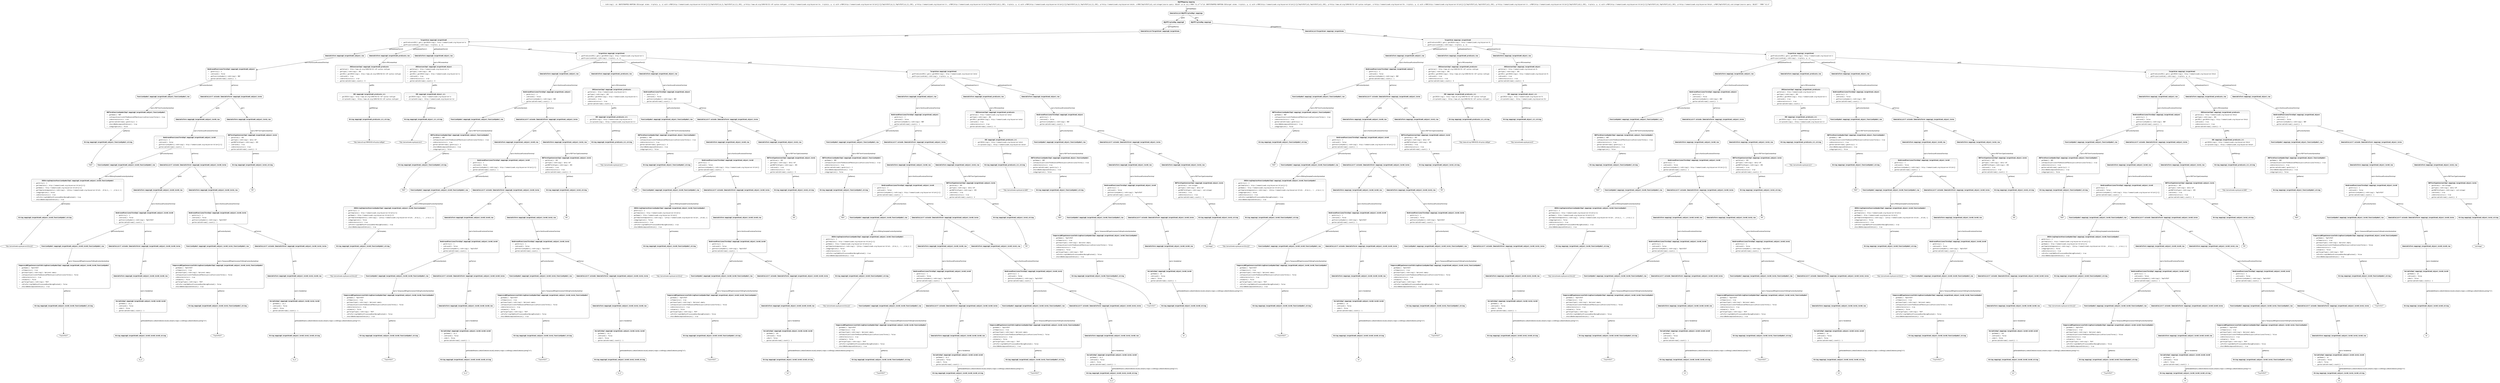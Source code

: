 digraph g {
  fontname="Helvetica,Arial,sans-serif"
  node [fontname="Helvetica,Arial,sans-serif"]
  edge [fontname="Helvetica,Arial,sans-serif"]
  graph [fontsize=30 labelloc="t" label="" splines=true overlap=false rankdir = "TD"];
  ratio = auto;
"SQLPPMapping mapping" [ style = "filled" penwidth = 1 fillcolor = "white" fontname = "Courier New" shape = "Mrecord" label =<<table border="0" cellborder="0" cellpadding="3" bgcolor="white"><tr><td bgcolor="grey96" align="center" colspan="2"><font color="black"><B>SQLPPMapping mapping</B></font></td></tr><tr><td align="left"> &bull; .toString(): id: BOOTSTRAPPED-MAPPING-ID1
target atoms: triple(s, p, o) with s/RDF(http://semanticweb.org/skyserver/d/id=\{\}/\{\}(TmpToTEXT(id_2),TmpToTEXT(id_2)),IRI), p/&lt;http://www.w3.org/1999/02/22-rdf-syntax-ns#type&gt;, o/&lt;http://semanticweb.org/skyserver/a&gt;, triple(s, p, o) with s/RDF(http://semanticweb.org/skyserver/d/id=\{\}/\{\}(TmpToTEXT(id_2),TmpToTEXT(id_2)),IRI), p/&lt;http://semanticweb.org/skyserver/c&gt;, o/RDF(http://semanticweb.org/skyserver/d/id=\{\}(TmpToTEXT(id1)),IRI), triple(s, p, o) with s/RDF(http://semanticweb.org/skyserver/d/id=\{\}/\{\}(TmpToTEXT(id_2),TmpToTEXT(id_2)),IRI), p/&lt;http://semanticweb.org/skyserver/a#id&gt;, o/RDF(TmpToTEXT(id),xsd:integer)
source query: SELECT id as id_2 FROM &quot;s1.a&quot;&quot;\n&quot;id: BOOTSTRAPPED-MAPPING-ID2
target atoms: triple(s, p, o) with s/RDF(http://semanticweb.org/skyserver/d/id=\{\}/\{\}(TmpToTEXT(id),TmpToTEXT(id)),IRI), p/&lt;http://www.w3.org/1999/02/22-rdf-syntax-ns#type&gt;, o/&lt;http://semanticweb.org/skyserver/b&gt;, triple(s, p, o) with s/RDF(http://semanticweb.org/skyserver/d/id=\{\}/\{\}(TmpToTEXT(id),TmpToTEXT(id)),IRI), p/&lt;http://semanticweb.org/skyserver/c&gt;, o/RDF(http://semanticweb.org/skyserver/d/id=\{\}(TmpToTEXT(id1)),IRI), triple(s, p, o) with s/RDF(http://semanticweb.org/skyserver/d/id=\{\}/\{\}(TmpToTEXT(id),TmpToTEXT(id)),IRI), p/&lt;http://semanticweb.org/skyserver/b#id&gt;, o/RDF(TmpToTEXT(id),xsd:integer)
source query: SELECT * FROM &quot;s2.b&quot; </td></tr></table>> ];
"ImmutableList<SQLPPTriplesMap> mappings" [ style = "filled" penwidth = 1 fillcolor = "white" fontname = "Courier New" shape = "Mrecord" label =<<table border="0" cellborder="0" cellpadding="3" bgcolor="white"><tr><td bgcolor="grey96" align="center" colspan="2"><font color="black"><B>ImmutableList&lt;SQLPPTriplesMap&gt; mappings</B></font></td></tr></table>> ];
"SQLPPMapping mapping" -> "ImmutableList<SQLPPTriplesMap> mappings" [label = ".getTripleMaps()"];
"SQLPPTriplesMap mapping0" [ style = "filled" penwidth = 1 fillcolor = "white" fontname = "Courier New" shape = "Mrecord" label =<<table border="0" cellborder="0" cellpadding="3" bgcolor="white"><tr><td bgcolor="grey96" align="center" colspan="2"><font color="black"><B>SQLPPTriplesMap mapping0</B></font></td></tr></table>> ];
"ImmutableList<SQLPPTriplesMap> mappings" -> "SQLPPTriplesMap mapping0" [label = ".get(0)"];
"ImmutableList<TargetAtom> mapping0_targetAtoms" [ style = "filled" penwidth = 1 fillcolor = "white" fontname = "Courier New" shape = "Mrecord" label =<<table border="0" cellborder="0" cellpadding="3" bgcolor="white"><tr><td bgcolor="grey96" align="center" colspan="2"><font color="black"><B>ImmutableList&lt;TargetAtom&gt; mapping0_targetAtoms</B></font></td></tr></table>> ];
"SQLPPTriplesMap mapping0" -> "ImmutableList<TargetAtom> mapping0_targetAtoms" [label = ".getTargetAtoms()"];
"TargetAtom mapping0_targetAtom0" [ style = "filled" penwidth = 1 fillcolor = "white" fontname = "Courier New" shape = "Mrecord" label =<<table border="0" cellborder="0" cellpadding="3" bgcolor="white"><tr><td bgcolor="grey96" align="center" colspan="2"><font color="black"><B>TargetAtom mapping0_targetAtom0</B></font></td></tr><tr><td align="left"> &bull; .getPredicateIRI().get().getIRIString(): http://semanticweb.org/skyserver/a </td></tr><tr><td align="left"> &bull; .getProjectionAtom().toString(): triple(s, p, o) </td></tr></table>> ];
"ImmutableList<TargetAtom> mapping0_targetAtoms" -> "TargetAtom mapping0_targetAtom0" [label = ".get(0)"];
"ImmutableTerm mapping0_targetAtom0_subject_raw" [ style = "filled" penwidth = 1 fillcolor = "white" fontname = "Courier New" shape = "Mrecord" label =<<table border="0" cellborder="0" cellpadding="3" bgcolor="white"><tr><td bgcolor="grey96" align="center" colspan="2"><font color="black"><B>ImmutableTerm mapping0_targetAtom0_subject_raw</B></font></td></tr></table>> ];
"TargetAtom mapping0_targetAtom0" -> "ImmutableTerm mapping0_targetAtom0_subject_raw" [label = ".getSubstitutedTerm(0)"];
"NonGroundFunctionalTermImpl mapping0_targetAtom0_subject" [ style = "filled" penwidth = 1 fillcolor = "white" fontname = "Courier New" shape = "Mrecord" label =<<table border="0" cellborder="0" cellpadding="3" bgcolor="white"><tr><td bgcolor="grey96" align="center" colspan="2"><font color="black"><B>NonGroundFunctionalTermImpl mapping0_targetAtom0_subject</B></font></td></tr><tr><td align="left"> &bull; .getArity(): 2 </td></tr><tr><td align="left"> &bull; .isGround(): false </td></tr><tr><td align="left"> &bull; .getFunctionSymbol().toString(): RDF </td></tr><tr><td align="left"> &bull; .getVariableStream().count(): 1 </td></tr></table>> ];
"ImmutableTerm mapping0_targetAtom0_subject_raw" -> "NonGroundFunctionalTermImpl mapping0_targetAtom0_subject" [label = "cast to NonGroundFunctionalTermImpl"];
"FunctionSymbol mapping0_targetAtom0_subject_functionSymbol_raw" [ style = "filled" penwidth = 1 fillcolor = "white" fontname = "Courier New" shape = "Mrecord" label =<<table border="0" cellborder="0" cellpadding="3" bgcolor="white"><tr><td bgcolor="grey96" align="center" colspan="2"><font color="black"><B>FunctionSymbol mapping0_targetAtom0_subject_functionSymbol_raw</B></font></td></tr></table>> ];
"NonGroundFunctionalTermImpl mapping0_targetAtom0_subject" -> "FunctionSymbol mapping0_targetAtom0_subject_functionSymbol_raw" [label = ".getFunctionSymbol()"];
"RDFTermFunctionSymbolImpl mapping0_targetAtom0_subject_functionSymbol" [ style = "filled" penwidth = 1 fillcolor = "white" fontname = "Courier New" shape = "Mrecord" label =<<table border="0" cellborder="0" cellpadding="3" bgcolor="white"><tr><td bgcolor="grey96" align="center" colspan="2"><font color="black"><B>RDFTermFunctionSymbolImpl mapping0_targetAtom0_subject_functionSymbol</B></font></td></tr><tr><td align="left"> &bull; .getName(): RDF </td></tr><tr><td align="left"> &bull; .isAlwaysInjectiveInTheAbsenceOfNonInjectiveFunctionalTerms(): true </td></tr><tr><td align="left"> &bull; .isDeterministic(): true </td></tr><tr><td align="left"> &bull; .getVariableStream().getArity(): 2 </td></tr><tr><td align="left"> &bull; .shouldBeDecomposedInUnion(): true </td></tr><tr><td align="left"> &bull; .isAggregation(): false </td></tr></table>> ];
"FunctionSymbol mapping0_targetAtom0_subject_functionSymbol_raw" -> "RDFTermFunctionSymbolImpl mapping0_targetAtom0_subject_functionSymbol" [label = "cast to RDFTermFunctionSymbolImpl"];
"String mapping0_targetAtom0_subject_functionSymbol_string" [ style = "filled" penwidth = 1 fillcolor = "white" fontname = "Courier New" shape = "Mrecord" label =<<table border="0" cellborder="0" cellpadding="3" bgcolor="white"><tr><td bgcolor="grey96" align="center" colspan="2"><font color="black"><B>String mapping0_targetAtom0_subject_functionSymbol_string</B></font></td></tr></table>> ];
"RDFTermFunctionSymbolImpl mapping0_targetAtom0_subject_functionSymbol" -> "String mapping0_targetAtom0_subject_functionSymbol_string" [label = ".getName()"];
"String mapping0_targetAtom0_subject_functionSymbol_stringString" [ label = "\"RDF\""];
"String mapping0_targetAtom0_subject_functionSymbol_string" -> "String mapping0_targetAtom0_subject_functionSymbol_stringString";
"ImmutableList<? extends ImmutableTerm> mapping0_targetAtom0_subject_terms" [ style = "filled" penwidth = 1 fillcolor = "white" fontname = "Courier New" shape = "Mrecord" label =<<table border="0" cellborder="0" cellpadding="3" bgcolor="white"><tr><td bgcolor="grey96" align="center" colspan="2"><font color="black"><B>ImmutableList&lt;? extends ImmutableTerm&gt; mapping0_targetAtom0_subject_terms</B></font></td></tr></table>> ];
"NonGroundFunctionalTermImpl mapping0_targetAtom0_subject" -> "ImmutableList<? extends ImmutableTerm> mapping0_targetAtom0_subject_terms" [label = ".getTerms()"];
"ImmutableTerm mapping0_targetAtom0_subject_term0_raw" [ style = "filled" penwidth = 1 fillcolor = "white" fontname = "Courier New" shape = "Mrecord" label =<<table border="0" cellborder="0" cellpadding="3" bgcolor="white"><tr><td bgcolor="grey96" align="center" colspan="2"><font color="black"><B>ImmutableTerm mapping0_targetAtom0_subject_term0_raw</B></font></td></tr></table>> ];
"ImmutableList<? extends ImmutableTerm> mapping0_targetAtom0_subject_terms" -> "ImmutableTerm mapping0_targetAtom0_subject_term0_raw" [label = ".get(0)"];
"NonGroundFunctionalTermImpl mapping0_targetAtom0_subject_term0" [ style = "filled" penwidth = 1 fillcolor = "white" fontname = "Courier New" shape = "Mrecord" label =<<table border="0" cellborder="0" cellpadding="3" bgcolor="white"><tr><td bgcolor="grey96" align="center" colspan="2"><font color="black"><B>NonGroundFunctionalTermImpl mapping0_targetAtom0_subject_term0</B></font></td></tr><tr><td align="left"> &bull; .getArity(): 2 </td></tr><tr><td align="left"> &bull; .isGround(): false </td></tr><tr><td align="left"> &bull; .getFunctionSymbol().toString(): http://semanticweb.org/skyserver/d/id=\{\}/\{\} </td></tr><tr><td align="left"> &bull; .getVariableStream().count(): 1 </td></tr></table>> ];
"ImmutableTerm mapping0_targetAtom0_subject_term0_raw" -> "NonGroundFunctionalTermImpl mapping0_targetAtom0_subject_term0" [label = "cast to NonGroundFunctionalTermImpl"];
"FunctionSymbol mapping0_targetAtom0_subject_term0_functionSymbol_raw" [ style = "filled" penwidth = 1 fillcolor = "white" fontname = "Courier New" shape = "Mrecord" label =<<table border="0" cellborder="0" cellpadding="3" bgcolor="white"><tr><td bgcolor="grey96" align="center" colspan="2"><font color="black"><B>FunctionSymbol mapping0_targetAtom0_subject_term0_functionSymbol_raw</B></font></td></tr></table>> ];
"NonGroundFunctionalTermImpl mapping0_targetAtom0_subject_term0" -> "FunctionSymbol mapping0_targetAtom0_subject_term0_functionSymbol_raw" [label = ".getFunctionSymbol()"];
"IRIStringTemplateFunctionSymbolImpl mapping0_targetAtom0_subject_term0_functionSymbol" [ style = "filled" penwidth = 1 fillcolor = "white" fontname = "Courier New" shape = "Mrecord" label =<<table border="0" cellborder="0" cellpadding="3" bgcolor="white"><tr><td bgcolor="grey96" align="center" colspan="2"><font color="black"><B>IRIStringTemplateFunctionSymbolImpl mapping0_targetAtom0_subject_term0_functionSymbol</B></font></td></tr><tr><td align="left"> &bull; .getArity(): 2 </td></tr><tr><td align="left"> &bull; .getTemplate(): http://semanticweb.org/skyserver/d/id=\{\}/\{\} </td></tr><tr><td align="left"> &bull; .getName(): http://semanticweb.org/skyserver/d/id=\{\}/\{\} </td></tr><tr><td align="left"> &bull; .getTemplateComponents().toString(): \[http://semanticweb.org/skyserver/d/id=, _0/id_2_, /, _1/id_2_\] </td></tr><tr><td align="left"> &bull; .isAggregation(): false </td></tr><tr><td align="left"> &bull; .isDeterministic(): true </td></tr><tr><td align="left"> &bull; .isPreferringToBePostProcessedOverBeingBlocked(): true </td></tr><tr><td align="left"> &bull; .shouldBeDecomposedInUnion(): true </td></tr></table>> ];
"FunctionSymbol mapping0_targetAtom0_subject_term0_functionSymbol_raw" -> "IRIStringTemplateFunctionSymbolImpl mapping0_targetAtom0_subject_term0_functionSymbol" [label = "cast to IRIStringTemplateFunctionSymbolImpl"];
"String mapping0_targetAtom0_subject_term0_functionSymbol_string" [ style = "filled" penwidth = 1 fillcolor = "white" fontname = "Courier New" shape = "Mrecord" label =<<table border="0" cellborder="0" cellpadding="3" bgcolor="white"><tr><td bgcolor="grey96" align="center" colspan="2"><font color="black"><B>String mapping0_targetAtom0_subject_term0_functionSymbol_string</B></font></td></tr></table>> ];
"IRIStringTemplateFunctionSymbolImpl mapping0_targetAtom0_subject_term0_functionSymbol" -> "String mapping0_targetAtom0_subject_term0_functionSymbol_string" [label = ".getTemplate()"];
"String mapping0_targetAtom0_subject_term0_functionSymbol_stringString" [ label = "\"http://semanticweb.org/skyserver/d/id=\{\}/\{\}\""];
"String mapping0_targetAtom0_subject_term0_functionSymbol_string" -> "String mapping0_targetAtom0_subject_term0_functionSymbol_stringString";
"ImmutableList<? extends ImmutableTerm> mapping0_targetAtom0_subject_term0_terms" [ style = "filled" penwidth = 1 fillcolor = "white" fontname = "Courier New" shape = "Mrecord" label =<<table border="0" cellborder="0" cellpadding="3" bgcolor="white"><tr><td bgcolor="grey96" align="center" colspan="2"><font color="black"><B>ImmutableList&lt;? extends ImmutableTerm&gt; mapping0_targetAtom0_subject_term0_terms</B></font></td></tr></table>> ];
"NonGroundFunctionalTermImpl mapping0_targetAtom0_subject_term0" -> "ImmutableList<? extends ImmutableTerm> mapping0_targetAtom0_subject_term0_terms" [label = ".getTerms()"];
"ImmutableTerm mapping0_targetAtom0_subject_term0_term0_raw" [ style = "filled" penwidth = 1 fillcolor = "white" fontname = "Courier New" shape = "Mrecord" label =<<table border="0" cellborder="0" cellpadding="3" bgcolor="white"><tr><td bgcolor="grey96" align="center" colspan="2"><font color="black"><B>ImmutableTerm mapping0_targetAtom0_subject_term0_term0_raw</B></font></td></tr></table>> ];
"ImmutableList<? extends ImmutableTerm> mapping0_targetAtom0_subject_term0_terms" -> "ImmutableTerm mapping0_targetAtom0_subject_term0_term0_raw" [label = ".get(0)"];
"NonGroundFunctionalTermImpl mapping0_targetAtom0_subject_term0_term0" [ style = "filled" penwidth = 1 fillcolor = "white" fontname = "Courier New" shape = "Mrecord" label =<<table border="0" cellborder="0" cellpadding="3" bgcolor="white"><tr><td bgcolor="grey96" align="center" colspan="2"><font color="black"><B>NonGroundFunctionalTermImpl mapping0_targetAtom0_subject_term0_term0</B></font></td></tr><tr><td align="left"> &bull; .getArity(): 1 </td></tr><tr><td align="left"> &bull; .isGround(): false </td></tr><tr><td align="left"> &bull; .getFunctionSymbol().toString(): TmpToTEXT </td></tr><tr><td align="left"> &bull; .getVariableStream().count(): 1 </td></tr></table>> ];
"ImmutableTerm mapping0_targetAtom0_subject_term0_term0_raw" -> "NonGroundFunctionalTermImpl mapping0_targetAtom0_subject_term0_term0" [label = "cast to NonGroundFunctionalTermImpl"];
"FunctionSymbol mapping0_targetAtom0_subject_term0_term0_functionSymbol_raw" [ style = "filled" penwidth = 1 fillcolor = "white" fontname = "Courier New" shape = "Mrecord" label =<<table border="0" cellborder="0" cellpadding="3" bgcolor="white"><tr><td bgcolor="grey96" align="center" colspan="2"><font color="black"><B>FunctionSymbol mapping0_targetAtom0_subject_term0_term0_functionSymbol_raw</B></font></td></tr></table>> ];
"NonGroundFunctionalTermImpl mapping0_targetAtom0_subject_term0_term0" -> "FunctionSymbol mapping0_targetAtom0_subject_term0_term0_functionSymbol_raw" [label = ".getFunctionSymbol()"];
"TemporaryDBTypeConversionToStringFunctionSymbolImpl mapping0_targetAtom0_subject_term0_term0_functionSymbol" [ style = "filled" penwidth = 1 fillcolor = "white" fontname = "Courier New" shape = "Mrecord" label =<<table border="0" cellborder="0" cellpadding="3" bgcolor="white"><tr><td bgcolor="grey96" align="center" colspan="2"><font color="black"><B>TemporaryDBTypeConversionToStringFunctionSymbolImpl mapping0_targetAtom0_subject_term0_term0_functionSymbol</B></font></td></tr><tr><td align="left"> &bull; .getName(): TmpToTEXT </td></tr><tr><td align="left"> &bull; .isTemporary(): true </td></tr><tr><td align="left"> &bull; .getInputType().toString(): Optional.empty </td></tr><tr><td align="left"> &bull; .isAlwaysInjectiveInTheAbsenceOfNonInjectiveFunctionalTerms(): false </td></tr><tr><td align="left"> &bull; .isDeterministic(): true </td></tr><tr><td align="left"> &bull; .isSimple(): false </td></tr><tr><td align="left"> &bull; .getTargetType().toString(): TEXT </td></tr><tr><td align="left"> &bull; .isPreferringToBePostProcessedOverBeingBlocked(): false </td></tr><tr><td align="left"> &bull; .shouldBeDecomposedInUnion(): true </td></tr></table>> ];
"FunctionSymbol mapping0_targetAtom0_subject_term0_term0_functionSymbol_raw" -> "TemporaryDBTypeConversionToStringFunctionSymbolImpl mapping0_targetAtom0_subject_term0_term0_functionSymbol" [label = "cast to TemporaryDBTypeConversionToStringFunctionSymbolImpl"];
"String mapping0_targetAtom0_subject_term0_term0_functionSymbol_string" [ style = "filled" penwidth = 1 fillcolor = "white" fontname = "Courier New" shape = "Mrecord" label =<<table border="0" cellborder="0" cellpadding="3" bgcolor="white"><tr><td bgcolor="grey96" align="center" colspan="2"><font color="black"><B>String mapping0_targetAtom0_subject_term0_term0_functionSymbol_string</B></font></td></tr></table>> ];
"TemporaryDBTypeConversionToStringFunctionSymbolImpl mapping0_targetAtom0_subject_term0_term0_functionSymbol" -> "String mapping0_targetAtom0_subject_term0_term0_functionSymbol_string" [label = ".getName()"];
"String mapping0_targetAtom0_subject_term0_term0_functionSymbol_stringString" [ label = "\"TmpToTEXT\""];
"String mapping0_targetAtom0_subject_term0_term0_functionSymbol_string" -> "String mapping0_targetAtom0_subject_term0_term0_functionSymbol_stringString";
"ImmutableList<? extends ImmutableTerm> mapping0_targetAtom0_subject_term0_term0_terms" [ style = "filled" penwidth = 1 fillcolor = "white" fontname = "Courier New" shape = "Mrecord" label =<<table border="0" cellborder="0" cellpadding="3" bgcolor="white"><tr><td bgcolor="grey96" align="center" colspan="2"><font color="black"><B>ImmutableList&lt;? extends ImmutableTerm&gt; mapping0_targetAtom0_subject_term0_term0_terms</B></font></td></tr></table>> ];
"NonGroundFunctionalTermImpl mapping0_targetAtom0_subject_term0_term0" -> "ImmutableList<? extends ImmutableTerm> mapping0_targetAtom0_subject_term0_term0_terms" [label = ".getTerms()"];
"ImmutableTerm mapping0_targetAtom0_subject_term0_term0_term0_raw" [ style = "filled" penwidth = 1 fillcolor = "white" fontname = "Courier New" shape = "Mrecord" label =<<table border="0" cellborder="0" cellpadding="3" bgcolor="white"><tr><td bgcolor="grey96" align="center" colspan="2"><font color="black"><B>ImmutableTerm mapping0_targetAtom0_subject_term0_term0_term0_raw</B></font></td></tr></table>> ];
"ImmutableList<? extends ImmutableTerm> mapping0_targetAtom0_subject_term0_term0_terms" -> "ImmutableTerm mapping0_targetAtom0_subject_term0_term0_term0_raw" [label = ".get(0)"];
"VariableImpl mapping0_targetAtom0_subject_term0_term0_term0" [ style = "filled" penwidth = 1 fillcolor = "white" fontname = "Courier New" shape = "Mrecord" label =<<table border="0" cellborder="0" cellpadding="3" bgcolor="white"><tr><td bgcolor="grey96" align="center" colspan="2"><font color="black"><B>VariableImpl mapping0_targetAtom0_subject_term0_term0_term0</B></font></td></tr><tr><td align="left"> &bull; .getName(): id_2 </td></tr><tr><td align="left"> &bull; .isGround(): false </td></tr><tr><td align="left"> &bull; .isNull: false </td></tr><tr><td align="left"> &bull; .getVariableStream().count(): 1 </td></tr></table>> ];
"ImmutableTerm mapping0_targetAtom0_subject_term0_term0_term0_raw" -> "VariableImpl mapping0_targetAtom0_subject_term0_term0_term0" [label = "cast to VariableImpl"];
"String mapping0_targetAtom0_subject_term0_term0_term0_string" [ style = "filled" penwidth = 1 fillcolor = "white" fontname = "Courier New" shape = "Mrecord" label =<<table border="0" cellborder="0" cellpadding="3" bgcolor="white"><tr><td bgcolor="grey96" align="center" colspan="2"><font color="black"><B>String mapping0_targetAtom0_subject_term0_term0_term0_string</B></font></td></tr></table>> ];
"VariableImpl mapping0_targetAtom0_subject_term0_term0_term0" -> "String mapping0_targetAtom0_subject_term0_term0_term0_string" [label = ".getVariableStream().collect(Collectors.toList()).stream().map(x->x.toString()).collect(Collectors.joining(\"\\n\"))"];
"String mapping0_targetAtom0_subject_term0_term0_term0_stringString" [ label = "\"id_2\""];
"String mapping0_targetAtom0_subject_term0_term0_term0_string" -> "String mapping0_targetAtom0_subject_term0_term0_term0_stringString";
"ImmutableTerm mapping0_targetAtom0_subject_term0_term1_raw" [ style = "filled" penwidth = 1 fillcolor = "white" fontname = "Courier New" shape = "Mrecord" label =<<table border="0" cellborder="0" cellpadding="3" bgcolor="white"><tr><td bgcolor="grey96" align="center" colspan="2"><font color="black"><B>ImmutableTerm mapping0_targetAtom0_subject_term0_term1_raw</B></font></td></tr></table>> ];
"ImmutableList<? extends ImmutableTerm> mapping0_targetAtom0_subject_term0_terms" -> "ImmutableTerm mapping0_targetAtom0_subject_term0_term1_raw" [label = ".get(1)"];
"NonGroundFunctionalTermImpl mapping0_targetAtom0_subject_term0_term1" [ style = "filled" penwidth = 1 fillcolor = "white" fontname = "Courier New" shape = "Mrecord" label =<<table border="0" cellborder="0" cellpadding="3" bgcolor="white"><tr><td bgcolor="grey96" align="center" colspan="2"><font color="black"><B>NonGroundFunctionalTermImpl mapping0_targetAtom0_subject_term0_term1</B></font></td></tr><tr><td align="left"> &bull; .getArity(): 1 </td></tr><tr><td align="left"> &bull; .isGround(): false </td></tr><tr><td align="left"> &bull; .getFunctionSymbol().toString(): TmpToTEXT </td></tr><tr><td align="left"> &bull; .getVariableStream().count(): 1 </td></tr></table>> ];
"ImmutableTerm mapping0_targetAtom0_subject_term0_term1_raw" -> "NonGroundFunctionalTermImpl mapping0_targetAtom0_subject_term0_term1" [label = "cast to NonGroundFunctionalTermImpl"];
"FunctionSymbol mapping0_targetAtom0_subject_term0_term1_functionSymbol_raw" [ style = "filled" penwidth = 1 fillcolor = "white" fontname = "Courier New" shape = "Mrecord" label =<<table border="0" cellborder="0" cellpadding="3" bgcolor="white"><tr><td bgcolor="grey96" align="center" colspan="2"><font color="black"><B>FunctionSymbol mapping0_targetAtom0_subject_term0_term1_functionSymbol_raw</B></font></td></tr></table>> ];
"NonGroundFunctionalTermImpl mapping0_targetAtom0_subject_term0_term1" -> "FunctionSymbol mapping0_targetAtom0_subject_term0_term1_functionSymbol_raw" [label = ".getFunctionSymbol()"];
"TemporaryDBTypeConversionToStringFunctionSymbolImpl mapping0_targetAtom0_subject_term0_term1_functionSymbol" [ style = "filled" penwidth = 1 fillcolor = "white" fontname = "Courier New" shape = "Mrecord" label =<<table border="0" cellborder="0" cellpadding="3" bgcolor="white"><tr><td bgcolor="grey96" align="center" colspan="2"><font color="black"><B>TemporaryDBTypeConversionToStringFunctionSymbolImpl mapping0_targetAtom0_subject_term0_term1_functionSymbol</B></font></td></tr><tr><td align="left"> &bull; .getName(): TmpToTEXT </td></tr><tr><td align="left"> &bull; .isTemporary(): true </td></tr><tr><td align="left"> &bull; .getInputType().toString(): Optional.empty </td></tr><tr><td align="left"> &bull; .isAlwaysInjectiveInTheAbsenceOfNonInjectiveFunctionalTerms(): false </td></tr><tr><td align="left"> &bull; .isDeterministic(): true </td></tr><tr><td align="left"> &bull; .isSimple(): false </td></tr><tr><td align="left"> &bull; .getTargetType().toString(): TEXT </td></tr><tr><td align="left"> &bull; .isPreferringToBePostProcessedOverBeingBlocked(): false </td></tr><tr><td align="left"> &bull; .shouldBeDecomposedInUnion(): true </td></tr></table>> ];
"FunctionSymbol mapping0_targetAtom0_subject_term0_term1_functionSymbol_raw" -> "TemporaryDBTypeConversionToStringFunctionSymbolImpl mapping0_targetAtom0_subject_term0_term1_functionSymbol" [label = "cast to TemporaryDBTypeConversionToStringFunctionSymbolImpl"];
"String mapping0_targetAtom0_subject_term0_term1_functionSymbol_string" [ style = "filled" penwidth = 1 fillcolor = "white" fontname = "Courier New" shape = "Mrecord" label =<<table border="0" cellborder="0" cellpadding="3" bgcolor="white"><tr><td bgcolor="grey96" align="center" colspan="2"><font color="black"><B>String mapping0_targetAtom0_subject_term0_term1_functionSymbol_string</B></font></td></tr></table>> ];
"TemporaryDBTypeConversionToStringFunctionSymbolImpl mapping0_targetAtom0_subject_term0_term1_functionSymbol" -> "String mapping0_targetAtom0_subject_term0_term1_functionSymbol_string" [label = ".getName()"];
"String mapping0_targetAtom0_subject_term0_term1_functionSymbol_stringString" [ label = "\"TmpToTEXT\""];
"String mapping0_targetAtom0_subject_term0_term1_functionSymbol_string" -> "String mapping0_targetAtom0_subject_term0_term1_functionSymbol_stringString";
"ImmutableList<? extends ImmutableTerm> mapping0_targetAtom0_subject_term0_term1_terms" [ style = "filled" penwidth = 1 fillcolor = "white" fontname = "Courier New" shape = "Mrecord" label =<<table border="0" cellborder="0" cellpadding="3" bgcolor="white"><tr><td bgcolor="grey96" align="center" colspan="2"><font color="black"><B>ImmutableList&lt;? extends ImmutableTerm&gt; mapping0_targetAtom0_subject_term0_term1_terms</B></font></td></tr></table>> ];
"NonGroundFunctionalTermImpl mapping0_targetAtom0_subject_term0_term1" -> "ImmutableList<? extends ImmutableTerm> mapping0_targetAtom0_subject_term0_term1_terms" [label = ".getTerms()"];
"ImmutableTerm mapping0_targetAtom0_subject_term0_term1_term0_raw" [ style = "filled" penwidth = 1 fillcolor = "white" fontname = "Courier New" shape = "Mrecord" label =<<table border="0" cellborder="0" cellpadding="3" bgcolor="white"><tr><td bgcolor="grey96" align="center" colspan="2"><font color="black"><B>ImmutableTerm mapping0_targetAtom0_subject_term0_term1_term0_raw</B></font></td></tr></table>> ];
"ImmutableList<? extends ImmutableTerm> mapping0_targetAtom0_subject_term0_term1_terms" -> "ImmutableTerm mapping0_targetAtom0_subject_term0_term1_term0_raw" [label = ".get(0)"];
"VariableImpl mapping0_targetAtom0_subject_term0_term1_term0" [ style = "filled" penwidth = 1 fillcolor = "white" fontname = "Courier New" shape = "Mrecord" label =<<table border="0" cellborder="0" cellpadding="3" bgcolor="white"><tr><td bgcolor="grey96" align="center" colspan="2"><font color="black"><B>VariableImpl mapping0_targetAtom0_subject_term0_term1_term0</B></font></td></tr><tr><td align="left"> &bull; .getName(): id_2 </td></tr><tr><td align="left"> &bull; .isGround(): false </td></tr><tr><td align="left"> &bull; .isNull: false </td></tr><tr><td align="left"> &bull; .getVariableStream().count(): 1 </td></tr></table>> ];
"ImmutableTerm mapping0_targetAtom0_subject_term0_term1_term0_raw" -> "VariableImpl mapping0_targetAtom0_subject_term0_term1_term0" [label = "cast to VariableImpl"];
"String mapping0_targetAtom0_subject_term0_term1_term0_string" [ style = "filled" penwidth = 1 fillcolor = "white" fontname = "Courier New" shape = "Mrecord" label =<<table border="0" cellborder="0" cellpadding="3" bgcolor="white"><tr><td bgcolor="grey96" align="center" colspan="2"><font color="black"><B>String mapping0_targetAtom0_subject_term0_term1_term0_string</B></font></td></tr></table>> ];
"VariableImpl mapping0_targetAtom0_subject_term0_term1_term0" -> "String mapping0_targetAtom0_subject_term0_term1_term0_string" [label = ".getVariableStream().collect(Collectors.toList()).stream().map(x->x.toString()).collect(Collectors.joining(\"\\n\"))"];
"String mapping0_targetAtom0_subject_term0_term1_term0_stringString" [ label = "\"id_2\""];
"String mapping0_targetAtom0_subject_term0_term1_term0_string" -> "String mapping0_targetAtom0_subject_term0_term1_term0_stringString";
"ImmutableTerm mapping0_targetAtom0_subject_term1_raw" [ style = "filled" penwidth = 1 fillcolor = "white" fontname = "Courier New" shape = "Mrecord" label =<<table border="0" cellborder="0" cellpadding="3" bgcolor="white"><tr><td bgcolor="grey96" align="center" colspan="2"><font color="black"><B>ImmutableTerm mapping0_targetAtom0_subject_term1_raw</B></font></td></tr></table>> ];
"ImmutableList<? extends ImmutableTerm> mapping0_targetAtom0_subject_terms" -> "ImmutableTerm mapping0_targetAtom0_subject_term1_raw" [label = ".get(1)"];
"RDFTermTypeConstantImpl mapping0_targetAtom0_subject_term1" [ style = "filled" penwidth = 1 fillcolor = "white" fontname = "Courier New" shape = "Mrecord" label =<<table border="0" cellborder="0" cellpadding="3" bgcolor="white"><tr><td bgcolor="grey96" align="center" colspan="2"><font color="black"><B>RDFTermTypeConstantImpl mapping0_targetAtom0_subject_term1</B></font></td></tr><tr><td align="left"> &bull; .getValue(): IRI </td></tr><tr><td align="left"> &bull; .getType().toString(): meta-rdf </td></tr><tr><td align="left"> &bull; .getRDFTermType().toString(): IRI </td></tr><tr><td align="left"> &bull; .isGround(): true </td></tr><tr><td align="left"> &bull; .isDeterministic(): true </td></tr><tr><td align="left"> &bull; .getVariableStream().count(): 0 </td></tr></table>> ];
"ImmutableTerm mapping0_targetAtom0_subject_term1_raw" -> "RDFTermTypeConstantImpl mapping0_targetAtom0_subject_term1" [label = "cast to RDFTermTypeConstantImpl"];
"String mapping0_targetAtom0_subject_term1_string" [ style = "filled" penwidth = 1 fillcolor = "white" fontname = "Courier New" shape = "Mrecord" label =<<table border="0" cellborder="0" cellpadding="3" bgcolor="white"><tr><td bgcolor="grey96" align="center" colspan="2"><font color="black"><B>String mapping0_targetAtom0_subject_term1_string</B></font></td></tr></table>> ];
"RDFTermTypeConstantImpl mapping0_targetAtom0_subject_term1" -> "String mapping0_targetAtom0_subject_term1_string" [label = ".getValue()"];
"String mapping0_targetAtom0_subject_term1_stringString" [ label = "\"IRI\""];
"String mapping0_targetAtom0_subject_term1_string" -> "String mapping0_targetAtom0_subject_term1_stringString";
"ImmutableTerm mapping0_targetAtom0_predicate_raw" [ style = "filled" penwidth = 1 fillcolor = "white" fontname = "Courier New" shape = "Mrecord" label =<<table border="0" cellborder="0" cellpadding="3" bgcolor="white"><tr><td bgcolor="grey96" align="center" colspan="2"><font color="black"><B>ImmutableTerm mapping0_targetAtom0_predicate_raw</B></font></td></tr></table>> ];
"TargetAtom mapping0_targetAtom0" -> "ImmutableTerm mapping0_targetAtom0_predicate_raw" [label = ".getSubstitutedTerm(1)"];
"IRIConstantImpl mapping0_targetAtom0_predicate" [ style = "filled" penwidth = 1 fillcolor = "white" fontname = "Courier New" shape = "Mrecord" label =<<table border="0" cellborder="0" cellpadding="3" bgcolor="white"><tr><td bgcolor="grey96" align="center" colspan="2"><font color="black"><B>IRIConstantImpl mapping0_targetAtom0_predicate</B></font></td></tr><tr><td align="left"> &bull; .getValue(): http://www.w3.org/1999/02/22-rdf-syntax-ns#type </td></tr><tr><td align="left"> &bull; .getType().toString(): IRI </td></tr><tr><td align="left"> &bull; .getIRI().getIRIString(): http://www.w3.org/1999/02/22-rdf-syntax-ns#type </td></tr><tr><td align="left"> &bull; .isGround(): true </td></tr><tr><td align="left"> &bull; .isDeterministic(): true </td></tr><tr><td align="left"> &bull; .getVariableStream().count(): 0 </td></tr></table>> ];
"ImmutableTerm mapping0_targetAtom0_predicate_raw" -> "IRIConstantImpl mapping0_targetAtom0_predicate" [label = "cast to IRIConstantImpl"];
"IRI mapping0_targetAtom0_predicate_iri" [ style = "filled" penwidth = 1 fillcolor = "white" fontname = "Courier New" shape = "Mrecord" label =<<table border="0" cellborder="0" cellpadding="3" bgcolor="white"><tr><td bgcolor="grey96" align="center" colspan="2"><font color="black"><B>IRI mapping0_targetAtom0_predicate_iri</B></font></td></tr><tr><td align="left"> &bull; .getIRIString(): http://www.w3.org/1999/02/22-rdf-syntax-ns#type </td></tr><tr><td align="left"> &bull; .ntriplesString(): &lt;http://www.w3.org/1999/02/22-rdf-syntax-ns#type&gt; </td></tr></table>> ];
"IRIConstantImpl mapping0_targetAtom0_predicate" -> "IRI mapping0_targetAtom0_predicate_iri" [label = ".getIRI()"];
"String mapping0_targetAtom0_predicate_iri_string" [ style = "filled" penwidth = 1 fillcolor = "white" fontname = "Courier New" shape = "Mrecord" label =<<table border="0" cellborder="0" cellpadding="3" bgcolor="white"><tr><td bgcolor="grey96" align="center" colspan="2"><font color="black"><B>String mapping0_targetAtom0_predicate_iri_string</B></font></td></tr></table>> ];
"IRI mapping0_targetAtom0_predicate_iri" -> "String mapping0_targetAtom0_predicate_iri_string" [label = ".getIRIString()"];
"String mapping0_targetAtom0_predicate_iri_stringString" [ label = "\"http://www.w3.org/1999/02/22-rdf-syntax-ns#type\""];
"String mapping0_targetAtom0_predicate_iri_string" -> "String mapping0_targetAtom0_predicate_iri_stringString";
"ImmutableTerm mapping0_targetAtom0_object_raw" [ style = "filled" penwidth = 1 fillcolor = "white" fontname = "Courier New" shape = "Mrecord" label =<<table border="0" cellborder="0" cellpadding="3" bgcolor="white"><tr><td bgcolor="grey96" align="center" colspan="2"><font color="black"><B>ImmutableTerm mapping0_targetAtom0_object_raw</B></font></td></tr></table>> ];
"TargetAtom mapping0_targetAtom0" -> "ImmutableTerm mapping0_targetAtom0_object_raw" [label = ".getSubstitutedTerm(2)"];
"IRIConstantImpl mapping0_targetAtom0_object" [ style = "filled" penwidth = 1 fillcolor = "white" fontname = "Courier New" shape = "Mrecord" label =<<table border="0" cellborder="0" cellpadding="3" bgcolor="white"><tr><td bgcolor="grey96" align="center" colspan="2"><font color="black"><B>IRIConstantImpl mapping0_targetAtom0_object</B></font></td></tr><tr><td align="left"> &bull; .getValue(): http://semanticweb.org/skyserver/a </td></tr><tr><td align="left"> &bull; .getType().toString(): IRI </td></tr><tr><td align="left"> &bull; .getIRI().getIRIString(): http://semanticweb.org/skyserver/a </td></tr><tr><td align="left"> &bull; .isGround(): true </td></tr><tr><td align="left"> &bull; .isDeterministic(): true </td></tr><tr><td align="left"> &bull; .getVariableStream().count(): 0 </td></tr></table>> ];
"ImmutableTerm mapping0_targetAtom0_object_raw" -> "IRIConstantImpl mapping0_targetAtom0_object" [label = "cast to IRIConstantImpl"];
"IRI mapping0_targetAtom0_object_iri" [ style = "filled" penwidth = 1 fillcolor = "white" fontname = "Courier New" shape = "Mrecord" label =<<table border="0" cellborder="0" cellpadding="3" bgcolor="white"><tr><td bgcolor="grey96" align="center" colspan="2"><font color="black"><B>IRI mapping0_targetAtom0_object_iri</B></font></td></tr><tr><td align="left"> &bull; .getIRIString(): http://semanticweb.org/skyserver/a </td></tr><tr><td align="left"> &bull; .ntriplesString(): &lt;http://semanticweb.org/skyserver/a&gt; </td></tr></table>> ];
"IRIConstantImpl mapping0_targetAtom0_object" -> "IRI mapping0_targetAtom0_object_iri" [label = ".getIRI()"];
"String mapping0_targetAtom0_object_iri_string" [ style = "filled" penwidth = 1 fillcolor = "white" fontname = "Courier New" shape = "Mrecord" label =<<table border="0" cellborder="0" cellpadding="3" bgcolor="white"><tr><td bgcolor="grey96" align="center" colspan="2"><font color="black"><B>String mapping0_targetAtom0_object_iri_string</B></font></td></tr></table>> ];
"IRI mapping0_targetAtom0_object_iri" -> "String mapping0_targetAtom0_object_iri_string" [label = ".getIRIString()"];
"String mapping0_targetAtom0_object_iri_stringString" [ label = "\"http://semanticweb.org/skyserver/a\""];
"String mapping0_targetAtom0_object_iri_string" -> "String mapping0_targetAtom0_object_iri_stringString";
"TargetAtom mapping0_targetAtom1" [ style = "filled" penwidth = 1 fillcolor = "white" fontname = "Courier New" shape = "Mrecord" label =<<table border="0" cellborder="0" cellpadding="3" bgcolor="white"><tr><td bgcolor="grey96" align="center" colspan="2"><font color="black"><B>TargetAtom mapping0_targetAtom1</B></font></td></tr><tr><td align="left"> &bull; .getPredicateIRI().get().getIRIString(): http://semanticweb.org/skyserver/c </td></tr><tr><td align="left"> &bull; .getProjectionAtom().toString(): triple(s, p, o) </td></tr></table>> ];
"TargetAtom mapping0_targetAtom0" -> "TargetAtom mapping0_targetAtom1" [label = ".get(1)"];
"ImmutableTerm mapping0_targetAtom1_subject_raw" [ style = "filled" penwidth = 1 fillcolor = "white" fontname = "Courier New" shape = "Mrecord" label =<<table border="0" cellborder="0" cellpadding="3" bgcolor="white"><tr><td bgcolor="grey96" align="center" colspan="2"><font color="black"><B>ImmutableTerm mapping0_targetAtom1_subject_raw</B></font></td></tr></table>> ];
"TargetAtom mapping0_targetAtom1" -> "ImmutableTerm mapping0_targetAtom1_subject_raw" [label = ".getSubstitutedTerm(0)"];
"NonGroundFunctionalTermImpl mapping0_targetAtom1_subject" [ style = "filled" penwidth = 1 fillcolor = "white" fontname = "Courier New" shape = "Mrecord" label =<<table border="0" cellborder="0" cellpadding="3" bgcolor="white"><tr><td bgcolor="grey96" align="center" colspan="2"><font color="black"><B>NonGroundFunctionalTermImpl mapping0_targetAtom1_subject</B></font></td></tr><tr><td align="left"> &bull; .getArity(): 2 </td></tr><tr><td align="left"> &bull; .isGround(): false </td></tr><tr><td align="left"> &bull; .getFunctionSymbol().toString(): RDF </td></tr><tr><td align="left"> &bull; .getVariableStream().count(): 1 </td></tr></table>> ];
"ImmutableTerm mapping0_targetAtom1_subject_raw" -> "NonGroundFunctionalTermImpl mapping0_targetAtom1_subject" [label = "cast to NonGroundFunctionalTermImpl"];
"FunctionSymbol mapping0_targetAtom1_subject_functionSymbol_raw" [ style = "filled" penwidth = 1 fillcolor = "white" fontname = "Courier New" shape = "Mrecord" label =<<table border="0" cellborder="0" cellpadding="3" bgcolor="white"><tr><td bgcolor="grey96" align="center" colspan="2"><font color="black"><B>FunctionSymbol mapping0_targetAtom1_subject_functionSymbol_raw</B></font></td></tr></table>> ];
"NonGroundFunctionalTermImpl mapping0_targetAtom1_subject" -> "FunctionSymbol mapping0_targetAtom1_subject_functionSymbol_raw" [label = ".getFunctionSymbol()"];
"RDFTermFunctionSymbolImpl mapping0_targetAtom1_subject_functionSymbol" [ style = "filled" penwidth = 1 fillcolor = "white" fontname = "Courier New" shape = "Mrecord" label =<<table border="0" cellborder="0" cellpadding="3" bgcolor="white"><tr><td bgcolor="grey96" align="center" colspan="2"><font color="black"><B>RDFTermFunctionSymbolImpl mapping0_targetAtom1_subject_functionSymbol</B></font></td></tr><tr><td align="left"> &bull; .getName(): RDF </td></tr><tr><td align="left"> &bull; .isAlwaysInjectiveInTheAbsenceOfNonInjectiveFunctionalTerms(): true </td></tr><tr><td align="left"> &bull; .isDeterministic(): true </td></tr><tr><td align="left"> &bull; .getVariableStream().getArity(): 2 </td></tr><tr><td align="left"> &bull; .shouldBeDecomposedInUnion(): true </td></tr><tr><td align="left"> &bull; .isAggregation(): false </td></tr></table>> ];
"FunctionSymbol mapping0_targetAtom1_subject_functionSymbol_raw" -> "RDFTermFunctionSymbolImpl mapping0_targetAtom1_subject_functionSymbol" [label = "cast to RDFTermFunctionSymbolImpl"];
"String mapping0_targetAtom1_subject_functionSymbol_string" [ style = "filled" penwidth = 1 fillcolor = "white" fontname = "Courier New" shape = "Mrecord" label =<<table border="0" cellborder="0" cellpadding="3" bgcolor="white"><tr><td bgcolor="grey96" align="center" colspan="2"><font color="black"><B>String mapping0_targetAtom1_subject_functionSymbol_string</B></font></td></tr></table>> ];
"RDFTermFunctionSymbolImpl mapping0_targetAtom1_subject_functionSymbol" -> "String mapping0_targetAtom1_subject_functionSymbol_string" [label = ".getName()"];
"String mapping0_targetAtom1_subject_functionSymbol_stringString" [ label = "\"RDF\""];
"String mapping0_targetAtom1_subject_functionSymbol_string" -> "String mapping0_targetAtom1_subject_functionSymbol_stringString";
"ImmutableList<? extends ImmutableTerm> mapping0_targetAtom1_subject_terms" [ style = "filled" penwidth = 1 fillcolor = "white" fontname = "Courier New" shape = "Mrecord" label =<<table border="0" cellborder="0" cellpadding="3" bgcolor="white"><tr><td bgcolor="grey96" align="center" colspan="2"><font color="black"><B>ImmutableList&lt;? extends ImmutableTerm&gt; mapping0_targetAtom1_subject_terms</B></font></td></tr></table>> ];
"NonGroundFunctionalTermImpl mapping0_targetAtom1_subject" -> "ImmutableList<? extends ImmutableTerm> mapping0_targetAtom1_subject_terms" [label = ".getTerms()"];
"ImmutableTerm mapping0_targetAtom1_subject_term0_raw" [ style = "filled" penwidth = 1 fillcolor = "white" fontname = "Courier New" shape = "Mrecord" label =<<table border="0" cellborder="0" cellpadding="3" bgcolor="white"><tr><td bgcolor="grey96" align="center" colspan="2"><font color="black"><B>ImmutableTerm mapping0_targetAtom1_subject_term0_raw</B></font></td></tr></table>> ];
"ImmutableList<? extends ImmutableTerm> mapping0_targetAtom1_subject_terms" -> "ImmutableTerm mapping0_targetAtom1_subject_term0_raw" [label = ".get(0)"];
"NonGroundFunctionalTermImpl mapping0_targetAtom1_subject_term0" [ style = "filled" penwidth = 1 fillcolor = "white" fontname = "Courier New" shape = "Mrecord" label =<<table border="0" cellborder="0" cellpadding="3" bgcolor="white"><tr><td bgcolor="grey96" align="center" colspan="2"><font color="black"><B>NonGroundFunctionalTermImpl mapping0_targetAtom1_subject_term0</B></font></td></tr><tr><td align="left"> &bull; .getArity(): 2 </td></tr><tr><td align="left"> &bull; .isGround(): false </td></tr><tr><td align="left"> &bull; .getFunctionSymbol().toString(): http://semanticweb.org/skyserver/d/id=\{\}/\{\} </td></tr><tr><td align="left"> &bull; .getVariableStream().count(): 1 </td></tr></table>> ];
"ImmutableTerm mapping0_targetAtom1_subject_term0_raw" -> "NonGroundFunctionalTermImpl mapping0_targetAtom1_subject_term0" [label = "cast to NonGroundFunctionalTermImpl"];
"FunctionSymbol mapping0_targetAtom1_subject_term0_functionSymbol_raw" [ style = "filled" penwidth = 1 fillcolor = "white" fontname = "Courier New" shape = "Mrecord" label =<<table border="0" cellborder="0" cellpadding="3" bgcolor="white"><tr><td bgcolor="grey96" align="center" colspan="2"><font color="black"><B>FunctionSymbol mapping0_targetAtom1_subject_term0_functionSymbol_raw</B></font></td></tr></table>> ];
"NonGroundFunctionalTermImpl mapping0_targetAtom1_subject_term0" -> "FunctionSymbol mapping0_targetAtom1_subject_term0_functionSymbol_raw" [label = ".getFunctionSymbol()"];
"IRIStringTemplateFunctionSymbolImpl mapping0_targetAtom1_subject_term0_functionSymbol" [ style = "filled" penwidth = 1 fillcolor = "white" fontname = "Courier New" shape = "Mrecord" label =<<table border="0" cellborder="0" cellpadding="3" bgcolor="white"><tr><td bgcolor="grey96" align="center" colspan="2"><font color="black"><B>IRIStringTemplateFunctionSymbolImpl mapping0_targetAtom1_subject_term0_functionSymbol</B></font></td></tr><tr><td align="left"> &bull; .getArity(): 2 </td></tr><tr><td align="left"> &bull; .getTemplate(): http://semanticweb.org/skyserver/d/id=\{\}/\{\} </td></tr><tr><td align="left"> &bull; .getName(): http://semanticweb.org/skyserver/d/id=\{\}/\{\} </td></tr><tr><td align="left"> &bull; .getTemplateComponents().toString(): \[http://semanticweb.org/skyserver/d/id=, _0/id_2_, /, _1/id_2_\] </td></tr><tr><td align="left"> &bull; .isAggregation(): false </td></tr><tr><td align="left"> &bull; .isDeterministic(): true </td></tr><tr><td align="left"> &bull; .isPreferringToBePostProcessedOverBeingBlocked(): true </td></tr><tr><td align="left"> &bull; .shouldBeDecomposedInUnion(): true </td></tr></table>> ];
"FunctionSymbol mapping0_targetAtom1_subject_term0_functionSymbol_raw" -> "IRIStringTemplateFunctionSymbolImpl mapping0_targetAtom1_subject_term0_functionSymbol" [label = "cast to IRIStringTemplateFunctionSymbolImpl"];
"String mapping0_targetAtom1_subject_term0_functionSymbol_string" [ style = "filled" penwidth = 1 fillcolor = "white" fontname = "Courier New" shape = "Mrecord" label =<<table border="0" cellborder="0" cellpadding="3" bgcolor="white"><tr><td bgcolor="grey96" align="center" colspan="2"><font color="black"><B>String mapping0_targetAtom1_subject_term0_functionSymbol_string</B></font></td></tr></table>> ];
"IRIStringTemplateFunctionSymbolImpl mapping0_targetAtom1_subject_term0_functionSymbol" -> "String mapping0_targetAtom1_subject_term0_functionSymbol_string" [label = ".getTemplate()"];
"String mapping0_targetAtom1_subject_term0_functionSymbol_stringString" [ label = "\"http://semanticweb.org/skyserver/d/id=\{\}/\{\}\""];
"String mapping0_targetAtom1_subject_term0_functionSymbol_string" -> "String mapping0_targetAtom1_subject_term0_functionSymbol_stringString";
"ImmutableList<? extends ImmutableTerm> mapping0_targetAtom1_subject_term0_terms" [ style = "filled" penwidth = 1 fillcolor = "white" fontname = "Courier New" shape = "Mrecord" label =<<table border="0" cellborder="0" cellpadding="3" bgcolor="white"><tr><td bgcolor="grey96" align="center" colspan="2"><font color="black"><B>ImmutableList&lt;? extends ImmutableTerm&gt; mapping0_targetAtom1_subject_term0_terms</B></font></td></tr></table>> ];
"NonGroundFunctionalTermImpl mapping0_targetAtom1_subject_term0" -> "ImmutableList<? extends ImmutableTerm> mapping0_targetAtom1_subject_term0_terms" [label = ".getTerms()"];
"ImmutableTerm mapping0_targetAtom1_subject_term0_term0_raw" [ style = "filled" penwidth = 1 fillcolor = "white" fontname = "Courier New" shape = "Mrecord" label =<<table border="0" cellborder="0" cellpadding="3" bgcolor="white"><tr><td bgcolor="grey96" align="center" colspan="2"><font color="black"><B>ImmutableTerm mapping0_targetAtom1_subject_term0_term0_raw</B></font></td></tr></table>> ];
"ImmutableList<? extends ImmutableTerm> mapping0_targetAtom1_subject_term0_terms" -> "ImmutableTerm mapping0_targetAtom1_subject_term0_term0_raw" [label = ".get(0)"];
"NonGroundFunctionalTermImpl mapping0_targetAtom1_subject_term0_term0" [ style = "filled" penwidth = 1 fillcolor = "white" fontname = "Courier New" shape = "Mrecord" label =<<table border="0" cellborder="0" cellpadding="3" bgcolor="white"><tr><td bgcolor="grey96" align="center" colspan="2"><font color="black"><B>NonGroundFunctionalTermImpl mapping0_targetAtom1_subject_term0_term0</B></font></td></tr><tr><td align="left"> &bull; .getArity(): 1 </td></tr><tr><td align="left"> &bull; .isGround(): false </td></tr><tr><td align="left"> &bull; .getFunctionSymbol().toString(): TmpToTEXT </td></tr><tr><td align="left"> &bull; .getVariableStream().count(): 1 </td></tr></table>> ];
"ImmutableTerm mapping0_targetAtom1_subject_term0_term0_raw" -> "NonGroundFunctionalTermImpl mapping0_targetAtom1_subject_term0_term0" [label = "cast to NonGroundFunctionalTermImpl"];
"FunctionSymbol mapping0_targetAtom1_subject_term0_term0_functionSymbol_raw" [ style = "filled" penwidth = 1 fillcolor = "white" fontname = "Courier New" shape = "Mrecord" label =<<table border="0" cellborder="0" cellpadding="3" bgcolor="white"><tr><td bgcolor="grey96" align="center" colspan="2"><font color="black"><B>FunctionSymbol mapping0_targetAtom1_subject_term0_term0_functionSymbol_raw</B></font></td></tr></table>> ];
"NonGroundFunctionalTermImpl mapping0_targetAtom1_subject_term0_term0" -> "FunctionSymbol mapping0_targetAtom1_subject_term0_term0_functionSymbol_raw" [label = ".getFunctionSymbol()"];
"TemporaryDBTypeConversionToStringFunctionSymbolImpl mapping0_targetAtom1_subject_term0_term0_functionSymbol" [ style = "filled" penwidth = 1 fillcolor = "white" fontname = "Courier New" shape = "Mrecord" label =<<table border="0" cellborder="0" cellpadding="3" bgcolor="white"><tr><td bgcolor="grey96" align="center" colspan="2"><font color="black"><B>TemporaryDBTypeConversionToStringFunctionSymbolImpl mapping0_targetAtom1_subject_term0_term0_functionSymbol</B></font></td></tr><tr><td align="left"> &bull; .getName(): TmpToTEXT </td></tr><tr><td align="left"> &bull; .isTemporary(): true </td></tr><tr><td align="left"> &bull; .getInputType().toString(): Optional.empty </td></tr><tr><td align="left"> &bull; .isAlwaysInjectiveInTheAbsenceOfNonInjectiveFunctionalTerms(): false </td></tr><tr><td align="left"> &bull; .isDeterministic(): true </td></tr><tr><td align="left"> &bull; .isSimple(): false </td></tr><tr><td align="left"> &bull; .getTargetType().toString(): TEXT </td></tr><tr><td align="left"> &bull; .isPreferringToBePostProcessedOverBeingBlocked(): false </td></tr><tr><td align="left"> &bull; .shouldBeDecomposedInUnion(): true </td></tr></table>> ];
"FunctionSymbol mapping0_targetAtom1_subject_term0_term0_functionSymbol_raw" -> "TemporaryDBTypeConversionToStringFunctionSymbolImpl mapping0_targetAtom1_subject_term0_term0_functionSymbol" [label = "cast to TemporaryDBTypeConversionToStringFunctionSymbolImpl"];
"String mapping0_targetAtom1_subject_term0_term0_functionSymbol_string" [ style = "filled" penwidth = 1 fillcolor = "white" fontname = "Courier New" shape = "Mrecord" label =<<table border="0" cellborder="0" cellpadding="3" bgcolor="white"><tr><td bgcolor="grey96" align="center" colspan="2"><font color="black"><B>String mapping0_targetAtom1_subject_term0_term0_functionSymbol_string</B></font></td></tr></table>> ];
"TemporaryDBTypeConversionToStringFunctionSymbolImpl mapping0_targetAtom1_subject_term0_term0_functionSymbol" -> "String mapping0_targetAtom1_subject_term0_term0_functionSymbol_string" [label = ".getName()"];
"String mapping0_targetAtom1_subject_term0_term0_functionSymbol_stringString" [ label = "\"TmpToTEXT\""];
"String mapping0_targetAtom1_subject_term0_term0_functionSymbol_string" -> "String mapping0_targetAtom1_subject_term0_term0_functionSymbol_stringString";
"ImmutableList<? extends ImmutableTerm> mapping0_targetAtom1_subject_term0_term0_terms" [ style = "filled" penwidth = 1 fillcolor = "white" fontname = "Courier New" shape = "Mrecord" label =<<table border="0" cellborder="0" cellpadding="3" bgcolor="white"><tr><td bgcolor="grey96" align="center" colspan="2"><font color="black"><B>ImmutableList&lt;? extends ImmutableTerm&gt; mapping0_targetAtom1_subject_term0_term0_terms</B></font></td></tr></table>> ];
"NonGroundFunctionalTermImpl mapping0_targetAtom1_subject_term0_term0" -> "ImmutableList<? extends ImmutableTerm> mapping0_targetAtom1_subject_term0_term0_terms" [label = ".getTerms()"];
"ImmutableTerm mapping0_targetAtom1_subject_term0_term0_term0_raw" [ style = "filled" penwidth = 1 fillcolor = "white" fontname = "Courier New" shape = "Mrecord" label =<<table border="0" cellborder="0" cellpadding="3" bgcolor="white"><tr><td bgcolor="grey96" align="center" colspan="2"><font color="black"><B>ImmutableTerm mapping0_targetAtom1_subject_term0_term0_term0_raw</B></font></td></tr></table>> ];
"ImmutableList<? extends ImmutableTerm> mapping0_targetAtom1_subject_term0_term0_terms" -> "ImmutableTerm mapping0_targetAtom1_subject_term0_term0_term0_raw" [label = ".get(0)"];
"VariableImpl mapping0_targetAtom1_subject_term0_term0_term0" [ style = "filled" penwidth = 1 fillcolor = "white" fontname = "Courier New" shape = "Mrecord" label =<<table border="0" cellborder="0" cellpadding="3" bgcolor="white"><tr><td bgcolor="grey96" align="center" colspan="2"><font color="black"><B>VariableImpl mapping0_targetAtom1_subject_term0_term0_term0</B></font></td></tr><tr><td align="left"> &bull; .getName(): id_2 </td></tr><tr><td align="left"> &bull; .isGround(): false </td></tr><tr><td align="left"> &bull; .isNull: false </td></tr><tr><td align="left"> &bull; .getVariableStream().count(): 1 </td></tr></table>> ];
"ImmutableTerm mapping0_targetAtom1_subject_term0_term0_term0_raw" -> "VariableImpl mapping0_targetAtom1_subject_term0_term0_term0" [label = "cast to VariableImpl"];
"String mapping0_targetAtom1_subject_term0_term0_term0_string" [ style = "filled" penwidth = 1 fillcolor = "white" fontname = "Courier New" shape = "Mrecord" label =<<table border="0" cellborder="0" cellpadding="3" bgcolor="white"><tr><td bgcolor="grey96" align="center" colspan="2"><font color="black"><B>String mapping0_targetAtom1_subject_term0_term0_term0_string</B></font></td></tr></table>> ];
"VariableImpl mapping0_targetAtom1_subject_term0_term0_term0" -> "String mapping0_targetAtom1_subject_term0_term0_term0_string" [label = ".getVariableStream().collect(Collectors.toList()).stream().map(x->x.toString()).collect(Collectors.joining(\"\\n\"))"];
"String mapping0_targetAtom1_subject_term0_term0_term0_stringString" [ label = "\"id_2\""];
"String mapping0_targetAtom1_subject_term0_term0_term0_string" -> "String mapping0_targetAtom1_subject_term0_term0_term0_stringString";
"ImmutableTerm mapping0_targetAtom1_subject_term0_term1_raw" [ style = "filled" penwidth = 1 fillcolor = "white" fontname = "Courier New" shape = "Mrecord" label =<<table border="0" cellborder="0" cellpadding="3" bgcolor="white"><tr><td bgcolor="grey96" align="center" colspan="2"><font color="black"><B>ImmutableTerm mapping0_targetAtom1_subject_term0_term1_raw</B></font></td></tr></table>> ];
"ImmutableList<? extends ImmutableTerm> mapping0_targetAtom1_subject_term0_terms" -> "ImmutableTerm mapping0_targetAtom1_subject_term0_term1_raw" [label = ".get(1)"];
"NonGroundFunctionalTermImpl mapping0_targetAtom1_subject_term0_term1" [ style = "filled" penwidth = 1 fillcolor = "white" fontname = "Courier New" shape = "Mrecord" label =<<table border="0" cellborder="0" cellpadding="3" bgcolor="white"><tr><td bgcolor="grey96" align="center" colspan="2"><font color="black"><B>NonGroundFunctionalTermImpl mapping0_targetAtom1_subject_term0_term1</B></font></td></tr><tr><td align="left"> &bull; .getArity(): 1 </td></tr><tr><td align="left"> &bull; .isGround(): false </td></tr><tr><td align="left"> &bull; .getFunctionSymbol().toString(): TmpToTEXT </td></tr><tr><td align="left"> &bull; .getVariableStream().count(): 1 </td></tr></table>> ];
"ImmutableTerm mapping0_targetAtom1_subject_term0_term1_raw" -> "NonGroundFunctionalTermImpl mapping0_targetAtom1_subject_term0_term1" [label = "cast to NonGroundFunctionalTermImpl"];
"FunctionSymbol mapping0_targetAtom1_subject_term0_term1_functionSymbol_raw" [ style = "filled" penwidth = 1 fillcolor = "white" fontname = "Courier New" shape = "Mrecord" label =<<table border="0" cellborder="0" cellpadding="3" bgcolor="white"><tr><td bgcolor="grey96" align="center" colspan="2"><font color="black"><B>FunctionSymbol mapping0_targetAtom1_subject_term0_term1_functionSymbol_raw</B></font></td></tr></table>> ];
"NonGroundFunctionalTermImpl mapping0_targetAtom1_subject_term0_term1" -> "FunctionSymbol mapping0_targetAtom1_subject_term0_term1_functionSymbol_raw" [label = ".getFunctionSymbol()"];
"TemporaryDBTypeConversionToStringFunctionSymbolImpl mapping0_targetAtom1_subject_term0_term1_functionSymbol" [ style = "filled" penwidth = 1 fillcolor = "white" fontname = "Courier New" shape = "Mrecord" label =<<table border="0" cellborder="0" cellpadding="3" bgcolor="white"><tr><td bgcolor="grey96" align="center" colspan="2"><font color="black"><B>TemporaryDBTypeConversionToStringFunctionSymbolImpl mapping0_targetAtom1_subject_term0_term1_functionSymbol</B></font></td></tr><tr><td align="left"> &bull; .getName(): TmpToTEXT </td></tr><tr><td align="left"> &bull; .isTemporary(): true </td></tr><tr><td align="left"> &bull; .getInputType().toString(): Optional.empty </td></tr><tr><td align="left"> &bull; .isAlwaysInjectiveInTheAbsenceOfNonInjectiveFunctionalTerms(): false </td></tr><tr><td align="left"> &bull; .isDeterministic(): true </td></tr><tr><td align="left"> &bull; .isSimple(): false </td></tr><tr><td align="left"> &bull; .getTargetType().toString(): TEXT </td></tr><tr><td align="left"> &bull; .isPreferringToBePostProcessedOverBeingBlocked(): false </td></tr><tr><td align="left"> &bull; .shouldBeDecomposedInUnion(): true </td></tr></table>> ];
"FunctionSymbol mapping0_targetAtom1_subject_term0_term1_functionSymbol_raw" -> "TemporaryDBTypeConversionToStringFunctionSymbolImpl mapping0_targetAtom1_subject_term0_term1_functionSymbol" [label = "cast to TemporaryDBTypeConversionToStringFunctionSymbolImpl"];
"String mapping0_targetAtom1_subject_term0_term1_functionSymbol_string" [ style = "filled" penwidth = 1 fillcolor = "white" fontname = "Courier New" shape = "Mrecord" label =<<table border="0" cellborder="0" cellpadding="3" bgcolor="white"><tr><td bgcolor="grey96" align="center" colspan="2"><font color="black"><B>String mapping0_targetAtom1_subject_term0_term1_functionSymbol_string</B></font></td></tr></table>> ];
"TemporaryDBTypeConversionToStringFunctionSymbolImpl mapping0_targetAtom1_subject_term0_term1_functionSymbol" -> "String mapping0_targetAtom1_subject_term0_term1_functionSymbol_string" [label = ".getName()"];
"String mapping0_targetAtom1_subject_term0_term1_functionSymbol_stringString" [ label = "\"TmpToTEXT\""];
"String mapping0_targetAtom1_subject_term0_term1_functionSymbol_string" -> "String mapping0_targetAtom1_subject_term0_term1_functionSymbol_stringString";
"ImmutableList<? extends ImmutableTerm> mapping0_targetAtom1_subject_term0_term1_terms" [ style = "filled" penwidth = 1 fillcolor = "white" fontname = "Courier New" shape = "Mrecord" label =<<table border="0" cellborder="0" cellpadding="3" bgcolor="white"><tr><td bgcolor="grey96" align="center" colspan="2"><font color="black"><B>ImmutableList&lt;? extends ImmutableTerm&gt; mapping0_targetAtom1_subject_term0_term1_terms</B></font></td></tr></table>> ];
"NonGroundFunctionalTermImpl mapping0_targetAtom1_subject_term0_term1" -> "ImmutableList<? extends ImmutableTerm> mapping0_targetAtom1_subject_term0_term1_terms" [label = ".getTerms()"];
"ImmutableTerm mapping0_targetAtom1_subject_term0_term1_term0_raw" [ style = "filled" penwidth = 1 fillcolor = "white" fontname = "Courier New" shape = "Mrecord" label =<<table border="0" cellborder="0" cellpadding="3" bgcolor="white"><tr><td bgcolor="grey96" align="center" colspan="2"><font color="black"><B>ImmutableTerm mapping0_targetAtom1_subject_term0_term1_term0_raw</B></font></td></tr></table>> ];
"ImmutableList<? extends ImmutableTerm> mapping0_targetAtom1_subject_term0_term1_terms" -> "ImmutableTerm mapping0_targetAtom1_subject_term0_term1_term0_raw" [label = ".get(0)"];
"VariableImpl mapping0_targetAtom1_subject_term0_term1_term0" [ style = "filled" penwidth = 1 fillcolor = "white" fontname = "Courier New" shape = "Mrecord" label =<<table border="0" cellborder="0" cellpadding="3" bgcolor="white"><tr><td bgcolor="grey96" align="center" colspan="2"><font color="black"><B>VariableImpl mapping0_targetAtom1_subject_term0_term1_term0</B></font></td></tr><tr><td align="left"> &bull; .getName(): id_2 </td></tr><tr><td align="left"> &bull; .isGround(): false </td></tr><tr><td align="left"> &bull; .isNull: false </td></tr><tr><td align="left"> &bull; .getVariableStream().count(): 1 </td></tr></table>> ];
"ImmutableTerm mapping0_targetAtom1_subject_term0_term1_term0_raw" -> "VariableImpl mapping0_targetAtom1_subject_term0_term1_term0" [label = "cast to VariableImpl"];
"String mapping0_targetAtom1_subject_term0_term1_term0_string" [ style = "filled" penwidth = 1 fillcolor = "white" fontname = "Courier New" shape = "Mrecord" label =<<table border="0" cellborder="0" cellpadding="3" bgcolor="white"><tr><td bgcolor="grey96" align="center" colspan="2"><font color="black"><B>String mapping0_targetAtom1_subject_term0_term1_term0_string</B></font></td></tr></table>> ];
"VariableImpl mapping0_targetAtom1_subject_term0_term1_term0" -> "String mapping0_targetAtom1_subject_term0_term1_term0_string" [label = ".getVariableStream().collect(Collectors.toList()).stream().map(x->x.toString()).collect(Collectors.joining(\"\\n\"))"];
"String mapping0_targetAtom1_subject_term0_term1_term0_stringString" [ label = "\"id_2\""];
"String mapping0_targetAtom1_subject_term0_term1_term0_string" -> "String mapping0_targetAtom1_subject_term0_term1_term0_stringString";
"ImmutableTerm mapping0_targetAtom1_subject_term1_raw" [ style = "filled" penwidth = 1 fillcolor = "white" fontname = "Courier New" shape = "Mrecord" label =<<table border="0" cellborder="0" cellpadding="3" bgcolor="white"><tr><td bgcolor="grey96" align="center" colspan="2"><font color="black"><B>ImmutableTerm mapping0_targetAtom1_subject_term1_raw</B></font></td></tr></table>> ];
"ImmutableList<? extends ImmutableTerm> mapping0_targetAtom1_subject_terms" -> "ImmutableTerm mapping0_targetAtom1_subject_term1_raw" [label = ".get(1)"];
"RDFTermTypeConstantImpl mapping0_targetAtom1_subject_term1" [ style = "filled" penwidth = 1 fillcolor = "white" fontname = "Courier New" shape = "Mrecord" label =<<table border="0" cellborder="0" cellpadding="3" bgcolor="white"><tr><td bgcolor="grey96" align="center" colspan="2"><font color="black"><B>RDFTermTypeConstantImpl mapping0_targetAtom1_subject_term1</B></font></td></tr><tr><td align="left"> &bull; .getValue(): IRI </td></tr><tr><td align="left"> &bull; .getType().toString(): meta-rdf </td></tr><tr><td align="left"> &bull; .getRDFTermType().toString(): IRI </td></tr><tr><td align="left"> &bull; .isGround(): true </td></tr><tr><td align="left"> &bull; .isDeterministic(): true </td></tr><tr><td align="left"> &bull; .getVariableStream().count(): 0 </td></tr></table>> ];
"ImmutableTerm mapping0_targetAtom1_subject_term1_raw" -> "RDFTermTypeConstantImpl mapping0_targetAtom1_subject_term1" [label = "cast to RDFTermTypeConstantImpl"];
"String mapping0_targetAtom1_subject_term1_string" [ style = "filled" penwidth = 1 fillcolor = "white" fontname = "Courier New" shape = "Mrecord" label =<<table border="0" cellborder="0" cellpadding="3" bgcolor="white"><tr><td bgcolor="grey96" align="center" colspan="2"><font color="black"><B>String mapping0_targetAtom1_subject_term1_string</B></font></td></tr></table>> ];
"RDFTermTypeConstantImpl mapping0_targetAtom1_subject_term1" -> "String mapping0_targetAtom1_subject_term1_string" [label = ".getValue()"];
"String mapping0_targetAtom1_subject_term1_stringString" [ label = "\"IRI\""];
"String mapping0_targetAtom1_subject_term1_string" -> "String mapping0_targetAtom1_subject_term1_stringString";
"ImmutableTerm mapping0_targetAtom1_predicate_raw" [ style = "filled" penwidth = 1 fillcolor = "white" fontname = "Courier New" shape = "Mrecord" label =<<table border="0" cellborder="0" cellpadding="3" bgcolor="white"><tr><td bgcolor="grey96" align="center" colspan="2"><font color="black"><B>ImmutableTerm mapping0_targetAtom1_predicate_raw</B></font></td></tr></table>> ];
"TargetAtom mapping0_targetAtom1" -> "ImmutableTerm mapping0_targetAtom1_predicate_raw" [label = ".getSubstitutedTerm(1)"];
"IRIConstantImpl mapping0_targetAtom1_predicate" [ style = "filled" penwidth = 1 fillcolor = "white" fontname = "Courier New" shape = "Mrecord" label =<<table border="0" cellborder="0" cellpadding="3" bgcolor="white"><tr><td bgcolor="grey96" align="center" colspan="2"><font color="black"><B>IRIConstantImpl mapping0_targetAtom1_predicate</B></font></td></tr><tr><td align="left"> &bull; .getValue(): http://semanticweb.org/skyserver/c </td></tr><tr><td align="left"> &bull; .getType().toString(): IRI </td></tr><tr><td align="left"> &bull; .getIRI().getIRIString(): http://semanticweb.org/skyserver/c </td></tr><tr><td align="left"> &bull; .isGround(): true </td></tr><tr><td align="left"> &bull; .isDeterministic(): true </td></tr><tr><td align="left"> &bull; .getVariableStream().count(): 0 </td></tr></table>> ];
"ImmutableTerm mapping0_targetAtom1_predicate_raw" -> "IRIConstantImpl mapping0_targetAtom1_predicate" [label = "cast to IRIConstantImpl"];
"IRI mapping0_targetAtom1_predicate_iri" [ style = "filled" penwidth = 1 fillcolor = "white" fontname = "Courier New" shape = "Mrecord" label =<<table border="0" cellborder="0" cellpadding="3" bgcolor="white"><tr><td bgcolor="grey96" align="center" colspan="2"><font color="black"><B>IRI mapping0_targetAtom1_predicate_iri</B></font></td></tr><tr><td align="left"> &bull; .getIRIString(): http://semanticweb.org/skyserver/c </td></tr><tr><td align="left"> &bull; .ntriplesString(): &lt;http://semanticweb.org/skyserver/c&gt; </td></tr></table>> ];
"IRIConstantImpl mapping0_targetAtom1_predicate" -> "IRI mapping0_targetAtom1_predicate_iri" [label = ".getIRI()"];
"String mapping0_targetAtom1_predicate_iri_string" [ style = "filled" penwidth = 1 fillcolor = "white" fontname = "Courier New" shape = "Mrecord" label =<<table border="0" cellborder="0" cellpadding="3" bgcolor="white"><tr><td bgcolor="grey96" align="center" colspan="2"><font color="black"><B>String mapping0_targetAtom1_predicate_iri_string</B></font></td></tr></table>> ];
"IRI mapping0_targetAtom1_predicate_iri" -> "String mapping0_targetAtom1_predicate_iri_string" [label = ".getIRIString()"];
"String mapping0_targetAtom1_predicate_iri_stringString" [ label = "\"http://semanticweb.org/skyserver/c\""];
"String mapping0_targetAtom1_predicate_iri_string" -> "String mapping0_targetAtom1_predicate_iri_stringString";
"ImmutableTerm mapping0_targetAtom1_object_raw" [ style = "filled" penwidth = 1 fillcolor = "white" fontname = "Courier New" shape = "Mrecord" label =<<table border="0" cellborder="0" cellpadding="3" bgcolor="white"><tr><td bgcolor="grey96" align="center" colspan="2"><font color="black"><B>ImmutableTerm mapping0_targetAtom1_object_raw</B></font></td></tr></table>> ];
"TargetAtom mapping0_targetAtom1" -> "ImmutableTerm mapping0_targetAtom1_object_raw" [label = ".getSubstitutedTerm(2)"];
"NonGroundFunctionalTermImpl mapping0_targetAtom1_object" [ style = "filled" penwidth = 1 fillcolor = "white" fontname = "Courier New" shape = "Mrecord" label =<<table border="0" cellborder="0" cellpadding="3" bgcolor="white"><tr><td bgcolor="grey96" align="center" colspan="2"><font color="black"><B>NonGroundFunctionalTermImpl mapping0_targetAtom1_object</B></font></td></tr><tr><td align="left"> &bull; .getArity(): 2 </td></tr><tr><td align="left"> &bull; .isGround(): false </td></tr><tr><td align="left"> &bull; .getFunctionSymbol().toString(): RDF </td></tr><tr><td align="left"> &bull; .getVariableStream().count(): 1 </td></tr></table>> ];
"ImmutableTerm mapping0_targetAtom1_object_raw" -> "NonGroundFunctionalTermImpl mapping0_targetAtom1_object" [label = "cast to NonGroundFunctionalTermImpl"];
"FunctionSymbol mapping0_targetAtom1_object_functionSymbol_raw" [ style = "filled" penwidth = 1 fillcolor = "white" fontname = "Courier New" shape = "Mrecord" label =<<table border="0" cellborder="0" cellpadding="3" bgcolor="white"><tr><td bgcolor="grey96" align="center" colspan="2"><font color="black"><B>FunctionSymbol mapping0_targetAtom1_object_functionSymbol_raw</B></font></td></tr></table>> ];
"NonGroundFunctionalTermImpl mapping0_targetAtom1_object" -> "FunctionSymbol mapping0_targetAtom1_object_functionSymbol_raw" [label = ".getFunctionSymbol()"];
"RDFTermFunctionSymbolImpl mapping0_targetAtom1_object_functionSymbol" [ style = "filled" penwidth = 1 fillcolor = "white" fontname = "Courier New" shape = "Mrecord" label =<<table border="0" cellborder="0" cellpadding="3" bgcolor="white"><tr><td bgcolor="grey96" align="center" colspan="2"><font color="black"><B>RDFTermFunctionSymbolImpl mapping0_targetAtom1_object_functionSymbol</B></font></td></tr><tr><td align="left"> &bull; .getName(): RDF </td></tr><tr><td align="left"> &bull; .isAlwaysInjectiveInTheAbsenceOfNonInjectiveFunctionalTerms(): true </td></tr><tr><td align="left"> &bull; .isDeterministic(): true </td></tr><tr><td align="left"> &bull; .getVariableStream().getArity(): 2 </td></tr><tr><td align="left"> &bull; .shouldBeDecomposedInUnion(): true </td></tr><tr><td align="left"> &bull; .isAggregation(): false </td></tr></table>> ];
"FunctionSymbol mapping0_targetAtom1_object_functionSymbol_raw" -> "RDFTermFunctionSymbolImpl mapping0_targetAtom1_object_functionSymbol" [label = "cast to RDFTermFunctionSymbolImpl"];
"String mapping0_targetAtom1_object_functionSymbol_string" [ style = "filled" penwidth = 1 fillcolor = "white" fontname = "Courier New" shape = "Mrecord" label =<<table border="0" cellborder="0" cellpadding="3" bgcolor="white"><tr><td bgcolor="grey96" align="center" colspan="2"><font color="black"><B>String mapping0_targetAtom1_object_functionSymbol_string</B></font></td></tr></table>> ];
"RDFTermFunctionSymbolImpl mapping0_targetAtom1_object_functionSymbol" -> "String mapping0_targetAtom1_object_functionSymbol_string" [label = ".getName()"];
"String mapping0_targetAtom1_object_functionSymbol_stringString" [ label = "\"RDF\""];
"String mapping0_targetAtom1_object_functionSymbol_string" -> "String mapping0_targetAtom1_object_functionSymbol_stringString";
"ImmutableList<? extends ImmutableTerm> mapping0_targetAtom1_object_terms" [ style = "filled" penwidth = 1 fillcolor = "white" fontname = "Courier New" shape = "Mrecord" label =<<table border="0" cellborder="0" cellpadding="3" bgcolor="white"><tr><td bgcolor="grey96" align="center" colspan="2"><font color="black"><B>ImmutableList&lt;? extends ImmutableTerm&gt; mapping0_targetAtom1_object_terms</B></font></td></tr></table>> ];
"NonGroundFunctionalTermImpl mapping0_targetAtom1_object" -> "ImmutableList<? extends ImmutableTerm> mapping0_targetAtom1_object_terms" [label = ".getTerms()"];
"ImmutableTerm mapping0_targetAtom1_object_term0_raw" [ style = "filled" penwidth = 1 fillcolor = "white" fontname = "Courier New" shape = "Mrecord" label =<<table border="0" cellborder="0" cellpadding="3" bgcolor="white"><tr><td bgcolor="grey96" align="center" colspan="2"><font color="black"><B>ImmutableTerm mapping0_targetAtom1_object_term0_raw</B></font></td></tr></table>> ];
"ImmutableList<? extends ImmutableTerm> mapping0_targetAtom1_object_terms" -> "ImmutableTerm mapping0_targetAtom1_object_term0_raw" [label = ".get(0)"];
"NonGroundFunctionalTermImpl mapping0_targetAtom1_object_term0" [ style = "filled" penwidth = 1 fillcolor = "white" fontname = "Courier New" shape = "Mrecord" label =<<table border="0" cellborder="0" cellpadding="3" bgcolor="white"><tr><td bgcolor="grey96" align="center" colspan="2"><font color="black"><B>NonGroundFunctionalTermImpl mapping0_targetAtom1_object_term0</B></font></td></tr><tr><td align="left"> &bull; .getArity(): 1 </td></tr><tr><td align="left"> &bull; .isGround(): false </td></tr><tr><td align="left"> &bull; .getFunctionSymbol().toString(): http://semanticweb.org/skyserver/d/id=\{\} </td></tr><tr><td align="left"> &bull; .getVariableStream().count(): 1 </td></tr></table>> ];
"ImmutableTerm mapping0_targetAtom1_object_term0_raw" -> "NonGroundFunctionalTermImpl mapping0_targetAtom1_object_term0" [label = "cast to NonGroundFunctionalTermImpl"];
"FunctionSymbol mapping0_targetAtom1_object_term0_functionSymbol_raw" [ style = "filled" penwidth = 1 fillcolor = "white" fontname = "Courier New" shape = "Mrecord" label =<<table border="0" cellborder="0" cellpadding="3" bgcolor="white"><tr><td bgcolor="grey96" align="center" colspan="2"><font color="black"><B>FunctionSymbol mapping0_targetAtom1_object_term0_functionSymbol_raw</B></font></td></tr></table>> ];
"NonGroundFunctionalTermImpl mapping0_targetAtom1_object_term0" -> "FunctionSymbol mapping0_targetAtom1_object_term0_functionSymbol_raw" [label = ".getFunctionSymbol()"];
"IRIStringTemplateFunctionSymbolImpl mapping0_targetAtom1_object_term0_functionSymbol" [ style = "filled" penwidth = 1 fillcolor = "white" fontname = "Courier New" shape = "Mrecord" label =<<table border="0" cellborder="0" cellpadding="3" bgcolor="white"><tr><td bgcolor="grey96" align="center" colspan="2"><font color="black"><B>IRIStringTemplateFunctionSymbolImpl mapping0_targetAtom1_object_term0_functionSymbol</B></font></td></tr><tr><td align="left"> &bull; .getArity(): 1 </td></tr><tr><td align="left"> &bull; .getTemplate(): http://semanticweb.org/skyserver/d/id=\{\} </td></tr><tr><td align="left"> &bull; .getName(): http://semanticweb.org/skyserver/d/id=\{\} </td></tr><tr><td align="left"> &bull; .getTemplateComponents().toString(): \[http://semanticweb.org/skyserver/d/id=, _0/id1_\] </td></tr><tr><td align="left"> &bull; .isAggregation(): false </td></tr><tr><td align="left"> &bull; .isDeterministic(): true </td></tr><tr><td align="left"> &bull; .isPreferringToBePostProcessedOverBeingBlocked(): true </td></tr><tr><td align="left"> &bull; .shouldBeDecomposedInUnion(): true </td></tr></table>> ];
"FunctionSymbol mapping0_targetAtom1_object_term0_functionSymbol_raw" -> "IRIStringTemplateFunctionSymbolImpl mapping0_targetAtom1_object_term0_functionSymbol" [label = "cast to IRIStringTemplateFunctionSymbolImpl"];
"String mapping0_targetAtom1_object_term0_functionSymbol_string" [ style = "filled" penwidth = 1 fillcolor = "white" fontname = "Courier New" shape = "Mrecord" label =<<table border="0" cellborder="0" cellpadding="3" bgcolor="white"><tr><td bgcolor="grey96" align="center" colspan="2"><font color="black"><B>String mapping0_targetAtom1_object_term0_functionSymbol_string</B></font></td></tr></table>> ];
"IRIStringTemplateFunctionSymbolImpl mapping0_targetAtom1_object_term0_functionSymbol" -> "String mapping0_targetAtom1_object_term0_functionSymbol_string" [label = ".getTemplate()"];
"String mapping0_targetAtom1_object_term0_functionSymbol_stringString" [ label = "\"http://semanticweb.org/skyserver/d/id=\{\}\""];
"String mapping0_targetAtom1_object_term0_functionSymbol_string" -> "String mapping0_targetAtom1_object_term0_functionSymbol_stringString";
"ImmutableList<? extends ImmutableTerm> mapping0_targetAtom1_object_term0_terms" [ style = "filled" penwidth = 1 fillcolor = "white" fontname = "Courier New" shape = "Mrecord" label =<<table border="0" cellborder="0" cellpadding="3" bgcolor="white"><tr><td bgcolor="grey96" align="center" colspan="2"><font color="black"><B>ImmutableList&lt;? extends ImmutableTerm&gt; mapping0_targetAtom1_object_term0_terms</B></font></td></tr></table>> ];
"NonGroundFunctionalTermImpl mapping0_targetAtom1_object_term0" -> "ImmutableList<? extends ImmutableTerm> mapping0_targetAtom1_object_term0_terms" [label = ".getTerms()"];
"ImmutableTerm mapping0_targetAtom1_object_term0_term0_raw" [ style = "filled" penwidth = 1 fillcolor = "white" fontname = "Courier New" shape = "Mrecord" label =<<table border="0" cellborder="0" cellpadding="3" bgcolor="white"><tr><td bgcolor="grey96" align="center" colspan="2"><font color="black"><B>ImmutableTerm mapping0_targetAtom1_object_term0_term0_raw</B></font></td></tr></table>> ];
"ImmutableList<? extends ImmutableTerm> mapping0_targetAtom1_object_term0_terms" -> "ImmutableTerm mapping0_targetAtom1_object_term0_term0_raw" [label = ".get(0)"];
"NonGroundFunctionalTermImpl mapping0_targetAtom1_object_term0_term0" [ style = "filled" penwidth = 1 fillcolor = "white" fontname = "Courier New" shape = "Mrecord" label =<<table border="0" cellborder="0" cellpadding="3" bgcolor="white"><tr><td bgcolor="grey96" align="center" colspan="2"><font color="black"><B>NonGroundFunctionalTermImpl mapping0_targetAtom1_object_term0_term0</B></font></td></tr><tr><td align="left"> &bull; .getArity(): 1 </td></tr><tr><td align="left"> &bull; .isGround(): false </td></tr><tr><td align="left"> &bull; .getFunctionSymbol().toString(): TmpToTEXT </td></tr><tr><td align="left"> &bull; .getVariableStream().count(): 1 </td></tr></table>> ];
"ImmutableTerm mapping0_targetAtom1_object_term0_term0_raw" -> "NonGroundFunctionalTermImpl mapping0_targetAtom1_object_term0_term0" [label = "cast to NonGroundFunctionalTermImpl"];
"FunctionSymbol mapping0_targetAtom1_object_term0_term0_functionSymbol_raw" [ style = "filled" penwidth = 1 fillcolor = "white" fontname = "Courier New" shape = "Mrecord" label =<<table border="0" cellborder="0" cellpadding="3" bgcolor="white"><tr><td bgcolor="grey96" align="center" colspan="2"><font color="black"><B>FunctionSymbol mapping0_targetAtom1_object_term0_term0_functionSymbol_raw</B></font></td></tr></table>> ];
"NonGroundFunctionalTermImpl mapping0_targetAtom1_object_term0_term0" -> "FunctionSymbol mapping0_targetAtom1_object_term0_term0_functionSymbol_raw" [label = ".getFunctionSymbol()"];
"TemporaryDBTypeConversionToStringFunctionSymbolImpl mapping0_targetAtom1_object_term0_term0_functionSymbol" [ style = "filled" penwidth = 1 fillcolor = "white" fontname = "Courier New" shape = "Mrecord" label =<<table border="0" cellborder="0" cellpadding="3" bgcolor="white"><tr><td bgcolor="grey96" align="center" colspan="2"><font color="black"><B>TemporaryDBTypeConversionToStringFunctionSymbolImpl mapping0_targetAtom1_object_term0_term0_functionSymbol</B></font></td></tr><tr><td align="left"> &bull; .getName(): TmpToTEXT </td></tr><tr><td align="left"> &bull; .isTemporary(): true </td></tr><tr><td align="left"> &bull; .getInputType().toString(): Optional.empty </td></tr><tr><td align="left"> &bull; .isAlwaysInjectiveInTheAbsenceOfNonInjectiveFunctionalTerms(): false </td></tr><tr><td align="left"> &bull; .isDeterministic(): true </td></tr><tr><td align="left"> &bull; .isSimple(): false </td></tr><tr><td align="left"> &bull; .getTargetType().toString(): TEXT </td></tr><tr><td align="left"> &bull; .isPreferringToBePostProcessedOverBeingBlocked(): false </td></tr><tr><td align="left"> &bull; .shouldBeDecomposedInUnion(): true </td></tr></table>> ];
"FunctionSymbol mapping0_targetAtom1_object_term0_term0_functionSymbol_raw" -> "TemporaryDBTypeConversionToStringFunctionSymbolImpl mapping0_targetAtom1_object_term0_term0_functionSymbol" [label = "cast to TemporaryDBTypeConversionToStringFunctionSymbolImpl"];
"String mapping0_targetAtom1_object_term0_term0_functionSymbol_string" [ style = "filled" penwidth = 1 fillcolor = "white" fontname = "Courier New" shape = "Mrecord" label =<<table border="0" cellborder="0" cellpadding="3" bgcolor="white"><tr><td bgcolor="grey96" align="center" colspan="2"><font color="black"><B>String mapping0_targetAtom1_object_term0_term0_functionSymbol_string</B></font></td></tr></table>> ];
"TemporaryDBTypeConversionToStringFunctionSymbolImpl mapping0_targetAtom1_object_term0_term0_functionSymbol" -> "String mapping0_targetAtom1_object_term0_term0_functionSymbol_string" [label = ".getName()"];
"String mapping0_targetAtom1_object_term0_term0_functionSymbol_stringString" [ label = "\"TmpToTEXT\""];
"String mapping0_targetAtom1_object_term0_term0_functionSymbol_string" -> "String mapping0_targetAtom1_object_term0_term0_functionSymbol_stringString";
"ImmutableList<? extends ImmutableTerm> mapping0_targetAtom1_object_term0_term0_terms" [ style = "filled" penwidth = 1 fillcolor = "white" fontname = "Courier New" shape = "Mrecord" label =<<table border="0" cellborder="0" cellpadding="3" bgcolor="white"><tr><td bgcolor="grey96" align="center" colspan="2"><font color="black"><B>ImmutableList&lt;? extends ImmutableTerm&gt; mapping0_targetAtom1_object_term0_term0_terms</B></font></td></tr></table>> ];
"NonGroundFunctionalTermImpl mapping0_targetAtom1_object_term0_term0" -> "ImmutableList<? extends ImmutableTerm> mapping0_targetAtom1_object_term0_term0_terms" [label = ".getTerms()"];
"ImmutableTerm mapping0_targetAtom1_object_term0_term0_term0_raw" [ style = "filled" penwidth = 1 fillcolor = "white" fontname = "Courier New" shape = "Mrecord" label =<<table border="0" cellborder="0" cellpadding="3" bgcolor="white"><tr><td bgcolor="grey96" align="center" colspan="2"><font color="black"><B>ImmutableTerm mapping0_targetAtom1_object_term0_term0_term0_raw</B></font></td></tr></table>> ];
"ImmutableList<? extends ImmutableTerm> mapping0_targetAtom1_object_term0_term0_terms" -> "ImmutableTerm mapping0_targetAtom1_object_term0_term0_term0_raw" [label = ".get(0)"];
"VariableImpl mapping0_targetAtom1_object_term0_term0_term0" [ style = "filled" penwidth = 1 fillcolor = "white" fontname = "Courier New" shape = "Mrecord" label =<<table border="0" cellborder="0" cellpadding="3" bgcolor="white"><tr><td bgcolor="grey96" align="center" colspan="2"><font color="black"><B>VariableImpl mapping0_targetAtom1_object_term0_term0_term0</B></font></td></tr><tr><td align="left"> &bull; .getName(): id1 </td></tr><tr><td align="left"> &bull; .isGround(): false </td></tr><tr><td align="left"> &bull; .isNull: false </td></tr><tr><td align="left"> &bull; .getVariableStream().count(): 1 </td></tr></table>> ];
"ImmutableTerm mapping0_targetAtom1_object_term0_term0_term0_raw" -> "VariableImpl mapping0_targetAtom1_object_term0_term0_term0" [label = "cast to VariableImpl"];
"String mapping0_targetAtom1_object_term0_term0_term0_string" [ style = "filled" penwidth = 1 fillcolor = "white" fontname = "Courier New" shape = "Mrecord" label =<<table border="0" cellborder="0" cellpadding="3" bgcolor="white"><tr><td bgcolor="grey96" align="center" colspan="2"><font color="black"><B>String mapping0_targetAtom1_object_term0_term0_term0_string</B></font></td></tr></table>> ];
"VariableImpl mapping0_targetAtom1_object_term0_term0_term0" -> "String mapping0_targetAtom1_object_term0_term0_term0_string" [label = ".getVariableStream().collect(Collectors.toList()).stream().map(x->x.toString()).collect(Collectors.joining(\"\\n\"))"];
"String mapping0_targetAtom1_object_term0_term0_term0_stringString" [ label = "\"id1\""];
"String mapping0_targetAtom1_object_term0_term0_term0_string" -> "String mapping0_targetAtom1_object_term0_term0_term0_stringString";
"ImmutableTerm mapping0_targetAtom1_object_term1_raw" [ style = "filled" penwidth = 1 fillcolor = "white" fontname = "Courier New" shape = "Mrecord" label =<<table border="0" cellborder="0" cellpadding="3" bgcolor="white"><tr><td bgcolor="grey96" align="center" colspan="2"><font color="black"><B>ImmutableTerm mapping0_targetAtom1_object_term1_raw</B></font></td></tr></table>> ];
"ImmutableList<? extends ImmutableTerm> mapping0_targetAtom1_object_terms" -> "ImmutableTerm mapping0_targetAtom1_object_term1_raw" [label = ".get(1)"];
"RDFTermTypeConstantImpl mapping0_targetAtom1_object_term1" [ style = "filled" penwidth = 1 fillcolor = "white" fontname = "Courier New" shape = "Mrecord" label =<<table border="0" cellborder="0" cellpadding="3" bgcolor="white"><tr><td bgcolor="grey96" align="center" colspan="2"><font color="black"><B>RDFTermTypeConstantImpl mapping0_targetAtom1_object_term1</B></font></td></tr><tr><td align="left"> &bull; .getValue(): IRI </td></tr><tr><td align="left"> &bull; .getType().toString(): meta-rdf </td></tr><tr><td align="left"> &bull; .getRDFTermType().toString(): IRI </td></tr><tr><td align="left"> &bull; .isGround(): true </td></tr><tr><td align="left"> &bull; .isDeterministic(): true </td></tr><tr><td align="left"> &bull; .getVariableStream().count(): 0 </td></tr></table>> ];
"ImmutableTerm mapping0_targetAtom1_object_term1_raw" -> "RDFTermTypeConstantImpl mapping0_targetAtom1_object_term1" [label = "cast to RDFTermTypeConstantImpl"];
"String mapping0_targetAtom1_object_term1_string" [ style = "filled" penwidth = 1 fillcolor = "white" fontname = "Courier New" shape = "Mrecord" label =<<table border="0" cellborder="0" cellpadding="3" bgcolor="white"><tr><td bgcolor="grey96" align="center" colspan="2"><font color="black"><B>String mapping0_targetAtom1_object_term1_string</B></font></td></tr></table>> ];
"RDFTermTypeConstantImpl mapping0_targetAtom1_object_term1" -> "String mapping0_targetAtom1_object_term1_string" [label = ".getValue()"];
"String mapping0_targetAtom1_object_term1_stringString" [ label = "\"IRI\""];
"String mapping0_targetAtom1_object_term1_string" -> "String mapping0_targetAtom1_object_term1_stringString";
"TargetAtom mapping0_targetAtom2" [ style = "filled" penwidth = 1 fillcolor = "white" fontname = "Courier New" shape = "Mrecord" label =<<table border="0" cellborder="0" cellpadding="3" bgcolor="white"><tr><td bgcolor="grey96" align="center" colspan="2"><font color="black"><B>TargetAtom mapping0_targetAtom2</B></font></td></tr><tr><td align="left"> &bull; .getPredicateIRI().get().getIRIString(): http://semanticweb.org/skyserver/a#id </td></tr><tr><td align="left"> &bull; .getProjectionAtom().toString(): triple(s, p, o) </td></tr></table>> ];
"TargetAtom mapping0_targetAtom1" -> "TargetAtom mapping0_targetAtom2" [label = ".get(2)"];
"ImmutableTerm mapping0_targetAtom2_subject_raw" [ style = "filled" penwidth = 1 fillcolor = "white" fontname = "Courier New" shape = "Mrecord" label =<<table border="0" cellborder="0" cellpadding="3" bgcolor="white"><tr><td bgcolor="grey96" align="center" colspan="2"><font color="black"><B>ImmutableTerm mapping0_targetAtom2_subject_raw</B></font></td></tr></table>> ];
"TargetAtom mapping0_targetAtom2" -> "ImmutableTerm mapping0_targetAtom2_subject_raw" [label = ".getSubstitutedTerm(0)"];
"NonGroundFunctionalTermImpl mapping0_targetAtom2_subject" [ style = "filled" penwidth = 1 fillcolor = "white" fontname = "Courier New" shape = "Mrecord" label =<<table border="0" cellborder="0" cellpadding="3" bgcolor="white"><tr><td bgcolor="grey96" align="center" colspan="2"><font color="black"><B>NonGroundFunctionalTermImpl mapping0_targetAtom2_subject</B></font></td></tr><tr><td align="left"> &bull; .getArity(): 2 </td></tr><tr><td align="left"> &bull; .isGround(): false </td></tr><tr><td align="left"> &bull; .getFunctionSymbol().toString(): RDF </td></tr><tr><td align="left"> &bull; .getVariableStream().count(): 1 </td></tr></table>> ];
"ImmutableTerm mapping0_targetAtom2_subject_raw" -> "NonGroundFunctionalTermImpl mapping0_targetAtom2_subject" [label = "cast to NonGroundFunctionalTermImpl"];
"FunctionSymbol mapping0_targetAtom2_subject_functionSymbol_raw" [ style = "filled" penwidth = 1 fillcolor = "white" fontname = "Courier New" shape = "Mrecord" label =<<table border="0" cellborder="0" cellpadding="3" bgcolor="white"><tr><td bgcolor="grey96" align="center" colspan="2"><font color="black"><B>FunctionSymbol mapping0_targetAtom2_subject_functionSymbol_raw</B></font></td></tr></table>> ];
"NonGroundFunctionalTermImpl mapping0_targetAtom2_subject" -> "FunctionSymbol mapping0_targetAtom2_subject_functionSymbol_raw" [label = ".getFunctionSymbol()"];
"RDFTermFunctionSymbolImpl mapping0_targetAtom2_subject_functionSymbol" [ style = "filled" penwidth = 1 fillcolor = "white" fontname = "Courier New" shape = "Mrecord" label =<<table border="0" cellborder="0" cellpadding="3" bgcolor="white"><tr><td bgcolor="grey96" align="center" colspan="2"><font color="black"><B>RDFTermFunctionSymbolImpl mapping0_targetAtom2_subject_functionSymbol</B></font></td></tr><tr><td align="left"> &bull; .getName(): RDF </td></tr><tr><td align="left"> &bull; .isAlwaysInjectiveInTheAbsenceOfNonInjectiveFunctionalTerms(): true </td></tr><tr><td align="left"> &bull; .isDeterministic(): true </td></tr><tr><td align="left"> &bull; .getVariableStream().getArity(): 2 </td></tr><tr><td align="left"> &bull; .shouldBeDecomposedInUnion(): true </td></tr><tr><td align="left"> &bull; .isAggregation(): false </td></tr></table>> ];
"FunctionSymbol mapping0_targetAtom2_subject_functionSymbol_raw" -> "RDFTermFunctionSymbolImpl mapping0_targetAtom2_subject_functionSymbol" [label = "cast to RDFTermFunctionSymbolImpl"];
"String mapping0_targetAtom2_subject_functionSymbol_string" [ style = "filled" penwidth = 1 fillcolor = "white" fontname = "Courier New" shape = "Mrecord" label =<<table border="0" cellborder="0" cellpadding="3" bgcolor="white"><tr><td bgcolor="grey96" align="center" colspan="2"><font color="black"><B>String mapping0_targetAtom2_subject_functionSymbol_string</B></font></td></tr></table>> ];
"RDFTermFunctionSymbolImpl mapping0_targetAtom2_subject_functionSymbol" -> "String mapping0_targetAtom2_subject_functionSymbol_string" [label = ".getName()"];
"String mapping0_targetAtom2_subject_functionSymbol_stringString" [ label = "\"RDF\""];
"String mapping0_targetAtom2_subject_functionSymbol_string" -> "String mapping0_targetAtom2_subject_functionSymbol_stringString";
"ImmutableList<? extends ImmutableTerm> mapping0_targetAtom2_subject_terms" [ style = "filled" penwidth = 1 fillcolor = "white" fontname = "Courier New" shape = "Mrecord" label =<<table border="0" cellborder="0" cellpadding="3" bgcolor="white"><tr><td bgcolor="grey96" align="center" colspan="2"><font color="black"><B>ImmutableList&lt;? extends ImmutableTerm&gt; mapping0_targetAtom2_subject_terms</B></font></td></tr></table>> ];
"NonGroundFunctionalTermImpl mapping0_targetAtom2_subject" -> "ImmutableList<? extends ImmutableTerm> mapping0_targetAtom2_subject_terms" [label = ".getTerms()"];
"ImmutableTerm mapping0_targetAtom2_subject_term0_raw" [ style = "filled" penwidth = 1 fillcolor = "white" fontname = "Courier New" shape = "Mrecord" label =<<table border="0" cellborder="0" cellpadding="3" bgcolor="white"><tr><td bgcolor="grey96" align="center" colspan="2"><font color="black"><B>ImmutableTerm mapping0_targetAtom2_subject_term0_raw</B></font></td></tr></table>> ];
"ImmutableList<? extends ImmutableTerm> mapping0_targetAtom2_subject_terms" -> "ImmutableTerm mapping0_targetAtom2_subject_term0_raw" [label = ".get(0)"];
"NonGroundFunctionalTermImpl mapping0_targetAtom2_subject_term0" [ style = "filled" penwidth = 1 fillcolor = "white" fontname = "Courier New" shape = "Mrecord" label =<<table border="0" cellborder="0" cellpadding="3" bgcolor="white"><tr><td bgcolor="grey96" align="center" colspan="2"><font color="black"><B>NonGroundFunctionalTermImpl mapping0_targetAtom2_subject_term0</B></font></td></tr><tr><td align="left"> &bull; .getArity(): 2 </td></tr><tr><td align="left"> &bull; .isGround(): false </td></tr><tr><td align="left"> &bull; .getFunctionSymbol().toString(): http://semanticweb.org/skyserver/d/id=\{\}/\{\} </td></tr><tr><td align="left"> &bull; .getVariableStream().count(): 1 </td></tr></table>> ];
"ImmutableTerm mapping0_targetAtom2_subject_term0_raw" -> "NonGroundFunctionalTermImpl mapping0_targetAtom2_subject_term0" [label = "cast to NonGroundFunctionalTermImpl"];
"FunctionSymbol mapping0_targetAtom2_subject_term0_functionSymbol_raw" [ style = "filled" penwidth = 1 fillcolor = "white" fontname = "Courier New" shape = "Mrecord" label =<<table border="0" cellborder="0" cellpadding="3" bgcolor="white"><tr><td bgcolor="grey96" align="center" colspan="2"><font color="black"><B>FunctionSymbol mapping0_targetAtom2_subject_term0_functionSymbol_raw</B></font></td></tr></table>> ];
"NonGroundFunctionalTermImpl mapping0_targetAtom2_subject_term0" -> "FunctionSymbol mapping0_targetAtom2_subject_term0_functionSymbol_raw" [label = ".getFunctionSymbol()"];
"IRIStringTemplateFunctionSymbolImpl mapping0_targetAtom2_subject_term0_functionSymbol" [ style = "filled" penwidth = 1 fillcolor = "white" fontname = "Courier New" shape = "Mrecord" label =<<table border="0" cellborder="0" cellpadding="3" bgcolor="white"><tr><td bgcolor="grey96" align="center" colspan="2"><font color="black"><B>IRIStringTemplateFunctionSymbolImpl mapping0_targetAtom2_subject_term0_functionSymbol</B></font></td></tr><tr><td align="left"> &bull; .getArity(): 2 </td></tr><tr><td align="left"> &bull; .getTemplate(): http://semanticweb.org/skyserver/d/id=\{\}/\{\} </td></tr><tr><td align="left"> &bull; .getName(): http://semanticweb.org/skyserver/d/id=\{\}/\{\} </td></tr><tr><td align="left"> &bull; .getTemplateComponents().toString(): \[http://semanticweb.org/skyserver/d/id=, _0/id_2_, /, _1/id_2_\] </td></tr><tr><td align="left"> &bull; .isAggregation(): false </td></tr><tr><td align="left"> &bull; .isDeterministic(): true </td></tr><tr><td align="left"> &bull; .isPreferringToBePostProcessedOverBeingBlocked(): true </td></tr><tr><td align="left"> &bull; .shouldBeDecomposedInUnion(): true </td></tr></table>> ];
"FunctionSymbol mapping0_targetAtom2_subject_term0_functionSymbol_raw" -> "IRIStringTemplateFunctionSymbolImpl mapping0_targetAtom2_subject_term0_functionSymbol" [label = "cast to IRIStringTemplateFunctionSymbolImpl"];
"String mapping0_targetAtom2_subject_term0_functionSymbol_string" [ style = "filled" penwidth = 1 fillcolor = "white" fontname = "Courier New" shape = "Mrecord" label =<<table border="0" cellborder="0" cellpadding="3" bgcolor="white"><tr><td bgcolor="grey96" align="center" colspan="2"><font color="black"><B>String mapping0_targetAtom2_subject_term0_functionSymbol_string</B></font></td></tr></table>> ];
"IRIStringTemplateFunctionSymbolImpl mapping0_targetAtom2_subject_term0_functionSymbol" -> "String mapping0_targetAtom2_subject_term0_functionSymbol_string" [label = ".getTemplate()"];
"String mapping0_targetAtom2_subject_term0_functionSymbol_stringString" [ label = "\"http://semanticweb.org/skyserver/d/id=\{\}/\{\}\""];
"String mapping0_targetAtom2_subject_term0_functionSymbol_string" -> "String mapping0_targetAtom2_subject_term0_functionSymbol_stringString";
"ImmutableList<? extends ImmutableTerm> mapping0_targetAtom2_subject_term0_terms" [ style = "filled" penwidth = 1 fillcolor = "white" fontname = "Courier New" shape = "Mrecord" label =<<table border="0" cellborder="0" cellpadding="3" bgcolor="white"><tr><td bgcolor="grey96" align="center" colspan="2"><font color="black"><B>ImmutableList&lt;? extends ImmutableTerm&gt; mapping0_targetAtom2_subject_term0_terms</B></font></td></tr></table>> ];
"NonGroundFunctionalTermImpl mapping0_targetAtom2_subject_term0" -> "ImmutableList<? extends ImmutableTerm> mapping0_targetAtom2_subject_term0_terms" [label = ".getTerms()"];
"ImmutableTerm mapping0_targetAtom2_subject_term0_term0_raw" [ style = "filled" penwidth = 1 fillcolor = "white" fontname = "Courier New" shape = "Mrecord" label =<<table border="0" cellborder="0" cellpadding="3" bgcolor="white"><tr><td bgcolor="grey96" align="center" colspan="2"><font color="black"><B>ImmutableTerm mapping0_targetAtom2_subject_term0_term0_raw</B></font></td></tr></table>> ];
"ImmutableList<? extends ImmutableTerm> mapping0_targetAtom2_subject_term0_terms" -> "ImmutableTerm mapping0_targetAtom2_subject_term0_term0_raw" [label = ".get(0)"];
"NonGroundFunctionalTermImpl mapping0_targetAtom2_subject_term0_term0" [ style = "filled" penwidth = 1 fillcolor = "white" fontname = "Courier New" shape = "Mrecord" label =<<table border="0" cellborder="0" cellpadding="3" bgcolor="white"><tr><td bgcolor="grey96" align="center" colspan="2"><font color="black"><B>NonGroundFunctionalTermImpl mapping0_targetAtom2_subject_term0_term0</B></font></td></tr><tr><td align="left"> &bull; .getArity(): 1 </td></tr><tr><td align="left"> &bull; .isGround(): false </td></tr><tr><td align="left"> &bull; .getFunctionSymbol().toString(): TmpToTEXT </td></tr><tr><td align="left"> &bull; .getVariableStream().count(): 1 </td></tr></table>> ];
"ImmutableTerm mapping0_targetAtom2_subject_term0_term0_raw" -> "NonGroundFunctionalTermImpl mapping0_targetAtom2_subject_term0_term0" [label = "cast to NonGroundFunctionalTermImpl"];
"FunctionSymbol mapping0_targetAtom2_subject_term0_term0_functionSymbol_raw" [ style = "filled" penwidth = 1 fillcolor = "white" fontname = "Courier New" shape = "Mrecord" label =<<table border="0" cellborder="0" cellpadding="3" bgcolor="white"><tr><td bgcolor="grey96" align="center" colspan="2"><font color="black"><B>FunctionSymbol mapping0_targetAtom2_subject_term0_term0_functionSymbol_raw</B></font></td></tr></table>> ];
"NonGroundFunctionalTermImpl mapping0_targetAtom2_subject_term0_term0" -> "FunctionSymbol mapping0_targetAtom2_subject_term0_term0_functionSymbol_raw" [label = ".getFunctionSymbol()"];
"TemporaryDBTypeConversionToStringFunctionSymbolImpl mapping0_targetAtom2_subject_term0_term0_functionSymbol" [ style = "filled" penwidth = 1 fillcolor = "white" fontname = "Courier New" shape = "Mrecord" label =<<table border="0" cellborder="0" cellpadding="3" bgcolor="white"><tr><td bgcolor="grey96" align="center" colspan="2"><font color="black"><B>TemporaryDBTypeConversionToStringFunctionSymbolImpl mapping0_targetAtom2_subject_term0_term0_functionSymbol</B></font></td></tr><tr><td align="left"> &bull; .getName(): TmpToTEXT </td></tr><tr><td align="left"> &bull; .isTemporary(): true </td></tr><tr><td align="left"> &bull; .getInputType().toString(): Optional.empty </td></tr><tr><td align="left"> &bull; .isAlwaysInjectiveInTheAbsenceOfNonInjectiveFunctionalTerms(): false </td></tr><tr><td align="left"> &bull; .isDeterministic(): true </td></tr><tr><td align="left"> &bull; .isSimple(): false </td></tr><tr><td align="left"> &bull; .getTargetType().toString(): TEXT </td></tr><tr><td align="left"> &bull; .isPreferringToBePostProcessedOverBeingBlocked(): false </td></tr><tr><td align="left"> &bull; .shouldBeDecomposedInUnion(): true </td></tr></table>> ];
"FunctionSymbol mapping0_targetAtom2_subject_term0_term0_functionSymbol_raw" -> "TemporaryDBTypeConversionToStringFunctionSymbolImpl mapping0_targetAtom2_subject_term0_term0_functionSymbol" [label = "cast to TemporaryDBTypeConversionToStringFunctionSymbolImpl"];
"String mapping0_targetAtom2_subject_term0_term0_functionSymbol_string" [ style = "filled" penwidth = 1 fillcolor = "white" fontname = "Courier New" shape = "Mrecord" label =<<table border="0" cellborder="0" cellpadding="3" bgcolor="white"><tr><td bgcolor="grey96" align="center" colspan="2"><font color="black"><B>String mapping0_targetAtom2_subject_term0_term0_functionSymbol_string</B></font></td></tr></table>> ];
"TemporaryDBTypeConversionToStringFunctionSymbolImpl mapping0_targetAtom2_subject_term0_term0_functionSymbol" -> "String mapping0_targetAtom2_subject_term0_term0_functionSymbol_string" [label = ".getName()"];
"String mapping0_targetAtom2_subject_term0_term0_functionSymbol_stringString" [ label = "\"TmpToTEXT\""];
"String mapping0_targetAtom2_subject_term0_term0_functionSymbol_string" -> "String mapping0_targetAtom2_subject_term0_term0_functionSymbol_stringString";
"ImmutableList<? extends ImmutableTerm> mapping0_targetAtom2_subject_term0_term0_terms" [ style = "filled" penwidth = 1 fillcolor = "white" fontname = "Courier New" shape = "Mrecord" label =<<table border="0" cellborder="0" cellpadding="3" bgcolor="white"><tr><td bgcolor="grey96" align="center" colspan="2"><font color="black"><B>ImmutableList&lt;? extends ImmutableTerm&gt; mapping0_targetAtom2_subject_term0_term0_terms</B></font></td></tr></table>> ];
"NonGroundFunctionalTermImpl mapping0_targetAtom2_subject_term0_term0" -> "ImmutableList<? extends ImmutableTerm> mapping0_targetAtom2_subject_term0_term0_terms" [label = ".getTerms()"];
"ImmutableTerm mapping0_targetAtom2_subject_term0_term0_term0_raw" [ style = "filled" penwidth = 1 fillcolor = "white" fontname = "Courier New" shape = "Mrecord" label =<<table border="0" cellborder="0" cellpadding="3" bgcolor="white"><tr><td bgcolor="grey96" align="center" colspan="2"><font color="black"><B>ImmutableTerm mapping0_targetAtom2_subject_term0_term0_term0_raw</B></font></td></tr></table>> ];
"ImmutableList<? extends ImmutableTerm> mapping0_targetAtom2_subject_term0_term0_terms" -> "ImmutableTerm mapping0_targetAtom2_subject_term0_term0_term0_raw" [label = ".get(0)"];
"VariableImpl mapping0_targetAtom2_subject_term0_term0_term0" [ style = "filled" penwidth = 1 fillcolor = "white" fontname = "Courier New" shape = "Mrecord" label =<<table border="0" cellborder="0" cellpadding="3" bgcolor="white"><tr><td bgcolor="grey96" align="center" colspan="2"><font color="black"><B>VariableImpl mapping0_targetAtom2_subject_term0_term0_term0</B></font></td></tr><tr><td align="left"> &bull; .getName(): id_2 </td></tr><tr><td align="left"> &bull; .isGround(): false </td></tr><tr><td align="left"> &bull; .isNull: false </td></tr><tr><td align="left"> &bull; .getVariableStream().count(): 1 </td></tr></table>> ];
"ImmutableTerm mapping0_targetAtom2_subject_term0_term0_term0_raw" -> "VariableImpl mapping0_targetAtom2_subject_term0_term0_term0" [label = "cast to VariableImpl"];
"String mapping0_targetAtom2_subject_term0_term0_term0_string" [ style = "filled" penwidth = 1 fillcolor = "white" fontname = "Courier New" shape = "Mrecord" label =<<table border="0" cellborder="0" cellpadding="3" bgcolor="white"><tr><td bgcolor="grey96" align="center" colspan="2"><font color="black"><B>String mapping0_targetAtom2_subject_term0_term0_term0_string</B></font></td></tr></table>> ];
"VariableImpl mapping0_targetAtom2_subject_term0_term0_term0" -> "String mapping0_targetAtom2_subject_term0_term0_term0_string" [label = ".getVariableStream().collect(Collectors.toList()).stream().map(x->x.toString()).collect(Collectors.joining(\"\\n\"))"];
"String mapping0_targetAtom2_subject_term0_term0_term0_stringString" [ label = "\"id_2\""];
"String mapping0_targetAtom2_subject_term0_term0_term0_string" -> "String mapping0_targetAtom2_subject_term0_term0_term0_stringString";
"ImmutableTerm mapping0_targetAtom2_subject_term0_term1_raw" [ style = "filled" penwidth = 1 fillcolor = "white" fontname = "Courier New" shape = "Mrecord" label =<<table border="0" cellborder="0" cellpadding="3" bgcolor="white"><tr><td bgcolor="grey96" align="center" colspan="2"><font color="black"><B>ImmutableTerm mapping0_targetAtom2_subject_term0_term1_raw</B></font></td></tr></table>> ];
"ImmutableList<? extends ImmutableTerm> mapping0_targetAtom2_subject_term0_terms" -> "ImmutableTerm mapping0_targetAtom2_subject_term0_term1_raw" [label = ".get(1)"];
"NonGroundFunctionalTermImpl mapping0_targetAtom2_subject_term0_term1" [ style = "filled" penwidth = 1 fillcolor = "white" fontname = "Courier New" shape = "Mrecord" label =<<table border="0" cellborder="0" cellpadding="3" bgcolor="white"><tr><td bgcolor="grey96" align="center" colspan="2"><font color="black"><B>NonGroundFunctionalTermImpl mapping0_targetAtom2_subject_term0_term1</B></font></td></tr><tr><td align="left"> &bull; .getArity(): 1 </td></tr><tr><td align="left"> &bull; .isGround(): false </td></tr><tr><td align="left"> &bull; .getFunctionSymbol().toString(): TmpToTEXT </td></tr><tr><td align="left"> &bull; .getVariableStream().count(): 1 </td></tr></table>> ];
"ImmutableTerm mapping0_targetAtom2_subject_term0_term1_raw" -> "NonGroundFunctionalTermImpl mapping0_targetAtom2_subject_term0_term1" [label = "cast to NonGroundFunctionalTermImpl"];
"FunctionSymbol mapping0_targetAtom2_subject_term0_term1_functionSymbol_raw" [ style = "filled" penwidth = 1 fillcolor = "white" fontname = "Courier New" shape = "Mrecord" label =<<table border="0" cellborder="0" cellpadding="3" bgcolor="white"><tr><td bgcolor="grey96" align="center" colspan="2"><font color="black"><B>FunctionSymbol mapping0_targetAtom2_subject_term0_term1_functionSymbol_raw</B></font></td></tr></table>> ];
"NonGroundFunctionalTermImpl mapping0_targetAtom2_subject_term0_term1" -> "FunctionSymbol mapping0_targetAtom2_subject_term0_term1_functionSymbol_raw" [label = ".getFunctionSymbol()"];
"TemporaryDBTypeConversionToStringFunctionSymbolImpl mapping0_targetAtom2_subject_term0_term1_functionSymbol" [ style = "filled" penwidth = 1 fillcolor = "white" fontname = "Courier New" shape = "Mrecord" label =<<table border="0" cellborder="0" cellpadding="3" bgcolor="white"><tr><td bgcolor="grey96" align="center" colspan="2"><font color="black"><B>TemporaryDBTypeConversionToStringFunctionSymbolImpl mapping0_targetAtom2_subject_term0_term1_functionSymbol</B></font></td></tr><tr><td align="left"> &bull; .getName(): TmpToTEXT </td></tr><tr><td align="left"> &bull; .isTemporary(): true </td></tr><tr><td align="left"> &bull; .getInputType().toString(): Optional.empty </td></tr><tr><td align="left"> &bull; .isAlwaysInjectiveInTheAbsenceOfNonInjectiveFunctionalTerms(): false </td></tr><tr><td align="left"> &bull; .isDeterministic(): true </td></tr><tr><td align="left"> &bull; .isSimple(): false </td></tr><tr><td align="left"> &bull; .getTargetType().toString(): TEXT </td></tr><tr><td align="left"> &bull; .isPreferringToBePostProcessedOverBeingBlocked(): false </td></tr><tr><td align="left"> &bull; .shouldBeDecomposedInUnion(): true </td></tr></table>> ];
"FunctionSymbol mapping0_targetAtom2_subject_term0_term1_functionSymbol_raw" -> "TemporaryDBTypeConversionToStringFunctionSymbolImpl mapping0_targetAtom2_subject_term0_term1_functionSymbol" [label = "cast to TemporaryDBTypeConversionToStringFunctionSymbolImpl"];
"String mapping0_targetAtom2_subject_term0_term1_functionSymbol_string" [ style = "filled" penwidth = 1 fillcolor = "white" fontname = "Courier New" shape = "Mrecord" label =<<table border="0" cellborder="0" cellpadding="3" bgcolor="white"><tr><td bgcolor="grey96" align="center" colspan="2"><font color="black"><B>String mapping0_targetAtom2_subject_term0_term1_functionSymbol_string</B></font></td></tr></table>> ];
"TemporaryDBTypeConversionToStringFunctionSymbolImpl mapping0_targetAtom2_subject_term0_term1_functionSymbol" -> "String mapping0_targetAtom2_subject_term0_term1_functionSymbol_string" [label = ".getName()"];
"String mapping0_targetAtom2_subject_term0_term1_functionSymbol_stringString" [ label = "\"TmpToTEXT\""];
"String mapping0_targetAtom2_subject_term0_term1_functionSymbol_string" -> "String mapping0_targetAtom2_subject_term0_term1_functionSymbol_stringString";
"ImmutableList<? extends ImmutableTerm> mapping0_targetAtom2_subject_term0_term1_terms" [ style = "filled" penwidth = 1 fillcolor = "white" fontname = "Courier New" shape = "Mrecord" label =<<table border="0" cellborder="0" cellpadding="3" bgcolor="white"><tr><td bgcolor="grey96" align="center" colspan="2"><font color="black"><B>ImmutableList&lt;? extends ImmutableTerm&gt; mapping0_targetAtom2_subject_term0_term1_terms</B></font></td></tr></table>> ];
"NonGroundFunctionalTermImpl mapping0_targetAtom2_subject_term0_term1" -> "ImmutableList<? extends ImmutableTerm> mapping0_targetAtom2_subject_term0_term1_terms" [label = ".getTerms()"];
"ImmutableTerm mapping0_targetAtom2_subject_term0_term1_term0_raw" [ style = "filled" penwidth = 1 fillcolor = "white" fontname = "Courier New" shape = "Mrecord" label =<<table border="0" cellborder="0" cellpadding="3" bgcolor="white"><tr><td bgcolor="grey96" align="center" colspan="2"><font color="black"><B>ImmutableTerm mapping0_targetAtom2_subject_term0_term1_term0_raw</B></font></td></tr></table>> ];
"ImmutableList<? extends ImmutableTerm> mapping0_targetAtom2_subject_term0_term1_terms" -> "ImmutableTerm mapping0_targetAtom2_subject_term0_term1_term0_raw" [label = ".get(0)"];
"VariableImpl mapping0_targetAtom2_subject_term0_term1_term0" [ style = "filled" penwidth = 1 fillcolor = "white" fontname = "Courier New" shape = "Mrecord" label =<<table border="0" cellborder="0" cellpadding="3" bgcolor="white"><tr><td bgcolor="grey96" align="center" colspan="2"><font color="black"><B>VariableImpl mapping0_targetAtom2_subject_term0_term1_term0</B></font></td></tr><tr><td align="left"> &bull; .getName(): id_2 </td></tr><tr><td align="left"> &bull; .isGround(): false </td></tr><tr><td align="left"> &bull; .isNull: false </td></tr><tr><td align="left"> &bull; .getVariableStream().count(): 1 </td></tr></table>> ];
"ImmutableTerm mapping0_targetAtom2_subject_term0_term1_term0_raw" -> "VariableImpl mapping0_targetAtom2_subject_term0_term1_term0" [label = "cast to VariableImpl"];
"String mapping0_targetAtom2_subject_term0_term1_term0_string" [ style = "filled" penwidth = 1 fillcolor = "white" fontname = "Courier New" shape = "Mrecord" label =<<table border="0" cellborder="0" cellpadding="3" bgcolor="white"><tr><td bgcolor="grey96" align="center" colspan="2"><font color="black"><B>String mapping0_targetAtom2_subject_term0_term1_term0_string</B></font></td></tr></table>> ];
"VariableImpl mapping0_targetAtom2_subject_term0_term1_term0" -> "String mapping0_targetAtom2_subject_term0_term1_term0_string" [label = ".getVariableStream().collect(Collectors.toList()).stream().map(x->x.toString()).collect(Collectors.joining(\"\\n\"))"];
"String mapping0_targetAtom2_subject_term0_term1_term0_stringString" [ label = "\"id_2\""];
"String mapping0_targetAtom2_subject_term0_term1_term0_string" -> "String mapping0_targetAtom2_subject_term0_term1_term0_stringString";
"ImmutableTerm mapping0_targetAtom2_subject_term1_raw" [ style = "filled" penwidth = 1 fillcolor = "white" fontname = "Courier New" shape = "Mrecord" label =<<table border="0" cellborder="0" cellpadding="3" bgcolor="white"><tr><td bgcolor="grey96" align="center" colspan="2"><font color="black"><B>ImmutableTerm mapping0_targetAtom2_subject_term1_raw</B></font></td></tr></table>> ];
"ImmutableList<? extends ImmutableTerm> mapping0_targetAtom2_subject_terms" -> "ImmutableTerm mapping0_targetAtom2_subject_term1_raw" [label = ".get(1)"];
"RDFTermTypeConstantImpl mapping0_targetAtom2_subject_term1" [ style = "filled" penwidth = 1 fillcolor = "white" fontname = "Courier New" shape = "Mrecord" label =<<table border="0" cellborder="0" cellpadding="3" bgcolor="white"><tr><td bgcolor="grey96" align="center" colspan="2"><font color="black"><B>RDFTermTypeConstantImpl mapping0_targetAtom2_subject_term1</B></font></td></tr><tr><td align="left"> &bull; .getValue(): IRI </td></tr><tr><td align="left"> &bull; .getType().toString(): meta-rdf </td></tr><tr><td align="left"> &bull; .getRDFTermType().toString(): IRI </td></tr><tr><td align="left"> &bull; .isGround(): true </td></tr><tr><td align="left"> &bull; .isDeterministic(): true </td></tr><tr><td align="left"> &bull; .getVariableStream().count(): 0 </td></tr></table>> ];
"ImmutableTerm mapping0_targetAtom2_subject_term1_raw" -> "RDFTermTypeConstantImpl mapping0_targetAtom2_subject_term1" [label = "cast to RDFTermTypeConstantImpl"];
"String mapping0_targetAtom2_subject_term1_string" [ style = "filled" penwidth = 1 fillcolor = "white" fontname = "Courier New" shape = "Mrecord" label =<<table border="0" cellborder="0" cellpadding="3" bgcolor="white"><tr><td bgcolor="grey96" align="center" colspan="2"><font color="black"><B>String mapping0_targetAtom2_subject_term1_string</B></font></td></tr></table>> ];
"RDFTermTypeConstantImpl mapping0_targetAtom2_subject_term1" -> "String mapping0_targetAtom2_subject_term1_string" [label = ".getValue()"];
"String mapping0_targetAtom2_subject_term1_stringString" [ label = "\"IRI\""];
"String mapping0_targetAtom2_subject_term1_string" -> "String mapping0_targetAtom2_subject_term1_stringString";
"ImmutableTerm mapping0_targetAtom2_predicate_raw" [ style = "filled" penwidth = 1 fillcolor = "white" fontname = "Courier New" shape = "Mrecord" label =<<table border="0" cellborder="0" cellpadding="3" bgcolor="white"><tr><td bgcolor="grey96" align="center" colspan="2"><font color="black"><B>ImmutableTerm mapping0_targetAtom2_predicate_raw</B></font></td></tr></table>> ];
"TargetAtom mapping0_targetAtom2" -> "ImmutableTerm mapping0_targetAtom2_predicate_raw" [label = ".getSubstitutedTerm(1)"];
"IRIConstantImpl mapping0_targetAtom2_predicate" [ style = "filled" penwidth = 1 fillcolor = "white" fontname = "Courier New" shape = "Mrecord" label =<<table border="0" cellborder="0" cellpadding="3" bgcolor="white"><tr><td bgcolor="grey96" align="center" colspan="2"><font color="black"><B>IRIConstantImpl mapping0_targetAtom2_predicate</B></font></td></tr><tr><td align="left"> &bull; .getValue(): http://semanticweb.org/skyserver/a#id </td></tr><tr><td align="left"> &bull; .getType().toString(): IRI </td></tr><tr><td align="left"> &bull; .getIRI().getIRIString(): http://semanticweb.org/skyserver/a#id </td></tr><tr><td align="left"> &bull; .isGround(): true </td></tr><tr><td align="left"> &bull; .isDeterministic(): true </td></tr><tr><td align="left"> &bull; .getVariableStream().count(): 0 </td></tr></table>> ];
"ImmutableTerm mapping0_targetAtom2_predicate_raw" -> "IRIConstantImpl mapping0_targetAtom2_predicate" [label = "cast to IRIConstantImpl"];
"IRI mapping0_targetAtom2_predicate_iri" [ style = "filled" penwidth = 1 fillcolor = "white" fontname = "Courier New" shape = "Mrecord" label =<<table border="0" cellborder="0" cellpadding="3" bgcolor="white"><tr><td bgcolor="grey96" align="center" colspan="2"><font color="black"><B>IRI mapping0_targetAtom2_predicate_iri</B></font></td></tr><tr><td align="left"> &bull; .getIRIString(): http://semanticweb.org/skyserver/a#id </td></tr><tr><td align="left"> &bull; .ntriplesString(): &lt;http://semanticweb.org/skyserver/a#id&gt; </td></tr></table>> ];
"IRIConstantImpl mapping0_targetAtom2_predicate" -> "IRI mapping0_targetAtom2_predicate_iri" [label = ".getIRI()"];
"String mapping0_targetAtom2_predicate_iri_string" [ style = "filled" penwidth = 1 fillcolor = "white" fontname = "Courier New" shape = "Mrecord" label =<<table border="0" cellborder="0" cellpadding="3" bgcolor="white"><tr><td bgcolor="grey96" align="center" colspan="2"><font color="black"><B>String mapping0_targetAtom2_predicate_iri_string</B></font></td></tr></table>> ];
"IRI mapping0_targetAtom2_predicate_iri" -> "String mapping0_targetAtom2_predicate_iri_string" [label = ".getIRIString()"];
"String mapping0_targetAtom2_predicate_iri_stringString" [ label = "\"http://semanticweb.org/skyserver/a#id\""];
"String mapping0_targetAtom2_predicate_iri_string" -> "String mapping0_targetAtom2_predicate_iri_stringString";
"ImmutableTerm mapping0_targetAtom2_object_raw" [ style = "filled" penwidth = 1 fillcolor = "white" fontname = "Courier New" shape = "Mrecord" label =<<table border="0" cellborder="0" cellpadding="3" bgcolor="white"><tr><td bgcolor="grey96" align="center" colspan="2"><font color="black"><B>ImmutableTerm mapping0_targetAtom2_object_raw</B></font></td></tr></table>> ];
"TargetAtom mapping0_targetAtom2" -> "ImmutableTerm mapping0_targetAtom2_object_raw" [label = ".getSubstitutedTerm(2)"];
"NonGroundFunctionalTermImpl mapping0_targetAtom2_object" [ style = "filled" penwidth = 1 fillcolor = "white" fontname = "Courier New" shape = "Mrecord" label =<<table border="0" cellborder="0" cellpadding="3" bgcolor="white"><tr><td bgcolor="grey96" align="center" colspan="2"><font color="black"><B>NonGroundFunctionalTermImpl mapping0_targetAtom2_object</B></font></td></tr><tr><td align="left"> &bull; .getArity(): 2 </td></tr><tr><td align="left"> &bull; .isGround(): false </td></tr><tr><td align="left"> &bull; .getFunctionSymbol().toString(): RDF </td></tr><tr><td align="left"> &bull; .getVariableStream().count(): 1 </td></tr></table>> ];
"ImmutableTerm mapping0_targetAtom2_object_raw" -> "NonGroundFunctionalTermImpl mapping0_targetAtom2_object" [label = "cast to NonGroundFunctionalTermImpl"];
"FunctionSymbol mapping0_targetAtom2_object_functionSymbol_raw" [ style = "filled" penwidth = 1 fillcolor = "white" fontname = "Courier New" shape = "Mrecord" label =<<table border="0" cellborder="0" cellpadding="3" bgcolor="white"><tr><td bgcolor="grey96" align="center" colspan="2"><font color="black"><B>FunctionSymbol mapping0_targetAtom2_object_functionSymbol_raw</B></font></td></tr></table>> ];
"NonGroundFunctionalTermImpl mapping0_targetAtom2_object" -> "FunctionSymbol mapping0_targetAtom2_object_functionSymbol_raw" [label = ".getFunctionSymbol()"];
"RDFTermFunctionSymbolImpl mapping0_targetAtom2_object_functionSymbol" [ style = "filled" penwidth = 1 fillcolor = "white" fontname = "Courier New" shape = "Mrecord" label =<<table border="0" cellborder="0" cellpadding="3" bgcolor="white"><tr><td bgcolor="grey96" align="center" colspan="2"><font color="black"><B>RDFTermFunctionSymbolImpl mapping0_targetAtom2_object_functionSymbol</B></font></td></tr><tr><td align="left"> &bull; .getName(): RDF </td></tr><tr><td align="left"> &bull; .isAlwaysInjectiveInTheAbsenceOfNonInjectiveFunctionalTerms(): true </td></tr><tr><td align="left"> &bull; .isDeterministic(): true </td></tr><tr><td align="left"> &bull; .getVariableStream().getArity(): 2 </td></tr><tr><td align="left"> &bull; .shouldBeDecomposedInUnion(): true </td></tr><tr><td align="left"> &bull; .isAggregation(): false </td></tr></table>> ];
"FunctionSymbol mapping0_targetAtom2_object_functionSymbol_raw" -> "RDFTermFunctionSymbolImpl mapping0_targetAtom2_object_functionSymbol" [label = "cast to RDFTermFunctionSymbolImpl"];
"String mapping0_targetAtom2_object_functionSymbol_string" [ style = "filled" penwidth = 1 fillcolor = "white" fontname = "Courier New" shape = "Mrecord" label =<<table border="0" cellborder="0" cellpadding="3" bgcolor="white"><tr><td bgcolor="grey96" align="center" colspan="2"><font color="black"><B>String mapping0_targetAtom2_object_functionSymbol_string</B></font></td></tr></table>> ];
"RDFTermFunctionSymbolImpl mapping0_targetAtom2_object_functionSymbol" -> "String mapping0_targetAtom2_object_functionSymbol_string" [label = ".getName()"];
"String mapping0_targetAtom2_object_functionSymbol_stringString" [ label = "\"RDF\""];
"String mapping0_targetAtom2_object_functionSymbol_string" -> "String mapping0_targetAtom2_object_functionSymbol_stringString";
"ImmutableList<? extends ImmutableTerm> mapping0_targetAtom2_object_terms" [ style = "filled" penwidth = 1 fillcolor = "white" fontname = "Courier New" shape = "Mrecord" label =<<table border="0" cellborder="0" cellpadding="3" bgcolor="white"><tr><td bgcolor="grey96" align="center" colspan="2"><font color="black"><B>ImmutableList&lt;? extends ImmutableTerm&gt; mapping0_targetAtom2_object_terms</B></font></td></tr></table>> ];
"NonGroundFunctionalTermImpl mapping0_targetAtom2_object" -> "ImmutableList<? extends ImmutableTerm> mapping0_targetAtom2_object_terms" [label = ".getTerms()"];
"ImmutableTerm mapping0_targetAtom2_object_term0_raw" [ style = "filled" penwidth = 1 fillcolor = "white" fontname = "Courier New" shape = "Mrecord" label =<<table border="0" cellborder="0" cellpadding="3" bgcolor="white"><tr><td bgcolor="grey96" align="center" colspan="2"><font color="black"><B>ImmutableTerm mapping0_targetAtom2_object_term0_raw</B></font></td></tr></table>> ];
"ImmutableList<? extends ImmutableTerm> mapping0_targetAtom2_object_terms" -> "ImmutableTerm mapping0_targetAtom2_object_term0_raw" [label = ".get(0)"];
"NonGroundFunctionalTermImpl mapping0_targetAtom2_object_term0" [ style = "filled" penwidth = 1 fillcolor = "white" fontname = "Courier New" shape = "Mrecord" label =<<table border="0" cellborder="0" cellpadding="3" bgcolor="white"><tr><td bgcolor="grey96" align="center" colspan="2"><font color="black"><B>NonGroundFunctionalTermImpl mapping0_targetAtom2_object_term0</B></font></td></tr><tr><td align="left"> &bull; .getArity(): 1 </td></tr><tr><td align="left"> &bull; .isGround(): false </td></tr><tr><td align="left"> &bull; .getFunctionSymbol().toString(): TmpToTEXT </td></tr><tr><td align="left"> &bull; .getVariableStream().count(): 1 </td></tr></table>> ];
"ImmutableTerm mapping0_targetAtom2_object_term0_raw" -> "NonGroundFunctionalTermImpl mapping0_targetAtom2_object_term0" [label = "cast to NonGroundFunctionalTermImpl"];
"FunctionSymbol mapping0_targetAtom2_object_term0_functionSymbol_raw" [ style = "filled" penwidth = 1 fillcolor = "white" fontname = "Courier New" shape = "Mrecord" label =<<table border="0" cellborder="0" cellpadding="3" bgcolor="white"><tr><td bgcolor="grey96" align="center" colspan="2"><font color="black"><B>FunctionSymbol mapping0_targetAtom2_object_term0_functionSymbol_raw</B></font></td></tr></table>> ];
"NonGroundFunctionalTermImpl mapping0_targetAtom2_object_term0" -> "FunctionSymbol mapping0_targetAtom2_object_term0_functionSymbol_raw" [label = ".getFunctionSymbol()"];
"TemporaryDBTypeConversionToStringFunctionSymbolImpl mapping0_targetAtom2_object_term0_functionSymbol" [ style = "filled" penwidth = 1 fillcolor = "white" fontname = "Courier New" shape = "Mrecord" label =<<table border="0" cellborder="0" cellpadding="3" bgcolor="white"><tr><td bgcolor="grey96" align="center" colspan="2"><font color="black"><B>TemporaryDBTypeConversionToStringFunctionSymbolImpl mapping0_targetAtom2_object_term0_functionSymbol</B></font></td></tr><tr><td align="left"> &bull; .getName(): TmpToTEXT </td></tr><tr><td align="left"> &bull; .isTemporary(): true </td></tr><tr><td align="left"> &bull; .getInputType().toString(): Optional.empty </td></tr><tr><td align="left"> &bull; .isAlwaysInjectiveInTheAbsenceOfNonInjectiveFunctionalTerms(): false </td></tr><tr><td align="left"> &bull; .isDeterministic(): true </td></tr><tr><td align="left"> &bull; .isSimple(): false </td></tr><tr><td align="left"> &bull; .getTargetType().toString(): TEXT </td></tr><tr><td align="left"> &bull; .isPreferringToBePostProcessedOverBeingBlocked(): false </td></tr><tr><td align="left"> &bull; .shouldBeDecomposedInUnion(): true </td></tr></table>> ];
"FunctionSymbol mapping0_targetAtom2_object_term0_functionSymbol_raw" -> "TemporaryDBTypeConversionToStringFunctionSymbolImpl mapping0_targetAtom2_object_term0_functionSymbol" [label = "cast to TemporaryDBTypeConversionToStringFunctionSymbolImpl"];
"String mapping0_targetAtom2_object_term0_functionSymbol_string" [ style = "filled" penwidth = 1 fillcolor = "white" fontname = "Courier New" shape = "Mrecord" label =<<table border="0" cellborder="0" cellpadding="3" bgcolor="white"><tr><td bgcolor="grey96" align="center" colspan="2"><font color="black"><B>String mapping0_targetAtom2_object_term0_functionSymbol_string</B></font></td></tr></table>> ];
"TemporaryDBTypeConversionToStringFunctionSymbolImpl mapping0_targetAtom2_object_term0_functionSymbol" -> "String mapping0_targetAtom2_object_term0_functionSymbol_string" [label = ".getName()"];
"String mapping0_targetAtom2_object_term0_functionSymbol_stringString" [ label = "\"TmpToTEXT\""];
"String mapping0_targetAtom2_object_term0_functionSymbol_string" -> "String mapping0_targetAtom2_object_term0_functionSymbol_stringString";
"ImmutableList<? extends ImmutableTerm> mapping0_targetAtom2_object_term0_terms" [ style = "filled" penwidth = 1 fillcolor = "white" fontname = "Courier New" shape = "Mrecord" label =<<table border="0" cellborder="0" cellpadding="3" bgcolor="white"><tr><td bgcolor="grey96" align="center" colspan="2"><font color="black"><B>ImmutableList&lt;? extends ImmutableTerm&gt; mapping0_targetAtom2_object_term0_terms</B></font></td></tr></table>> ];
"NonGroundFunctionalTermImpl mapping0_targetAtom2_object_term0" -> "ImmutableList<? extends ImmutableTerm> mapping0_targetAtom2_object_term0_terms" [label = ".getTerms()"];
"ImmutableTerm mapping0_targetAtom2_object_term0_term0_raw" [ style = "filled" penwidth = 1 fillcolor = "white" fontname = "Courier New" shape = "Mrecord" label =<<table border="0" cellborder="0" cellpadding="3" bgcolor="white"><tr><td bgcolor="grey96" align="center" colspan="2"><font color="black"><B>ImmutableTerm mapping0_targetAtom2_object_term0_term0_raw</B></font></td></tr></table>> ];
"ImmutableList<? extends ImmutableTerm> mapping0_targetAtom2_object_term0_terms" -> "ImmutableTerm mapping0_targetAtom2_object_term0_term0_raw" [label = ".get(0)"];
"VariableImpl mapping0_targetAtom2_object_term0_term0" [ style = "filled" penwidth = 1 fillcolor = "white" fontname = "Courier New" shape = "Mrecord" label =<<table border="0" cellborder="0" cellpadding="3" bgcolor="white"><tr><td bgcolor="grey96" align="center" colspan="2"><font color="black"><B>VariableImpl mapping0_targetAtom2_object_term0_term0</B></font></td></tr><tr><td align="left"> &bull; .getName(): id </td></tr><tr><td align="left"> &bull; .isGround(): false </td></tr><tr><td align="left"> &bull; .isNull: false </td></tr><tr><td align="left"> &bull; .getVariableStream().count(): 1 </td></tr></table>> ];
"ImmutableTerm mapping0_targetAtom2_object_term0_term0_raw" -> "VariableImpl mapping0_targetAtom2_object_term0_term0" [label = "cast to VariableImpl"];
"String mapping0_targetAtom2_object_term0_term0_string" [ style = "filled" penwidth = 1 fillcolor = "white" fontname = "Courier New" shape = "Mrecord" label =<<table border="0" cellborder="0" cellpadding="3" bgcolor="white"><tr><td bgcolor="grey96" align="center" colspan="2"><font color="black"><B>String mapping0_targetAtom2_object_term0_term0_string</B></font></td></tr></table>> ];
"VariableImpl mapping0_targetAtom2_object_term0_term0" -> "String mapping0_targetAtom2_object_term0_term0_string" [label = ".getVariableStream().collect(Collectors.toList()).stream().map(x->x.toString()).collect(Collectors.joining(\"\\n\"))"];
"String mapping0_targetAtom2_object_term0_term0_stringString" [ label = "\"id\""];
"String mapping0_targetAtom2_object_term0_term0_string" -> "String mapping0_targetAtom2_object_term0_term0_stringString";
"ImmutableTerm mapping0_targetAtom2_object_term1_raw" [ style = "filled" penwidth = 1 fillcolor = "white" fontname = "Courier New" shape = "Mrecord" label =<<table border="0" cellborder="0" cellpadding="3" bgcolor="white"><tr><td bgcolor="grey96" align="center" colspan="2"><font color="black"><B>ImmutableTerm mapping0_targetAtom2_object_term1_raw</B></font></td></tr></table>> ];
"ImmutableList<? extends ImmutableTerm> mapping0_targetAtom2_object_terms" -> "ImmutableTerm mapping0_targetAtom2_object_term1_raw" [label = ".get(1)"];
"RDFTermTypeConstantImpl mapping0_targetAtom2_object_term1" [ style = "filled" penwidth = 1 fillcolor = "white" fontname = "Courier New" shape = "Mrecord" label =<<table border="0" cellborder="0" cellpadding="3" bgcolor="white"><tr><td bgcolor="grey96" align="center" colspan="2"><font color="black"><B>RDFTermTypeConstantImpl mapping0_targetAtom2_object_term1</B></font></td></tr><tr><td align="left"> &bull; .getValue(): xsd:integer </td></tr><tr><td align="left"> &bull; .getType().toString(): meta-rdf </td></tr><tr><td align="left"> &bull; .getRDFTermType().toString(): xsd:integer </td></tr><tr><td align="left"> &bull; .isGround(): true </td></tr><tr><td align="left"> &bull; .isDeterministic(): true </td></tr><tr><td align="left"> &bull; .getVariableStream().count(): 0 </td></tr></table>> ];
"ImmutableTerm mapping0_targetAtom2_object_term1_raw" -> "RDFTermTypeConstantImpl mapping0_targetAtom2_object_term1" [label = "cast to RDFTermTypeConstantImpl"];
"String mapping0_targetAtom2_object_term1_string" [ style = "filled" penwidth = 1 fillcolor = "white" fontname = "Courier New" shape = "Mrecord" label =<<table border="0" cellborder="0" cellpadding="3" bgcolor="white"><tr><td bgcolor="grey96" align="center" colspan="2"><font color="black"><B>String mapping0_targetAtom2_object_term1_string</B></font></td></tr></table>> ];
"RDFTermTypeConstantImpl mapping0_targetAtom2_object_term1" -> "String mapping0_targetAtom2_object_term1_string" [label = ".getValue()"];
"String mapping0_targetAtom2_object_term1_stringString" [ label = "\"xsd:integer\""];
"String mapping0_targetAtom2_object_term1_string" -> "String mapping0_targetAtom2_object_term1_stringString";
"SQLPPTriplesMap mapping1" [ style = "filled" penwidth = 1 fillcolor = "white" fontname = "Courier New" shape = "Mrecord" label =<<table border="0" cellborder="0" cellpadding="3" bgcolor="white"><tr><td bgcolor="grey96" align="center" colspan="2"><font color="black"><B>SQLPPTriplesMap mapping1</B></font></td></tr></table>> ];
"ImmutableList<SQLPPTriplesMap> mappings" -> "SQLPPTriplesMap mapping1" [label = ".get(1)"];
"ImmutableList<TargetAtom> mapping1_targetAtoms" [ style = "filled" penwidth = 1 fillcolor = "white" fontname = "Courier New" shape = "Mrecord" label =<<table border="0" cellborder="0" cellpadding="3" bgcolor="white"><tr><td bgcolor="grey96" align="center" colspan="2"><font color="black"><B>ImmutableList&lt;TargetAtom&gt; mapping1_targetAtoms</B></font></td></tr></table>> ];
"SQLPPTriplesMap mapping1" -> "ImmutableList<TargetAtom> mapping1_targetAtoms" [label = ".getTargetAtoms()"];
"TargetAtom mapping1_targetAtom0" [ style = "filled" penwidth = 1 fillcolor = "white" fontname = "Courier New" shape = "Mrecord" label =<<table border="0" cellborder="0" cellpadding="3" bgcolor="white"><tr><td bgcolor="grey96" align="center" colspan="2"><font color="black"><B>TargetAtom mapping1_targetAtom0</B></font></td></tr><tr><td align="left"> &bull; .getPredicateIRI().get().getIRIString(): http://semanticweb.org/skyserver/b </td></tr><tr><td align="left"> &bull; .getProjectionAtom().toString(): triple(s, p, o) </td></tr></table>> ];
"ImmutableList<TargetAtom> mapping1_targetAtoms" -> "TargetAtom mapping1_targetAtom0" [label = ".get(0)"];
"ImmutableTerm mapping1_targetAtom0_subject_raw" [ style = "filled" penwidth = 1 fillcolor = "white" fontname = "Courier New" shape = "Mrecord" label =<<table border="0" cellborder="0" cellpadding="3" bgcolor="white"><tr><td bgcolor="grey96" align="center" colspan="2"><font color="black"><B>ImmutableTerm mapping1_targetAtom0_subject_raw</B></font></td></tr></table>> ];
"TargetAtom mapping1_targetAtom0" -> "ImmutableTerm mapping1_targetAtom0_subject_raw" [label = ".getSubstitutedTerm(0)"];
"NonGroundFunctionalTermImpl mapping1_targetAtom0_subject" [ style = "filled" penwidth = 1 fillcolor = "white" fontname = "Courier New" shape = "Mrecord" label =<<table border="0" cellborder="0" cellpadding="3" bgcolor="white"><tr><td bgcolor="grey96" align="center" colspan="2"><font color="black"><B>NonGroundFunctionalTermImpl mapping1_targetAtom0_subject</B></font></td></tr><tr><td align="left"> &bull; .getArity(): 2 </td></tr><tr><td align="left"> &bull; .isGround(): false </td></tr><tr><td align="left"> &bull; .getFunctionSymbol().toString(): RDF </td></tr><tr><td align="left"> &bull; .getVariableStream().count(): 1 </td></tr></table>> ];
"ImmutableTerm mapping1_targetAtom0_subject_raw" -> "NonGroundFunctionalTermImpl mapping1_targetAtom0_subject" [label = "cast to NonGroundFunctionalTermImpl"];
"FunctionSymbol mapping1_targetAtom0_subject_functionSymbol_raw" [ style = "filled" penwidth = 1 fillcolor = "white" fontname = "Courier New" shape = "Mrecord" label =<<table border="0" cellborder="0" cellpadding="3" bgcolor="white"><tr><td bgcolor="grey96" align="center" colspan="2"><font color="black"><B>FunctionSymbol mapping1_targetAtom0_subject_functionSymbol_raw</B></font></td></tr></table>> ];
"NonGroundFunctionalTermImpl mapping1_targetAtom0_subject" -> "FunctionSymbol mapping1_targetAtom0_subject_functionSymbol_raw" [label = ".getFunctionSymbol()"];
"RDFTermFunctionSymbolImpl mapping1_targetAtom0_subject_functionSymbol" [ style = "filled" penwidth = 1 fillcolor = "white" fontname = "Courier New" shape = "Mrecord" label =<<table border="0" cellborder="0" cellpadding="3" bgcolor="white"><tr><td bgcolor="grey96" align="center" colspan="2"><font color="black"><B>RDFTermFunctionSymbolImpl mapping1_targetAtom0_subject_functionSymbol</B></font></td></tr><tr><td align="left"> &bull; .getName(): RDF </td></tr><tr><td align="left"> &bull; .isAlwaysInjectiveInTheAbsenceOfNonInjectiveFunctionalTerms(): true </td></tr><tr><td align="left"> &bull; .isDeterministic(): true </td></tr><tr><td align="left"> &bull; .getVariableStream().getArity(): 2 </td></tr><tr><td align="left"> &bull; .shouldBeDecomposedInUnion(): true </td></tr><tr><td align="left"> &bull; .isAggregation(): false </td></tr></table>> ];
"FunctionSymbol mapping1_targetAtom0_subject_functionSymbol_raw" -> "RDFTermFunctionSymbolImpl mapping1_targetAtom0_subject_functionSymbol" [label = "cast to RDFTermFunctionSymbolImpl"];
"String mapping1_targetAtom0_subject_functionSymbol_string" [ style = "filled" penwidth = 1 fillcolor = "white" fontname = "Courier New" shape = "Mrecord" label =<<table border="0" cellborder="0" cellpadding="3" bgcolor="white"><tr><td bgcolor="grey96" align="center" colspan="2"><font color="black"><B>String mapping1_targetAtom0_subject_functionSymbol_string</B></font></td></tr></table>> ];
"RDFTermFunctionSymbolImpl mapping1_targetAtom0_subject_functionSymbol" -> "String mapping1_targetAtom0_subject_functionSymbol_string" [label = ".getName()"];
"String mapping1_targetAtom0_subject_functionSymbol_stringString" [ label = "\"RDF\""];
"String mapping1_targetAtom0_subject_functionSymbol_string" -> "String mapping1_targetAtom0_subject_functionSymbol_stringString";
"ImmutableList<? extends ImmutableTerm> mapping1_targetAtom0_subject_terms" [ style = "filled" penwidth = 1 fillcolor = "white" fontname = "Courier New" shape = "Mrecord" label =<<table border="0" cellborder="0" cellpadding="3" bgcolor="white"><tr><td bgcolor="grey96" align="center" colspan="2"><font color="black"><B>ImmutableList&lt;? extends ImmutableTerm&gt; mapping1_targetAtom0_subject_terms</B></font></td></tr></table>> ];
"NonGroundFunctionalTermImpl mapping1_targetAtom0_subject" -> "ImmutableList<? extends ImmutableTerm> mapping1_targetAtom0_subject_terms" [label = ".getTerms()"];
"ImmutableTerm mapping1_targetAtom0_subject_term0_raw" [ style = "filled" penwidth = 1 fillcolor = "white" fontname = "Courier New" shape = "Mrecord" label =<<table border="0" cellborder="0" cellpadding="3" bgcolor="white"><tr><td bgcolor="grey96" align="center" colspan="2"><font color="black"><B>ImmutableTerm mapping1_targetAtom0_subject_term0_raw</B></font></td></tr></table>> ];
"ImmutableList<? extends ImmutableTerm> mapping1_targetAtom0_subject_terms" -> "ImmutableTerm mapping1_targetAtom0_subject_term0_raw" [label = ".get(0)"];
"NonGroundFunctionalTermImpl mapping1_targetAtom0_subject_term0" [ style = "filled" penwidth = 1 fillcolor = "white" fontname = "Courier New" shape = "Mrecord" label =<<table border="0" cellborder="0" cellpadding="3" bgcolor="white"><tr><td bgcolor="grey96" align="center" colspan="2"><font color="black"><B>NonGroundFunctionalTermImpl mapping1_targetAtom0_subject_term0</B></font></td></tr><tr><td align="left"> &bull; .getArity(): 2 </td></tr><tr><td align="left"> &bull; .isGround(): false </td></tr><tr><td align="left"> &bull; .getFunctionSymbol().toString(): http://semanticweb.org/skyserver/d/id=\{\}/\{\} </td></tr><tr><td align="left"> &bull; .getVariableStream().count(): 1 </td></tr></table>> ];
"ImmutableTerm mapping1_targetAtom0_subject_term0_raw" -> "NonGroundFunctionalTermImpl mapping1_targetAtom0_subject_term0" [label = "cast to NonGroundFunctionalTermImpl"];
"FunctionSymbol mapping1_targetAtom0_subject_term0_functionSymbol_raw" [ style = "filled" penwidth = 1 fillcolor = "white" fontname = "Courier New" shape = "Mrecord" label =<<table border="0" cellborder="0" cellpadding="3" bgcolor="white"><tr><td bgcolor="grey96" align="center" colspan="2"><font color="black"><B>FunctionSymbol mapping1_targetAtom0_subject_term0_functionSymbol_raw</B></font></td></tr></table>> ];
"NonGroundFunctionalTermImpl mapping1_targetAtom0_subject_term0" -> "FunctionSymbol mapping1_targetAtom0_subject_term0_functionSymbol_raw" [label = ".getFunctionSymbol()"];
"IRIStringTemplateFunctionSymbolImpl mapping1_targetAtom0_subject_term0_functionSymbol" [ style = "filled" penwidth = 1 fillcolor = "white" fontname = "Courier New" shape = "Mrecord" label =<<table border="0" cellborder="0" cellpadding="3" bgcolor="white"><tr><td bgcolor="grey96" align="center" colspan="2"><font color="black"><B>IRIStringTemplateFunctionSymbolImpl mapping1_targetAtom0_subject_term0_functionSymbol</B></font></td></tr><tr><td align="left"> &bull; .getArity(): 2 </td></tr><tr><td align="left"> &bull; .getTemplate(): http://semanticweb.org/skyserver/d/id=\{\}/\{\} </td></tr><tr><td align="left"> &bull; .getName(): http://semanticweb.org/skyserver/d/id=\{\}/\{\} </td></tr><tr><td align="left"> &bull; .getTemplateComponents().toString(): \[http://semanticweb.org/skyserver/d/id=, _0/id_2_, /, _1/id_2_\] </td></tr><tr><td align="left"> &bull; .isAggregation(): false </td></tr><tr><td align="left"> &bull; .isDeterministic(): true </td></tr><tr><td align="left"> &bull; .isPreferringToBePostProcessedOverBeingBlocked(): true </td></tr><tr><td align="left"> &bull; .shouldBeDecomposedInUnion(): true </td></tr></table>> ];
"FunctionSymbol mapping1_targetAtom0_subject_term0_functionSymbol_raw" -> "IRIStringTemplateFunctionSymbolImpl mapping1_targetAtom0_subject_term0_functionSymbol" [label = "cast to IRIStringTemplateFunctionSymbolImpl"];
"String mapping1_targetAtom0_subject_term0_functionSymbol_string" [ style = "filled" penwidth = 1 fillcolor = "white" fontname = "Courier New" shape = "Mrecord" label =<<table border="0" cellborder="0" cellpadding="3" bgcolor="white"><tr><td bgcolor="grey96" align="center" colspan="2"><font color="black"><B>String mapping1_targetAtom0_subject_term0_functionSymbol_string</B></font></td></tr></table>> ];
"IRIStringTemplateFunctionSymbolImpl mapping1_targetAtom0_subject_term0_functionSymbol" -> "String mapping1_targetAtom0_subject_term0_functionSymbol_string" [label = ".getTemplate()"];
"String mapping1_targetAtom0_subject_term0_functionSymbol_stringString" [ label = "\"http://semanticweb.org/skyserver/d/id=\{\}/\{\}\""];
"String mapping1_targetAtom0_subject_term0_functionSymbol_string" -> "String mapping1_targetAtom0_subject_term0_functionSymbol_stringString";
"ImmutableList<? extends ImmutableTerm> mapping1_targetAtom0_subject_term0_terms" [ style = "filled" penwidth = 1 fillcolor = "white" fontname = "Courier New" shape = "Mrecord" label =<<table border="0" cellborder="0" cellpadding="3" bgcolor="white"><tr><td bgcolor="grey96" align="center" colspan="2"><font color="black"><B>ImmutableList&lt;? extends ImmutableTerm&gt; mapping1_targetAtom0_subject_term0_terms</B></font></td></tr></table>> ];
"NonGroundFunctionalTermImpl mapping1_targetAtom0_subject_term0" -> "ImmutableList<? extends ImmutableTerm> mapping1_targetAtom0_subject_term0_terms" [label = ".getTerms()"];
"ImmutableTerm mapping1_targetAtom0_subject_term0_term0_raw" [ style = "filled" penwidth = 1 fillcolor = "white" fontname = "Courier New" shape = "Mrecord" label =<<table border="0" cellborder="0" cellpadding="3" bgcolor="white"><tr><td bgcolor="grey96" align="center" colspan="2"><font color="black"><B>ImmutableTerm mapping1_targetAtom0_subject_term0_term0_raw</B></font></td></tr></table>> ];
"ImmutableList<? extends ImmutableTerm> mapping1_targetAtom0_subject_term0_terms" -> "ImmutableTerm mapping1_targetAtom0_subject_term0_term0_raw" [label = ".get(0)"];
"NonGroundFunctionalTermImpl mapping1_targetAtom0_subject_term0_term0" [ style = "filled" penwidth = 1 fillcolor = "white" fontname = "Courier New" shape = "Mrecord" label =<<table border="0" cellborder="0" cellpadding="3" bgcolor="white"><tr><td bgcolor="grey96" align="center" colspan="2"><font color="black"><B>NonGroundFunctionalTermImpl mapping1_targetAtom0_subject_term0_term0</B></font></td></tr><tr><td align="left"> &bull; .getArity(): 1 </td></tr><tr><td align="left"> &bull; .isGround(): false </td></tr><tr><td align="left"> &bull; .getFunctionSymbol().toString(): TmpToTEXT </td></tr><tr><td align="left"> &bull; .getVariableStream().count(): 1 </td></tr></table>> ];
"ImmutableTerm mapping1_targetAtom0_subject_term0_term0_raw" -> "NonGroundFunctionalTermImpl mapping1_targetAtom0_subject_term0_term0" [label = "cast to NonGroundFunctionalTermImpl"];
"FunctionSymbol mapping1_targetAtom0_subject_term0_term0_functionSymbol_raw" [ style = "filled" penwidth = 1 fillcolor = "white" fontname = "Courier New" shape = "Mrecord" label =<<table border="0" cellborder="0" cellpadding="3" bgcolor="white"><tr><td bgcolor="grey96" align="center" colspan="2"><font color="black"><B>FunctionSymbol mapping1_targetAtom0_subject_term0_term0_functionSymbol_raw</B></font></td></tr></table>> ];
"NonGroundFunctionalTermImpl mapping1_targetAtom0_subject_term0_term0" -> "FunctionSymbol mapping1_targetAtom0_subject_term0_term0_functionSymbol_raw" [label = ".getFunctionSymbol()"];
"TemporaryDBTypeConversionToStringFunctionSymbolImpl mapping1_targetAtom0_subject_term0_term0_functionSymbol" [ style = "filled" penwidth = 1 fillcolor = "white" fontname = "Courier New" shape = "Mrecord" label =<<table border="0" cellborder="0" cellpadding="3" bgcolor="white"><tr><td bgcolor="grey96" align="center" colspan="2"><font color="black"><B>TemporaryDBTypeConversionToStringFunctionSymbolImpl mapping1_targetAtom0_subject_term0_term0_functionSymbol</B></font></td></tr><tr><td align="left"> &bull; .getName(): TmpToTEXT </td></tr><tr><td align="left"> &bull; .isTemporary(): true </td></tr><tr><td align="left"> &bull; .getInputType().toString(): Optional.empty </td></tr><tr><td align="left"> &bull; .isAlwaysInjectiveInTheAbsenceOfNonInjectiveFunctionalTerms(): false </td></tr><tr><td align="left"> &bull; .isDeterministic(): true </td></tr><tr><td align="left"> &bull; .isSimple(): false </td></tr><tr><td align="left"> &bull; .getTargetType().toString(): TEXT </td></tr><tr><td align="left"> &bull; .isPreferringToBePostProcessedOverBeingBlocked(): false </td></tr><tr><td align="left"> &bull; .shouldBeDecomposedInUnion(): true </td></tr></table>> ];
"FunctionSymbol mapping1_targetAtom0_subject_term0_term0_functionSymbol_raw" -> "TemporaryDBTypeConversionToStringFunctionSymbolImpl mapping1_targetAtom0_subject_term0_term0_functionSymbol" [label = "cast to TemporaryDBTypeConversionToStringFunctionSymbolImpl"];
"String mapping1_targetAtom0_subject_term0_term0_functionSymbol_string" [ style = "filled" penwidth = 1 fillcolor = "white" fontname = "Courier New" shape = "Mrecord" label =<<table border="0" cellborder="0" cellpadding="3" bgcolor="white"><tr><td bgcolor="grey96" align="center" colspan="2"><font color="black"><B>String mapping1_targetAtom0_subject_term0_term0_functionSymbol_string</B></font></td></tr></table>> ];
"TemporaryDBTypeConversionToStringFunctionSymbolImpl mapping1_targetAtom0_subject_term0_term0_functionSymbol" -> "String mapping1_targetAtom0_subject_term0_term0_functionSymbol_string" [label = ".getName()"];
"String mapping1_targetAtom0_subject_term0_term0_functionSymbol_stringString" [ label = "\"TmpToTEXT\""];
"String mapping1_targetAtom0_subject_term0_term0_functionSymbol_string" -> "String mapping1_targetAtom0_subject_term0_term0_functionSymbol_stringString";
"ImmutableList<? extends ImmutableTerm> mapping1_targetAtom0_subject_term0_term0_terms" [ style = "filled" penwidth = 1 fillcolor = "white" fontname = "Courier New" shape = "Mrecord" label =<<table border="0" cellborder="0" cellpadding="3" bgcolor="white"><tr><td bgcolor="grey96" align="center" colspan="2"><font color="black"><B>ImmutableList&lt;? extends ImmutableTerm&gt; mapping1_targetAtom0_subject_term0_term0_terms</B></font></td></tr></table>> ];
"NonGroundFunctionalTermImpl mapping1_targetAtom0_subject_term0_term0" -> "ImmutableList<? extends ImmutableTerm> mapping1_targetAtom0_subject_term0_term0_terms" [label = ".getTerms()"];
"ImmutableTerm mapping1_targetAtom0_subject_term0_term0_term0_raw" [ style = "filled" penwidth = 1 fillcolor = "white" fontname = "Courier New" shape = "Mrecord" label =<<table border="0" cellborder="0" cellpadding="3" bgcolor="white"><tr><td bgcolor="grey96" align="center" colspan="2"><font color="black"><B>ImmutableTerm mapping1_targetAtom0_subject_term0_term0_term0_raw</B></font></td></tr></table>> ];
"ImmutableList<? extends ImmutableTerm> mapping1_targetAtom0_subject_term0_term0_terms" -> "ImmutableTerm mapping1_targetAtom0_subject_term0_term0_term0_raw" [label = ".get(0)"];
"VariableImpl mapping1_targetAtom0_subject_term0_term0_term0" [ style = "filled" penwidth = 1 fillcolor = "white" fontname = "Courier New" shape = "Mrecord" label =<<table border="0" cellborder="0" cellpadding="3" bgcolor="white"><tr><td bgcolor="grey96" align="center" colspan="2"><font color="black"><B>VariableImpl mapping1_targetAtom0_subject_term0_term0_term0</B></font></td></tr><tr><td align="left"> &bull; .getName(): id </td></tr><tr><td align="left"> &bull; .isGround(): false </td></tr><tr><td align="left"> &bull; .isNull: false </td></tr><tr><td align="left"> &bull; .getVariableStream().count(): 1 </td></tr></table>> ];
"ImmutableTerm mapping1_targetAtom0_subject_term0_term0_term0_raw" -> "VariableImpl mapping1_targetAtom0_subject_term0_term0_term0" [label = "cast to VariableImpl"];
"String mapping1_targetAtom0_subject_term0_term0_term0_string" [ style = "filled" penwidth = 1 fillcolor = "white" fontname = "Courier New" shape = "Mrecord" label =<<table border="0" cellborder="0" cellpadding="3" bgcolor="white"><tr><td bgcolor="grey96" align="center" colspan="2"><font color="black"><B>String mapping1_targetAtom0_subject_term0_term0_term0_string</B></font></td></tr></table>> ];
"VariableImpl mapping1_targetAtom0_subject_term0_term0_term0" -> "String mapping1_targetAtom0_subject_term0_term0_term0_string" [label = ".getVariableStream().collect(Collectors.toList()).stream().map(x->x.toString()).collect(Collectors.joining(\"\\n\"))"];
"String mapping1_targetAtom0_subject_term0_term0_term0_stringString" [ label = "\"id\""];
"String mapping1_targetAtom0_subject_term0_term0_term0_string" -> "String mapping1_targetAtom0_subject_term0_term0_term0_stringString";
"ImmutableTerm mapping1_targetAtom0_subject_term0_term1_raw" [ style = "filled" penwidth = 1 fillcolor = "white" fontname = "Courier New" shape = "Mrecord" label =<<table border="0" cellborder="0" cellpadding="3" bgcolor="white"><tr><td bgcolor="grey96" align="center" colspan="2"><font color="black"><B>ImmutableTerm mapping1_targetAtom0_subject_term0_term1_raw</B></font></td></tr></table>> ];
"ImmutableList<? extends ImmutableTerm> mapping1_targetAtom0_subject_term0_terms" -> "ImmutableTerm mapping1_targetAtom0_subject_term0_term1_raw" [label = ".get(1)"];
"NonGroundFunctionalTermImpl mapping1_targetAtom0_subject_term0_term1" [ style = "filled" penwidth = 1 fillcolor = "white" fontname = "Courier New" shape = "Mrecord" label =<<table border="0" cellborder="0" cellpadding="3" bgcolor="white"><tr><td bgcolor="grey96" align="center" colspan="2"><font color="black"><B>NonGroundFunctionalTermImpl mapping1_targetAtom0_subject_term0_term1</B></font></td></tr><tr><td align="left"> &bull; .getArity(): 1 </td></tr><tr><td align="left"> &bull; .isGround(): false </td></tr><tr><td align="left"> &bull; .getFunctionSymbol().toString(): TmpToTEXT </td></tr><tr><td align="left"> &bull; .getVariableStream().count(): 1 </td></tr></table>> ];
"ImmutableTerm mapping1_targetAtom0_subject_term0_term1_raw" -> "NonGroundFunctionalTermImpl mapping1_targetAtom0_subject_term0_term1" [label = "cast to NonGroundFunctionalTermImpl"];
"FunctionSymbol mapping1_targetAtom0_subject_term0_term1_functionSymbol_raw" [ style = "filled" penwidth = 1 fillcolor = "white" fontname = "Courier New" shape = "Mrecord" label =<<table border="0" cellborder="0" cellpadding="3" bgcolor="white"><tr><td bgcolor="grey96" align="center" colspan="2"><font color="black"><B>FunctionSymbol mapping1_targetAtom0_subject_term0_term1_functionSymbol_raw</B></font></td></tr></table>> ];
"NonGroundFunctionalTermImpl mapping1_targetAtom0_subject_term0_term1" -> "FunctionSymbol mapping1_targetAtom0_subject_term0_term1_functionSymbol_raw" [label = ".getFunctionSymbol()"];
"TemporaryDBTypeConversionToStringFunctionSymbolImpl mapping1_targetAtom0_subject_term0_term1_functionSymbol" [ style = "filled" penwidth = 1 fillcolor = "white" fontname = "Courier New" shape = "Mrecord" label =<<table border="0" cellborder="0" cellpadding="3" bgcolor="white"><tr><td bgcolor="grey96" align="center" colspan="2"><font color="black"><B>TemporaryDBTypeConversionToStringFunctionSymbolImpl mapping1_targetAtom0_subject_term0_term1_functionSymbol</B></font></td></tr><tr><td align="left"> &bull; .getName(): TmpToTEXT </td></tr><tr><td align="left"> &bull; .isTemporary(): true </td></tr><tr><td align="left"> &bull; .getInputType().toString(): Optional.empty </td></tr><tr><td align="left"> &bull; .isAlwaysInjectiveInTheAbsenceOfNonInjectiveFunctionalTerms(): false </td></tr><tr><td align="left"> &bull; .isDeterministic(): true </td></tr><tr><td align="left"> &bull; .isSimple(): false </td></tr><tr><td align="left"> &bull; .getTargetType().toString(): TEXT </td></tr><tr><td align="left"> &bull; .isPreferringToBePostProcessedOverBeingBlocked(): false </td></tr><tr><td align="left"> &bull; .shouldBeDecomposedInUnion(): true </td></tr></table>> ];
"FunctionSymbol mapping1_targetAtom0_subject_term0_term1_functionSymbol_raw" -> "TemporaryDBTypeConversionToStringFunctionSymbolImpl mapping1_targetAtom0_subject_term0_term1_functionSymbol" [label = "cast to TemporaryDBTypeConversionToStringFunctionSymbolImpl"];
"String mapping1_targetAtom0_subject_term0_term1_functionSymbol_string" [ style = "filled" penwidth = 1 fillcolor = "white" fontname = "Courier New" shape = "Mrecord" label =<<table border="0" cellborder="0" cellpadding="3" bgcolor="white"><tr><td bgcolor="grey96" align="center" colspan="2"><font color="black"><B>String mapping1_targetAtom0_subject_term0_term1_functionSymbol_string</B></font></td></tr></table>> ];
"TemporaryDBTypeConversionToStringFunctionSymbolImpl mapping1_targetAtom0_subject_term0_term1_functionSymbol" -> "String mapping1_targetAtom0_subject_term0_term1_functionSymbol_string" [label = ".getName()"];
"String mapping1_targetAtom0_subject_term0_term1_functionSymbol_stringString" [ label = "\"TmpToTEXT\""];
"String mapping1_targetAtom0_subject_term0_term1_functionSymbol_string" -> "String mapping1_targetAtom0_subject_term0_term1_functionSymbol_stringString";
"ImmutableList<? extends ImmutableTerm> mapping1_targetAtom0_subject_term0_term1_terms" [ style = "filled" penwidth = 1 fillcolor = "white" fontname = "Courier New" shape = "Mrecord" label =<<table border="0" cellborder="0" cellpadding="3" bgcolor="white"><tr><td bgcolor="grey96" align="center" colspan="2"><font color="black"><B>ImmutableList&lt;? extends ImmutableTerm&gt; mapping1_targetAtom0_subject_term0_term1_terms</B></font></td></tr></table>> ];
"NonGroundFunctionalTermImpl mapping1_targetAtom0_subject_term0_term1" -> "ImmutableList<? extends ImmutableTerm> mapping1_targetAtom0_subject_term0_term1_terms" [label = ".getTerms()"];
"ImmutableTerm mapping1_targetAtom0_subject_term0_term1_term0_raw" [ style = "filled" penwidth = 1 fillcolor = "white" fontname = "Courier New" shape = "Mrecord" label =<<table border="0" cellborder="0" cellpadding="3" bgcolor="white"><tr><td bgcolor="grey96" align="center" colspan="2"><font color="black"><B>ImmutableTerm mapping1_targetAtom0_subject_term0_term1_term0_raw</B></font></td></tr></table>> ];
"ImmutableList<? extends ImmutableTerm> mapping1_targetAtom0_subject_term0_term1_terms" -> "ImmutableTerm mapping1_targetAtom0_subject_term0_term1_term0_raw" [label = ".get(0)"];
"VariableImpl mapping1_targetAtom0_subject_term0_term1_term0" [ style = "filled" penwidth = 1 fillcolor = "white" fontname = "Courier New" shape = "Mrecord" label =<<table border="0" cellborder="0" cellpadding="3" bgcolor="white"><tr><td bgcolor="grey96" align="center" colspan="2"><font color="black"><B>VariableImpl mapping1_targetAtom0_subject_term0_term1_term0</B></font></td></tr><tr><td align="left"> &bull; .getName(): id </td></tr><tr><td align="left"> &bull; .isGround(): false </td></tr><tr><td align="left"> &bull; .isNull: false </td></tr><tr><td align="left"> &bull; .getVariableStream().count(): 1 </td></tr></table>> ];
"ImmutableTerm mapping1_targetAtom0_subject_term0_term1_term0_raw" -> "VariableImpl mapping1_targetAtom0_subject_term0_term1_term0" [label = "cast to VariableImpl"];
"String mapping1_targetAtom0_subject_term0_term1_term0_string" [ style = "filled" penwidth = 1 fillcolor = "white" fontname = "Courier New" shape = "Mrecord" label =<<table border="0" cellborder="0" cellpadding="3" bgcolor="white"><tr><td bgcolor="grey96" align="center" colspan="2"><font color="black"><B>String mapping1_targetAtom0_subject_term0_term1_term0_string</B></font></td></tr></table>> ];
"VariableImpl mapping1_targetAtom0_subject_term0_term1_term0" -> "String mapping1_targetAtom0_subject_term0_term1_term0_string" [label = ".getVariableStream().collect(Collectors.toList()).stream().map(x->x.toString()).collect(Collectors.joining(\"\\n\"))"];
"String mapping1_targetAtom0_subject_term0_term1_term0_stringString" [ label = "\"id\""];
"String mapping1_targetAtom0_subject_term0_term1_term0_string" -> "String mapping1_targetAtom0_subject_term0_term1_term0_stringString";
"ImmutableTerm mapping1_targetAtom0_subject_term1_raw" [ style = "filled" penwidth = 1 fillcolor = "white" fontname = "Courier New" shape = "Mrecord" label =<<table border="0" cellborder="0" cellpadding="3" bgcolor="white"><tr><td bgcolor="grey96" align="center" colspan="2"><font color="black"><B>ImmutableTerm mapping1_targetAtom0_subject_term1_raw</B></font></td></tr></table>> ];
"ImmutableList<? extends ImmutableTerm> mapping1_targetAtom0_subject_terms" -> "ImmutableTerm mapping1_targetAtom0_subject_term1_raw" [label = ".get(1)"];
"RDFTermTypeConstantImpl mapping1_targetAtom0_subject_term1" [ style = "filled" penwidth = 1 fillcolor = "white" fontname = "Courier New" shape = "Mrecord" label =<<table border="0" cellborder="0" cellpadding="3" bgcolor="white"><tr><td bgcolor="grey96" align="center" colspan="2"><font color="black"><B>RDFTermTypeConstantImpl mapping1_targetAtom0_subject_term1</B></font></td></tr><tr><td align="left"> &bull; .getValue(): IRI </td></tr><tr><td align="left"> &bull; .getType().toString(): meta-rdf </td></tr><tr><td align="left"> &bull; .getRDFTermType().toString(): IRI </td></tr><tr><td align="left"> &bull; .isGround(): true </td></tr><tr><td align="left"> &bull; .isDeterministic(): true </td></tr><tr><td align="left"> &bull; .getVariableStream().count(): 0 </td></tr></table>> ];
"ImmutableTerm mapping1_targetAtom0_subject_term1_raw" -> "RDFTermTypeConstantImpl mapping1_targetAtom0_subject_term1" [label = "cast to RDFTermTypeConstantImpl"];
"String mapping1_targetAtom0_subject_term1_string" [ style = "filled" penwidth = 1 fillcolor = "white" fontname = "Courier New" shape = "Mrecord" label =<<table border="0" cellborder="0" cellpadding="3" bgcolor="white"><tr><td bgcolor="grey96" align="center" colspan="2"><font color="black"><B>String mapping1_targetAtom0_subject_term1_string</B></font></td></tr></table>> ];
"RDFTermTypeConstantImpl mapping1_targetAtom0_subject_term1" -> "String mapping1_targetAtom0_subject_term1_string" [label = ".getValue()"];
"String mapping1_targetAtom0_subject_term1_stringString" [ label = "\"IRI\""];
"String mapping1_targetAtom0_subject_term1_string" -> "String mapping1_targetAtom0_subject_term1_stringString";
"ImmutableTerm mapping1_targetAtom0_predicate_raw" [ style = "filled" penwidth = 1 fillcolor = "white" fontname = "Courier New" shape = "Mrecord" label =<<table border="0" cellborder="0" cellpadding="3" bgcolor="white"><tr><td bgcolor="grey96" align="center" colspan="2"><font color="black"><B>ImmutableTerm mapping1_targetAtom0_predicate_raw</B></font></td></tr></table>> ];
"TargetAtom mapping1_targetAtom0" -> "ImmutableTerm mapping1_targetAtom0_predicate_raw" [label = ".getSubstitutedTerm(1)"];
"IRIConstantImpl mapping1_targetAtom0_predicate" [ style = "filled" penwidth = 1 fillcolor = "white" fontname = "Courier New" shape = "Mrecord" label =<<table border="0" cellborder="0" cellpadding="3" bgcolor="white"><tr><td bgcolor="grey96" align="center" colspan="2"><font color="black"><B>IRIConstantImpl mapping1_targetAtom0_predicate</B></font></td></tr><tr><td align="left"> &bull; .getValue(): http://www.w3.org/1999/02/22-rdf-syntax-ns#type </td></tr><tr><td align="left"> &bull; .getType().toString(): IRI </td></tr><tr><td align="left"> &bull; .getIRI().getIRIString(): http://www.w3.org/1999/02/22-rdf-syntax-ns#type </td></tr><tr><td align="left"> &bull; .isGround(): true </td></tr><tr><td align="left"> &bull; .isDeterministic(): true </td></tr><tr><td align="left"> &bull; .getVariableStream().count(): 0 </td></tr></table>> ];
"ImmutableTerm mapping1_targetAtom0_predicate_raw" -> "IRIConstantImpl mapping1_targetAtom0_predicate" [label = "cast to IRIConstantImpl"];
"IRI mapping1_targetAtom0_predicate_iri" [ style = "filled" penwidth = 1 fillcolor = "white" fontname = "Courier New" shape = "Mrecord" label =<<table border="0" cellborder="0" cellpadding="3" bgcolor="white"><tr><td bgcolor="grey96" align="center" colspan="2"><font color="black"><B>IRI mapping1_targetAtom0_predicate_iri</B></font></td></tr><tr><td align="left"> &bull; .getIRIString(): http://www.w3.org/1999/02/22-rdf-syntax-ns#type </td></tr><tr><td align="left"> &bull; .ntriplesString(): &lt;http://www.w3.org/1999/02/22-rdf-syntax-ns#type&gt; </td></tr></table>> ];
"IRIConstantImpl mapping1_targetAtom0_predicate" -> "IRI mapping1_targetAtom0_predicate_iri" [label = ".getIRI()"];
"String mapping1_targetAtom0_predicate_iri_string" [ style = "filled" penwidth = 1 fillcolor = "white" fontname = "Courier New" shape = "Mrecord" label =<<table border="0" cellborder="0" cellpadding="3" bgcolor="white"><tr><td bgcolor="grey96" align="center" colspan="2"><font color="black"><B>String mapping1_targetAtom0_predicate_iri_string</B></font></td></tr></table>> ];
"IRI mapping1_targetAtom0_predicate_iri" -> "String mapping1_targetAtom0_predicate_iri_string" [label = ".getIRIString()"];
"String mapping1_targetAtom0_predicate_iri_stringString" [ label = "\"http://www.w3.org/1999/02/22-rdf-syntax-ns#type\""];
"String mapping1_targetAtom0_predicate_iri_string" -> "String mapping1_targetAtom0_predicate_iri_stringString";
"ImmutableTerm mapping1_targetAtom0_object_raw" [ style = "filled" penwidth = 1 fillcolor = "white" fontname = "Courier New" shape = "Mrecord" label =<<table border="0" cellborder="0" cellpadding="3" bgcolor="white"><tr><td bgcolor="grey96" align="center" colspan="2"><font color="black"><B>ImmutableTerm mapping1_targetAtom0_object_raw</B></font></td></tr></table>> ];
"TargetAtom mapping1_targetAtom0" -> "ImmutableTerm mapping1_targetAtom0_object_raw" [label = ".getSubstitutedTerm(2)"];
"IRIConstantImpl mapping1_targetAtom0_object" [ style = "filled" penwidth = 1 fillcolor = "white" fontname = "Courier New" shape = "Mrecord" label =<<table border="0" cellborder="0" cellpadding="3" bgcolor="white"><tr><td bgcolor="grey96" align="center" colspan="2"><font color="black"><B>IRIConstantImpl mapping1_targetAtom0_object</B></font></td></tr><tr><td align="left"> &bull; .getValue(): http://semanticweb.org/skyserver/b </td></tr><tr><td align="left"> &bull; .getType().toString(): IRI </td></tr><tr><td align="left"> &bull; .getIRI().getIRIString(): http://semanticweb.org/skyserver/b </td></tr><tr><td align="left"> &bull; .isGround(): true </td></tr><tr><td align="left"> &bull; .isDeterministic(): true </td></tr><tr><td align="left"> &bull; .getVariableStream().count(): 0 </td></tr></table>> ];
"ImmutableTerm mapping1_targetAtom0_object_raw" -> "IRIConstantImpl mapping1_targetAtom0_object" [label = "cast to IRIConstantImpl"];
"IRI mapping1_targetAtom0_object_iri" [ style = "filled" penwidth = 1 fillcolor = "white" fontname = "Courier New" shape = "Mrecord" label =<<table border="0" cellborder="0" cellpadding="3" bgcolor="white"><tr><td bgcolor="grey96" align="center" colspan="2"><font color="black"><B>IRI mapping1_targetAtom0_object_iri</B></font></td></tr><tr><td align="left"> &bull; .getIRIString(): http://semanticweb.org/skyserver/b </td></tr><tr><td align="left"> &bull; .ntriplesString(): &lt;http://semanticweb.org/skyserver/b&gt; </td></tr></table>> ];
"IRIConstantImpl mapping1_targetAtom0_object" -> "IRI mapping1_targetAtom0_object_iri" [label = ".getIRI()"];
"String mapping1_targetAtom0_object_iri_string" [ style = "filled" penwidth = 1 fillcolor = "white" fontname = "Courier New" shape = "Mrecord" label =<<table border="0" cellborder="0" cellpadding="3" bgcolor="white"><tr><td bgcolor="grey96" align="center" colspan="2"><font color="black"><B>String mapping1_targetAtom0_object_iri_string</B></font></td></tr></table>> ];
"IRI mapping1_targetAtom0_object_iri" -> "String mapping1_targetAtom0_object_iri_string" [label = ".getIRIString()"];
"String mapping1_targetAtom0_object_iri_stringString" [ label = "\"http://semanticweb.org/skyserver/b\""];
"String mapping1_targetAtom0_object_iri_string" -> "String mapping1_targetAtom0_object_iri_stringString";
"TargetAtom mapping1_targetAtom1" [ style = "filled" penwidth = 1 fillcolor = "white" fontname = "Courier New" shape = "Mrecord" label =<<table border="0" cellborder="0" cellpadding="3" bgcolor="white"><tr><td bgcolor="grey96" align="center" colspan="2"><font color="black"><B>TargetAtom mapping1_targetAtom1</B></font></td></tr><tr><td align="left"> &bull; .getPredicateIRI().get().getIRIString(): http://semanticweb.org/skyserver/c </td></tr><tr><td align="left"> &bull; .getProjectionAtom().toString(): triple(s, p, o) </td></tr></table>> ];
"TargetAtom mapping1_targetAtom0" -> "TargetAtom mapping1_targetAtom1" [label = ".get(1)"];
"ImmutableTerm mapping1_targetAtom1_subject_raw" [ style = "filled" penwidth = 1 fillcolor = "white" fontname = "Courier New" shape = "Mrecord" label =<<table border="0" cellborder="0" cellpadding="3" bgcolor="white"><tr><td bgcolor="grey96" align="center" colspan="2"><font color="black"><B>ImmutableTerm mapping1_targetAtom1_subject_raw</B></font></td></tr></table>> ];
"TargetAtom mapping1_targetAtom1" -> "ImmutableTerm mapping1_targetAtom1_subject_raw" [label = ".getSubstitutedTerm(0)"];
"NonGroundFunctionalTermImpl mapping1_targetAtom1_subject" [ style = "filled" penwidth = 1 fillcolor = "white" fontname = "Courier New" shape = "Mrecord" label =<<table border="0" cellborder="0" cellpadding="3" bgcolor="white"><tr><td bgcolor="grey96" align="center" colspan="2"><font color="black"><B>NonGroundFunctionalTermImpl mapping1_targetAtom1_subject</B></font></td></tr><tr><td align="left"> &bull; .getArity(): 2 </td></tr><tr><td align="left"> &bull; .isGround(): false </td></tr><tr><td align="left"> &bull; .getFunctionSymbol().toString(): RDF </td></tr><tr><td align="left"> &bull; .getVariableStream().count(): 1 </td></tr></table>> ];
"ImmutableTerm mapping1_targetAtom1_subject_raw" -> "NonGroundFunctionalTermImpl mapping1_targetAtom1_subject" [label = "cast to NonGroundFunctionalTermImpl"];
"FunctionSymbol mapping1_targetAtom1_subject_functionSymbol_raw" [ style = "filled" penwidth = 1 fillcolor = "white" fontname = "Courier New" shape = "Mrecord" label =<<table border="0" cellborder="0" cellpadding="3" bgcolor="white"><tr><td bgcolor="grey96" align="center" colspan="2"><font color="black"><B>FunctionSymbol mapping1_targetAtom1_subject_functionSymbol_raw</B></font></td></tr></table>> ];
"NonGroundFunctionalTermImpl mapping1_targetAtom1_subject" -> "FunctionSymbol mapping1_targetAtom1_subject_functionSymbol_raw" [label = ".getFunctionSymbol()"];
"RDFTermFunctionSymbolImpl mapping1_targetAtom1_subject_functionSymbol" [ style = "filled" penwidth = 1 fillcolor = "white" fontname = "Courier New" shape = "Mrecord" label =<<table border="0" cellborder="0" cellpadding="3" bgcolor="white"><tr><td bgcolor="grey96" align="center" colspan="2"><font color="black"><B>RDFTermFunctionSymbolImpl mapping1_targetAtom1_subject_functionSymbol</B></font></td></tr><tr><td align="left"> &bull; .getName(): RDF </td></tr><tr><td align="left"> &bull; .isAlwaysInjectiveInTheAbsenceOfNonInjectiveFunctionalTerms(): true </td></tr><tr><td align="left"> &bull; .isDeterministic(): true </td></tr><tr><td align="left"> &bull; .getVariableStream().getArity(): 2 </td></tr><tr><td align="left"> &bull; .shouldBeDecomposedInUnion(): true </td></tr><tr><td align="left"> &bull; .isAggregation(): false </td></tr></table>> ];
"FunctionSymbol mapping1_targetAtom1_subject_functionSymbol_raw" -> "RDFTermFunctionSymbolImpl mapping1_targetAtom1_subject_functionSymbol" [label = "cast to RDFTermFunctionSymbolImpl"];
"String mapping1_targetAtom1_subject_functionSymbol_string" [ style = "filled" penwidth = 1 fillcolor = "white" fontname = "Courier New" shape = "Mrecord" label =<<table border="0" cellborder="0" cellpadding="3" bgcolor="white"><tr><td bgcolor="grey96" align="center" colspan="2"><font color="black"><B>String mapping1_targetAtom1_subject_functionSymbol_string</B></font></td></tr></table>> ];
"RDFTermFunctionSymbolImpl mapping1_targetAtom1_subject_functionSymbol" -> "String mapping1_targetAtom1_subject_functionSymbol_string" [label = ".getName()"];
"String mapping1_targetAtom1_subject_functionSymbol_stringString" [ label = "\"RDF\""];
"String mapping1_targetAtom1_subject_functionSymbol_string" -> "String mapping1_targetAtom1_subject_functionSymbol_stringString";
"ImmutableList<? extends ImmutableTerm> mapping1_targetAtom1_subject_terms" [ style = "filled" penwidth = 1 fillcolor = "white" fontname = "Courier New" shape = "Mrecord" label =<<table border="0" cellborder="0" cellpadding="3" bgcolor="white"><tr><td bgcolor="grey96" align="center" colspan="2"><font color="black"><B>ImmutableList&lt;? extends ImmutableTerm&gt; mapping1_targetAtom1_subject_terms</B></font></td></tr></table>> ];
"NonGroundFunctionalTermImpl mapping1_targetAtom1_subject" -> "ImmutableList<? extends ImmutableTerm> mapping1_targetAtom1_subject_terms" [label = ".getTerms()"];
"ImmutableTerm mapping1_targetAtom1_subject_term0_raw" [ style = "filled" penwidth = 1 fillcolor = "white" fontname = "Courier New" shape = "Mrecord" label =<<table border="0" cellborder="0" cellpadding="3" bgcolor="white"><tr><td bgcolor="grey96" align="center" colspan="2"><font color="black"><B>ImmutableTerm mapping1_targetAtom1_subject_term0_raw</B></font></td></tr></table>> ];
"ImmutableList<? extends ImmutableTerm> mapping1_targetAtom1_subject_terms" -> "ImmutableTerm mapping1_targetAtom1_subject_term0_raw" [label = ".get(0)"];
"NonGroundFunctionalTermImpl mapping1_targetAtom1_subject_term0" [ style = "filled" penwidth = 1 fillcolor = "white" fontname = "Courier New" shape = "Mrecord" label =<<table border="0" cellborder="0" cellpadding="3" bgcolor="white"><tr><td bgcolor="grey96" align="center" colspan="2"><font color="black"><B>NonGroundFunctionalTermImpl mapping1_targetAtom1_subject_term0</B></font></td></tr><tr><td align="left"> &bull; .getArity(): 2 </td></tr><tr><td align="left"> &bull; .isGround(): false </td></tr><tr><td align="left"> &bull; .getFunctionSymbol().toString(): http://semanticweb.org/skyserver/d/id=\{\}/\{\} </td></tr><tr><td align="left"> &bull; .getVariableStream().count(): 1 </td></tr></table>> ];
"ImmutableTerm mapping1_targetAtom1_subject_term0_raw" -> "NonGroundFunctionalTermImpl mapping1_targetAtom1_subject_term0" [label = "cast to NonGroundFunctionalTermImpl"];
"FunctionSymbol mapping1_targetAtom1_subject_term0_functionSymbol_raw" [ style = "filled" penwidth = 1 fillcolor = "white" fontname = "Courier New" shape = "Mrecord" label =<<table border="0" cellborder="0" cellpadding="3" bgcolor="white"><tr><td bgcolor="grey96" align="center" colspan="2"><font color="black"><B>FunctionSymbol mapping1_targetAtom1_subject_term0_functionSymbol_raw</B></font></td></tr></table>> ];
"NonGroundFunctionalTermImpl mapping1_targetAtom1_subject_term0" -> "FunctionSymbol mapping1_targetAtom1_subject_term0_functionSymbol_raw" [label = ".getFunctionSymbol()"];
"IRIStringTemplateFunctionSymbolImpl mapping1_targetAtom1_subject_term0_functionSymbol" [ style = "filled" penwidth = 1 fillcolor = "white" fontname = "Courier New" shape = "Mrecord" label =<<table border="0" cellborder="0" cellpadding="3" bgcolor="white"><tr><td bgcolor="grey96" align="center" colspan="2"><font color="black"><B>IRIStringTemplateFunctionSymbolImpl mapping1_targetAtom1_subject_term0_functionSymbol</B></font></td></tr><tr><td align="left"> &bull; .getArity(): 2 </td></tr><tr><td align="left"> &bull; .getTemplate(): http://semanticweb.org/skyserver/d/id=\{\}/\{\} </td></tr><tr><td align="left"> &bull; .getName(): http://semanticweb.org/skyserver/d/id=\{\}/\{\} </td></tr><tr><td align="left"> &bull; .getTemplateComponents().toString(): \[http://semanticweb.org/skyserver/d/id=, _0/id_2_, /, _1/id_2_\] </td></tr><tr><td align="left"> &bull; .isAggregation(): false </td></tr><tr><td align="left"> &bull; .isDeterministic(): true </td></tr><tr><td align="left"> &bull; .isPreferringToBePostProcessedOverBeingBlocked(): true </td></tr><tr><td align="left"> &bull; .shouldBeDecomposedInUnion(): true </td></tr></table>> ];
"FunctionSymbol mapping1_targetAtom1_subject_term0_functionSymbol_raw" -> "IRIStringTemplateFunctionSymbolImpl mapping1_targetAtom1_subject_term0_functionSymbol" [label = "cast to IRIStringTemplateFunctionSymbolImpl"];
"String mapping1_targetAtom1_subject_term0_functionSymbol_string" [ style = "filled" penwidth = 1 fillcolor = "white" fontname = "Courier New" shape = "Mrecord" label =<<table border="0" cellborder="0" cellpadding="3" bgcolor="white"><tr><td bgcolor="grey96" align="center" colspan="2"><font color="black"><B>String mapping1_targetAtom1_subject_term0_functionSymbol_string</B></font></td></tr></table>> ];
"IRIStringTemplateFunctionSymbolImpl mapping1_targetAtom1_subject_term0_functionSymbol" -> "String mapping1_targetAtom1_subject_term0_functionSymbol_string" [label = ".getTemplate()"];
"String mapping1_targetAtom1_subject_term0_functionSymbol_stringString" [ label = "\"http://semanticweb.org/skyserver/d/id=\{\}/\{\}\""];
"String mapping1_targetAtom1_subject_term0_functionSymbol_string" -> "String mapping1_targetAtom1_subject_term0_functionSymbol_stringString";
"ImmutableList<? extends ImmutableTerm> mapping1_targetAtom1_subject_term0_terms" [ style = "filled" penwidth = 1 fillcolor = "white" fontname = "Courier New" shape = "Mrecord" label =<<table border="0" cellborder="0" cellpadding="3" bgcolor="white"><tr><td bgcolor="grey96" align="center" colspan="2"><font color="black"><B>ImmutableList&lt;? extends ImmutableTerm&gt; mapping1_targetAtom1_subject_term0_terms</B></font></td></tr></table>> ];
"NonGroundFunctionalTermImpl mapping1_targetAtom1_subject_term0" -> "ImmutableList<? extends ImmutableTerm> mapping1_targetAtom1_subject_term0_terms" [label = ".getTerms()"];
"ImmutableTerm mapping1_targetAtom1_subject_term0_term0_raw" [ style = "filled" penwidth = 1 fillcolor = "white" fontname = "Courier New" shape = "Mrecord" label =<<table border="0" cellborder="0" cellpadding="3" bgcolor="white"><tr><td bgcolor="grey96" align="center" colspan="2"><font color="black"><B>ImmutableTerm mapping1_targetAtom1_subject_term0_term0_raw</B></font></td></tr></table>> ];
"ImmutableList<? extends ImmutableTerm> mapping1_targetAtom1_subject_term0_terms" -> "ImmutableTerm mapping1_targetAtom1_subject_term0_term0_raw" [label = ".get(0)"];
"NonGroundFunctionalTermImpl mapping1_targetAtom1_subject_term0_term0" [ style = "filled" penwidth = 1 fillcolor = "white" fontname = "Courier New" shape = "Mrecord" label =<<table border="0" cellborder="0" cellpadding="3" bgcolor="white"><tr><td bgcolor="grey96" align="center" colspan="2"><font color="black"><B>NonGroundFunctionalTermImpl mapping1_targetAtom1_subject_term0_term0</B></font></td></tr><tr><td align="left"> &bull; .getArity(): 1 </td></tr><tr><td align="left"> &bull; .isGround(): false </td></tr><tr><td align="left"> &bull; .getFunctionSymbol().toString(): TmpToTEXT </td></tr><tr><td align="left"> &bull; .getVariableStream().count(): 1 </td></tr></table>> ];
"ImmutableTerm mapping1_targetAtom1_subject_term0_term0_raw" -> "NonGroundFunctionalTermImpl mapping1_targetAtom1_subject_term0_term0" [label = "cast to NonGroundFunctionalTermImpl"];
"FunctionSymbol mapping1_targetAtom1_subject_term0_term0_functionSymbol_raw" [ style = "filled" penwidth = 1 fillcolor = "white" fontname = "Courier New" shape = "Mrecord" label =<<table border="0" cellborder="0" cellpadding="3" bgcolor="white"><tr><td bgcolor="grey96" align="center" colspan="2"><font color="black"><B>FunctionSymbol mapping1_targetAtom1_subject_term0_term0_functionSymbol_raw</B></font></td></tr></table>> ];
"NonGroundFunctionalTermImpl mapping1_targetAtom1_subject_term0_term0" -> "FunctionSymbol mapping1_targetAtom1_subject_term0_term0_functionSymbol_raw" [label = ".getFunctionSymbol()"];
"TemporaryDBTypeConversionToStringFunctionSymbolImpl mapping1_targetAtom1_subject_term0_term0_functionSymbol" [ style = "filled" penwidth = 1 fillcolor = "white" fontname = "Courier New" shape = "Mrecord" label =<<table border="0" cellborder="0" cellpadding="3" bgcolor="white"><tr><td bgcolor="grey96" align="center" colspan="2"><font color="black"><B>TemporaryDBTypeConversionToStringFunctionSymbolImpl mapping1_targetAtom1_subject_term0_term0_functionSymbol</B></font></td></tr><tr><td align="left"> &bull; .getName(): TmpToTEXT </td></tr><tr><td align="left"> &bull; .isTemporary(): true </td></tr><tr><td align="left"> &bull; .getInputType().toString(): Optional.empty </td></tr><tr><td align="left"> &bull; .isAlwaysInjectiveInTheAbsenceOfNonInjectiveFunctionalTerms(): false </td></tr><tr><td align="left"> &bull; .isDeterministic(): true </td></tr><tr><td align="left"> &bull; .isSimple(): false </td></tr><tr><td align="left"> &bull; .getTargetType().toString(): TEXT </td></tr><tr><td align="left"> &bull; .isPreferringToBePostProcessedOverBeingBlocked(): false </td></tr><tr><td align="left"> &bull; .shouldBeDecomposedInUnion(): true </td></tr></table>> ];
"FunctionSymbol mapping1_targetAtom1_subject_term0_term0_functionSymbol_raw" -> "TemporaryDBTypeConversionToStringFunctionSymbolImpl mapping1_targetAtom1_subject_term0_term0_functionSymbol" [label = "cast to TemporaryDBTypeConversionToStringFunctionSymbolImpl"];
"String mapping1_targetAtom1_subject_term0_term0_functionSymbol_string" [ style = "filled" penwidth = 1 fillcolor = "white" fontname = "Courier New" shape = "Mrecord" label =<<table border="0" cellborder="0" cellpadding="3" bgcolor="white"><tr><td bgcolor="grey96" align="center" colspan="2"><font color="black"><B>String mapping1_targetAtom1_subject_term0_term0_functionSymbol_string</B></font></td></tr></table>> ];
"TemporaryDBTypeConversionToStringFunctionSymbolImpl mapping1_targetAtom1_subject_term0_term0_functionSymbol" -> "String mapping1_targetAtom1_subject_term0_term0_functionSymbol_string" [label = ".getName()"];
"String mapping1_targetAtom1_subject_term0_term0_functionSymbol_stringString" [ label = "\"TmpToTEXT\""];
"String mapping1_targetAtom1_subject_term0_term0_functionSymbol_string" -> "String mapping1_targetAtom1_subject_term0_term0_functionSymbol_stringString";
"ImmutableList<? extends ImmutableTerm> mapping1_targetAtom1_subject_term0_term0_terms" [ style = "filled" penwidth = 1 fillcolor = "white" fontname = "Courier New" shape = "Mrecord" label =<<table border="0" cellborder="0" cellpadding="3" bgcolor="white"><tr><td bgcolor="grey96" align="center" colspan="2"><font color="black"><B>ImmutableList&lt;? extends ImmutableTerm&gt; mapping1_targetAtom1_subject_term0_term0_terms</B></font></td></tr></table>> ];
"NonGroundFunctionalTermImpl mapping1_targetAtom1_subject_term0_term0" -> "ImmutableList<? extends ImmutableTerm> mapping1_targetAtom1_subject_term0_term0_terms" [label = ".getTerms()"];
"ImmutableTerm mapping1_targetAtom1_subject_term0_term0_term0_raw" [ style = "filled" penwidth = 1 fillcolor = "white" fontname = "Courier New" shape = "Mrecord" label =<<table border="0" cellborder="0" cellpadding="3" bgcolor="white"><tr><td bgcolor="grey96" align="center" colspan="2"><font color="black"><B>ImmutableTerm mapping1_targetAtom1_subject_term0_term0_term0_raw</B></font></td></tr></table>> ];
"ImmutableList<? extends ImmutableTerm> mapping1_targetAtom1_subject_term0_term0_terms" -> "ImmutableTerm mapping1_targetAtom1_subject_term0_term0_term0_raw" [label = ".get(0)"];
"VariableImpl mapping1_targetAtom1_subject_term0_term0_term0" [ style = "filled" penwidth = 1 fillcolor = "white" fontname = "Courier New" shape = "Mrecord" label =<<table border="0" cellborder="0" cellpadding="3" bgcolor="white"><tr><td bgcolor="grey96" align="center" colspan="2"><font color="black"><B>VariableImpl mapping1_targetAtom1_subject_term0_term0_term0</B></font></td></tr><tr><td align="left"> &bull; .getName(): id </td></tr><tr><td align="left"> &bull; .isGround(): false </td></tr><tr><td align="left"> &bull; .isNull: false </td></tr><tr><td align="left"> &bull; .getVariableStream().count(): 1 </td></tr></table>> ];
"ImmutableTerm mapping1_targetAtom1_subject_term0_term0_term0_raw" -> "VariableImpl mapping1_targetAtom1_subject_term0_term0_term0" [label = "cast to VariableImpl"];
"String mapping1_targetAtom1_subject_term0_term0_term0_string" [ style = "filled" penwidth = 1 fillcolor = "white" fontname = "Courier New" shape = "Mrecord" label =<<table border="0" cellborder="0" cellpadding="3" bgcolor="white"><tr><td bgcolor="grey96" align="center" colspan="2"><font color="black"><B>String mapping1_targetAtom1_subject_term0_term0_term0_string</B></font></td></tr></table>> ];
"VariableImpl mapping1_targetAtom1_subject_term0_term0_term0" -> "String mapping1_targetAtom1_subject_term0_term0_term0_string" [label = ".getVariableStream().collect(Collectors.toList()).stream().map(x->x.toString()).collect(Collectors.joining(\"\\n\"))"];
"String mapping1_targetAtom1_subject_term0_term0_term0_stringString" [ label = "\"id\""];
"String mapping1_targetAtom1_subject_term0_term0_term0_string" -> "String mapping1_targetAtom1_subject_term0_term0_term0_stringString";
"ImmutableTerm mapping1_targetAtom1_subject_term0_term1_raw" [ style = "filled" penwidth = 1 fillcolor = "white" fontname = "Courier New" shape = "Mrecord" label =<<table border="0" cellborder="0" cellpadding="3" bgcolor="white"><tr><td bgcolor="grey96" align="center" colspan="2"><font color="black"><B>ImmutableTerm mapping1_targetAtom1_subject_term0_term1_raw</B></font></td></tr></table>> ];
"ImmutableList<? extends ImmutableTerm> mapping1_targetAtom1_subject_term0_terms" -> "ImmutableTerm mapping1_targetAtom1_subject_term0_term1_raw" [label = ".get(1)"];
"NonGroundFunctionalTermImpl mapping1_targetAtom1_subject_term0_term1" [ style = "filled" penwidth = 1 fillcolor = "white" fontname = "Courier New" shape = "Mrecord" label =<<table border="0" cellborder="0" cellpadding="3" bgcolor="white"><tr><td bgcolor="grey96" align="center" colspan="2"><font color="black"><B>NonGroundFunctionalTermImpl mapping1_targetAtom1_subject_term0_term1</B></font></td></tr><tr><td align="left"> &bull; .getArity(): 1 </td></tr><tr><td align="left"> &bull; .isGround(): false </td></tr><tr><td align="left"> &bull; .getFunctionSymbol().toString(): TmpToTEXT </td></tr><tr><td align="left"> &bull; .getVariableStream().count(): 1 </td></tr></table>> ];
"ImmutableTerm mapping1_targetAtom1_subject_term0_term1_raw" -> "NonGroundFunctionalTermImpl mapping1_targetAtom1_subject_term0_term1" [label = "cast to NonGroundFunctionalTermImpl"];
"FunctionSymbol mapping1_targetAtom1_subject_term0_term1_functionSymbol_raw" [ style = "filled" penwidth = 1 fillcolor = "white" fontname = "Courier New" shape = "Mrecord" label =<<table border="0" cellborder="0" cellpadding="3" bgcolor="white"><tr><td bgcolor="grey96" align="center" colspan="2"><font color="black"><B>FunctionSymbol mapping1_targetAtom1_subject_term0_term1_functionSymbol_raw</B></font></td></tr></table>> ];
"NonGroundFunctionalTermImpl mapping1_targetAtom1_subject_term0_term1" -> "FunctionSymbol mapping1_targetAtom1_subject_term0_term1_functionSymbol_raw" [label = ".getFunctionSymbol()"];
"TemporaryDBTypeConversionToStringFunctionSymbolImpl mapping1_targetAtom1_subject_term0_term1_functionSymbol" [ style = "filled" penwidth = 1 fillcolor = "white" fontname = "Courier New" shape = "Mrecord" label =<<table border="0" cellborder="0" cellpadding="3" bgcolor="white"><tr><td bgcolor="grey96" align="center" colspan="2"><font color="black"><B>TemporaryDBTypeConversionToStringFunctionSymbolImpl mapping1_targetAtom1_subject_term0_term1_functionSymbol</B></font></td></tr><tr><td align="left"> &bull; .getName(): TmpToTEXT </td></tr><tr><td align="left"> &bull; .isTemporary(): true </td></tr><tr><td align="left"> &bull; .getInputType().toString(): Optional.empty </td></tr><tr><td align="left"> &bull; .isAlwaysInjectiveInTheAbsenceOfNonInjectiveFunctionalTerms(): false </td></tr><tr><td align="left"> &bull; .isDeterministic(): true </td></tr><tr><td align="left"> &bull; .isSimple(): false </td></tr><tr><td align="left"> &bull; .getTargetType().toString(): TEXT </td></tr><tr><td align="left"> &bull; .isPreferringToBePostProcessedOverBeingBlocked(): false </td></tr><tr><td align="left"> &bull; .shouldBeDecomposedInUnion(): true </td></tr></table>> ];
"FunctionSymbol mapping1_targetAtom1_subject_term0_term1_functionSymbol_raw" -> "TemporaryDBTypeConversionToStringFunctionSymbolImpl mapping1_targetAtom1_subject_term0_term1_functionSymbol" [label = "cast to TemporaryDBTypeConversionToStringFunctionSymbolImpl"];
"String mapping1_targetAtom1_subject_term0_term1_functionSymbol_string" [ style = "filled" penwidth = 1 fillcolor = "white" fontname = "Courier New" shape = "Mrecord" label =<<table border="0" cellborder="0" cellpadding="3" bgcolor="white"><tr><td bgcolor="grey96" align="center" colspan="2"><font color="black"><B>String mapping1_targetAtom1_subject_term0_term1_functionSymbol_string</B></font></td></tr></table>> ];
"TemporaryDBTypeConversionToStringFunctionSymbolImpl mapping1_targetAtom1_subject_term0_term1_functionSymbol" -> "String mapping1_targetAtom1_subject_term0_term1_functionSymbol_string" [label = ".getName()"];
"String mapping1_targetAtom1_subject_term0_term1_functionSymbol_stringString" [ label = "\"TmpToTEXT\""];
"String mapping1_targetAtom1_subject_term0_term1_functionSymbol_string" -> "String mapping1_targetAtom1_subject_term0_term1_functionSymbol_stringString";
"ImmutableList<? extends ImmutableTerm> mapping1_targetAtom1_subject_term0_term1_terms" [ style = "filled" penwidth = 1 fillcolor = "white" fontname = "Courier New" shape = "Mrecord" label =<<table border="0" cellborder="0" cellpadding="3" bgcolor="white"><tr><td bgcolor="grey96" align="center" colspan="2"><font color="black"><B>ImmutableList&lt;? extends ImmutableTerm&gt; mapping1_targetAtom1_subject_term0_term1_terms</B></font></td></tr></table>> ];
"NonGroundFunctionalTermImpl mapping1_targetAtom1_subject_term0_term1" -> "ImmutableList<? extends ImmutableTerm> mapping1_targetAtom1_subject_term0_term1_terms" [label = ".getTerms()"];
"ImmutableTerm mapping1_targetAtom1_subject_term0_term1_term0_raw" [ style = "filled" penwidth = 1 fillcolor = "white" fontname = "Courier New" shape = "Mrecord" label =<<table border="0" cellborder="0" cellpadding="3" bgcolor="white"><tr><td bgcolor="grey96" align="center" colspan="2"><font color="black"><B>ImmutableTerm mapping1_targetAtom1_subject_term0_term1_term0_raw</B></font></td></tr></table>> ];
"ImmutableList<? extends ImmutableTerm> mapping1_targetAtom1_subject_term0_term1_terms" -> "ImmutableTerm mapping1_targetAtom1_subject_term0_term1_term0_raw" [label = ".get(0)"];
"VariableImpl mapping1_targetAtom1_subject_term0_term1_term0" [ style = "filled" penwidth = 1 fillcolor = "white" fontname = "Courier New" shape = "Mrecord" label =<<table border="0" cellborder="0" cellpadding="3" bgcolor="white"><tr><td bgcolor="grey96" align="center" colspan="2"><font color="black"><B>VariableImpl mapping1_targetAtom1_subject_term0_term1_term0</B></font></td></tr><tr><td align="left"> &bull; .getName(): id </td></tr><tr><td align="left"> &bull; .isGround(): false </td></tr><tr><td align="left"> &bull; .isNull: false </td></tr><tr><td align="left"> &bull; .getVariableStream().count(): 1 </td></tr></table>> ];
"ImmutableTerm mapping1_targetAtom1_subject_term0_term1_term0_raw" -> "VariableImpl mapping1_targetAtom1_subject_term0_term1_term0" [label = "cast to VariableImpl"];
"String mapping1_targetAtom1_subject_term0_term1_term0_string" [ style = "filled" penwidth = 1 fillcolor = "white" fontname = "Courier New" shape = "Mrecord" label =<<table border="0" cellborder="0" cellpadding="3" bgcolor="white"><tr><td bgcolor="grey96" align="center" colspan="2"><font color="black"><B>String mapping1_targetAtom1_subject_term0_term1_term0_string</B></font></td></tr></table>> ];
"VariableImpl mapping1_targetAtom1_subject_term0_term1_term0" -> "String mapping1_targetAtom1_subject_term0_term1_term0_string" [label = ".getVariableStream().collect(Collectors.toList()).stream().map(x->x.toString()).collect(Collectors.joining(\"\\n\"))"];
"String mapping1_targetAtom1_subject_term0_term1_term0_stringString" [ label = "\"id\""];
"String mapping1_targetAtom1_subject_term0_term1_term0_string" -> "String mapping1_targetAtom1_subject_term0_term1_term0_stringString";
"ImmutableTerm mapping1_targetAtom1_subject_term1_raw" [ style = "filled" penwidth = 1 fillcolor = "white" fontname = "Courier New" shape = "Mrecord" label =<<table border="0" cellborder="0" cellpadding="3" bgcolor="white"><tr><td bgcolor="grey96" align="center" colspan="2"><font color="black"><B>ImmutableTerm mapping1_targetAtom1_subject_term1_raw</B></font></td></tr></table>> ];
"ImmutableList<? extends ImmutableTerm> mapping1_targetAtom1_subject_terms" -> "ImmutableTerm mapping1_targetAtom1_subject_term1_raw" [label = ".get(1)"];
"RDFTermTypeConstantImpl mapping1_targetAtom1_subject_term1" [ style = "filled" penwidth = 1 fillcolor = "white" fontname = "Courier New" shape = "Mrecord" label =<<table border="0" cellborder="0" cellpadding="3" bgcolor="white"><tr><td bgcolor="grey96" align="center" colspan="2"><font color="black"><B>RDFTermTypeConstantImpl mapping1_targetAtom1_subject_term1</B></font></td></tr><tr><td align="left"> &bull; .getValue(): IRI </td></tr><tr><td align="left"> &bull; .getType().toString(): meta-rdf </td></tr><tr><td align="left"> &bull; .getRDFTermType().toString(): IRI </td></tr><tr><td align="left"> &bull; .isGround(): true </td></tr><tr><td align="left"> &bull; .isDeterministic(): true </td></tr><tr><td align="left"> &bull; .getVariableStream().count(): 0 </td></tr></table>> ];
"ImmutableTerm mapping1_targetAtom1_subject_term1_raw" -> "RDFTermTypeConstantImpl mapping1_targetAtom1_subject_term1" [label = "cast to RDFTermTypeConstantImpl"];
"String mapping1_targetAtom1_subject_term1_string" [ style = "filled" penwidth = 1 fillcolor = "white" fontname = "Courier New" shape = "Mrecord" label =<<table border="0" cellborder="0" cellpadding="3" bgcolor="white"><tr><td bgcolor="grey96" align="center" colspan="2"><font color="black"><B>String mapping1_targetAtom1_subject_term1_string</B></font></td></tr></table>> ];
"RDFTermTypeConstantImpl mapping1_targetAtom1_subject_term1" -> "String mapping1_targetAtom1_subject_term1_string" [label = ".getValue()"];
"String mapping1_targetAtom1_subject_term1_stringString" [ label = "\"IRI\""];
"String mapping1_targetAtom1_subject_term1_string" -> "String mapping1_targetAtom1_subject_term1_stringString";
"ImmutableTerm mapping1_targetAtom1_predicate_raw" [ style = "filled" penwidth = 1 fillcolor = "white" fontname = "Courier New" shape = "Mrecord" label =<<table border="0" cellborder="0" cellpadding="3" bgcolor="white"><tr><td bgcolor="grey96" align="center" colspan="2"><font color="black"><B>ImmutableTerm mapping1_targetAtom1_predicate_raw</B></font></td></tr></table>> ];
"TargetAtom mapping1_targetAtom1" -> "ImmutableTerm mapping1_targetAtom1_predicate_raw" [label = ".getSubstitutedTerm(1)"];
"IRIConstantImpl mapping1_targetAtom1_predicate" [ style = "filled" penwidth = 1 fillcolor = "white" fontname = "Courier New" shape = "Mrecord" label =<<table border="0" cellborder="0" cellpadding="3" bgcolor="white"><tr><td bgcolor="grey96" align="center" colspan="2"><font color="black"><B>IRIConstantImpl mapping1_targetAtom1_predicate</B></font></td></tr><tr><td align="left"> &bull; .getValue(): http://semanticweb.org/skyserver/c </td></tr><tr><td align="left"> &bull; .getType().toString(): IRI </td></tr><tr><td align="left"> &bull; .getIRI().getIRIString(): http://semanticweb.org/skyserver/c </td></tr><tr><td align="left"> &bull; .isGround(): true </td></tr><tr><td align="left"> &bull; .isDeterministic(): true </td></tr><tr><td align="left"> &bull; .getVariableStream().count(): 0 </td></tr></table>> ];
"ImmutableTerm mapping1_targetAtom1_predicate_raw" -> "IRIConstantImpl mapping1_targetAtom1_predicate" [label = "cast to IRIConstantImpl"];
"IRI mapping1_targetAtom1_predicate_iri" [ style = "filled" penwidth = 1 fillcolor = "white" fontname = "Courier New" shape = "Mrecord" label =<<table border="0" cellborder="0" cellpadding="3" bgcolor="white"><tr><td bgcolor="grey96" align="center" colspan="2"><font color="black"><B>IRI mapping1_targetAtom1_predicate_iri</B></font></td></tr><tr><td align="left"> &bull; .getIRIString(): http://semanticweb.org/skyserver/c </td></tr><tr><td align="left"> &bull; .ntriplesString(): &lt;http://semanticweb.org/skyserver/c&gt; </td></tr></table>> ];
"IRIConstantImpl mapping1_targetAtom1_predicate" -> "IRI mapping1_targetAtom1_predicate_iri" [label = ".getIRI()"];
"String mapping1_targetAtom1_predicate_iri_string" [ style = "filled" penwidth = 1 fillcolor = "white" fontname = "Courier New" shape = "Mrecord" label =<<table border="0" cellborder="0" cellpadding="3" bgcolor="white"><tr><td bgcolor="grey96" align="center" colspan="2"><font color="black"><B>String mapping1_targetAtom1_predicate_iri_string</B></font></td></tr></table>> ];
"IRI mapping1_targetAtom1_predicate_iri" -> "String mapping1_targetAtom1_predicate_iri_string" [label = ".getIRIString()"];
"String mapping1_targetAtom1_predicate_iri_stringString" [ label = "\"http://semanticweb.org/skyserver/c\""];
"String mapping1_targetAtom1_predicate_iri_string" -> "String mapping1_targetAtom1_predicate_iri_stringString";
"ImmutableTerm mapping1_targetAtom1_object_raw" [ style = "filled" penwidth = 1 fillcolor = "white" fontname = "Courier New" shape = "Mrecord" label =<<table border="0" cellborder="0" cellpadding="3" bgcolor="white"><tr><td bgcolor="grey96" align="center" colspan="2"><font color="black"><B>ImmutableTerm mapping1_targetAtom1_object_raw</B></font></td></tr></table>> ];
"TargetAtom mapping1_targetAtom1" -> "ImmutableTerm mapping1_targetAtom1_object_raw" [label = ".getSubstitutedTerm(2)"];
"NonGroundFunctionalTermImpl mapping1_targetAtom1_object" [ style = "filled" penwidth = 1 fillcolor = "white" fontname = "Courier New" shape = "Mrecord" label =<<table border="0" cellborder="0" cellpadding="3" bgcolor="white"><tr><td bgcolor="grey96" align="center" colspan="2"><font color="black"><B>NonGroundFunctionalTermImpl mapping1_targetAtom1_object</B></font></td></tr><tr><td align="left"> &bull; .getArity(): 2 </td></tr><tr><td align="left"> &bull; .isGround(): false </td></tr><tr><td align="left"> &bull; .getFunctionSymbol().toString(): RDF </td></tr><tr><td align="left"> &bull; .getVariableStream().count(): 1 </td></tr></table>> ];
"ImmutableTerm mapping1_targetAtom1_object_raw" -> "NonGroundFunctionalTermImpl mapping1_targetAtom1_object" [label = "cast to NonGroundFunctionalTermImpl"];
"FunctionSymbol mapping1_targetAtom1_object_functionSymbol_raw" [ style = "filled" penwidth = 1 fillcolor = "white" fontname = "Courier New" shape = "Mrecord" label =<<table border="0" cellborder="0" cellpadding="3" bgcolor="white"><tr><td bgcolor="grey96" align="center" colspan="2"><font color="black"><B>FunctionSymbol mapping1_targetAtom1_object_functionSymbol_raw</B></font></td></tr></table>> ];
"NonGroundFunctionalTermImpl mapping1_targetAtom1_object" -> "FunctionSymbol mapping1_targetAtom1_object_functionSymbol_raw" [label = ".getFunctionSymbol()"];
"RDFTermFunctionSymbolImpl mapping1_targetAtom1_object_functionSymbol" [ style = "filled" penwidth = 1 fillcolor = "white" fontname = "Courier New" shape = "Mrecord" label =<<table border="0" cellborder="0" cellpadding="3" bgcolor="white"><tr><td bgcolor="grey96" align="center" colspan="2"><font color="black"><B>RDFTermFunctionSymbolImpl mapping1_targetAtom1_object_functionSymbol</B></font></td></tr><tr><td align="left"> &bull; .getName(): RDF </td></tr><tr><td align="left"> &bull; .isAlwaysInjectiveInTheAbsenceOfNonInjectiveFunctionalTerms(): true </td></tr><tr><td align="left"> &bull; .isDeterministic(): true </td></tr><tr><td align="left"> &bull; .getVariableStream().getArity(): 2 </td></tr><tr><td align="left"> &bull; .shouldBeDecomposedInUnion(): true </td></tr><tr><td align="left"> &bull; .isAggregation(): false </td></tr></table>> ];
"FunctionSymbol mapping1_targetAtom1_object_functionSymbol_raw" -> "RDFTermFunctionSymbolImpl mapping1_targetAtom1_object_functionSymbol" [label = "cast to RDFTermFunctionSymbolImpl"];
"String mapping1_targetAtom1_object_functionSymbol_string" [ style = "filled" penwidth = 1 fillcolor = "white" fontname = "Courier New" shape = "Mrecord" label =<<table border="0" cellborder="0" cellpadding="3" bgcolor="white"><tr><td bgcolor="grey96" align="center" colspan="2"><font color="black"><B>String mapping1_targetAtom1_object_functionSymbol_string</B></font></td></tr></table>> ];
"RDFTermFunctionSymbolImpl mapping1_targetAtom1_object_functionSymbol" -> "String mapping1_targetAtom1_object_functionSymbol_string" [label = ".getName()"];
"String mapping1_targetAtom1_object_functionSymbol_stringString" [ label = "\"RDF\""];
"String mapping1_targetAtom1_object_functionSymbol_string" -> "String mapping1_targetAtom1_object_functionSymbol_stringString";
"ImmutableList<? extends ImmutableTerm> mapping1_targetAtom1_object_terms" [ style = "filled" penwidth = 1 fillcolor = "white" fontname = "Courier New" shape = "Mrecord" label =<<table border="0" cellborder="0" cellpadding="3" bgcolor="white"><tr><td bgcolor="grey96" align="center" colspan="2"><font color="black"><B>ImmutableList&lt;? extends ImmutableTerm&gt; mapping1_targetAtom1_object_terms</B></font></td></tr></table>> ];
"NonGroundFunctionalTermImpl mapping1_targetAtom1_object" -> "ImmutableList<? extends ImmutableTerm> mapping1_targetAtom1_object_terms" [label = ".getTerms()"];
"ImmutableTerm mapping1_targetAtom1_object_term0_raw" [ style = "filled" penwidth = 1 fillcolor = "white" fontname = "Courier New" shape = "Mrecord" label =<<table border="0" cellborder="0" cellpadding="3" bgcolor="white"><tr><td bgcolor="grey96" align="center" colspan="2"><font color="black"><B>ImmutableTerm mapping1_targetAtom1_object_term0_raw</B></font></td></tr></table>> ];
"ImmutableList<? extends ImmutableTerm> mapping1_targetAtom1_object_terms" -> "ImmutableTerm mapping1_targetAtom1_object_term0_raw" [label = ".get(0)"];
"NonGroundFunctionalTermImpl mapping1_targetAtom1_object_term0" [ style = "filled" penwidth = 1 fillcolor = "white" fontname = "Courier New" shape = "Mrecord" label =<<table border="0" cellborder="0" cellpadding="3" bgcolor="white"><tr><td bgcolor="grey96" align="center" colspan="2"><font color="black"><B>NonGroundFunctionalTermImpl mapping1_targetAtom1_object_term0</B></font></td></tr><tr><td align="left"> &bull; .getArity(): 1 </td></tr><tr><td align="left"> &bull; .isGround(): false </td></tr><tr><td align="left"> &bull; .getFunctionSymbol().toString(): http://semanticweb.org/skyserver/d/id=\{\} </td></tr><tr><td align="left"> &bull; .getVariableStream().count(): 1 </td></tr></table>> ];
"ImmutableTerm mapping1_targetAtom1_object_term0_raw" -> "NonGroundFunctionalTermImpl mapping1_targetAtom1_object_term0" [label = "cast to NonGroundFunctionalTermImpl"];
"FunctionSymbol mapping1_targetAtom1_object_term0_functionSymbol_raw" [ style = "filled" penwidth = 1 fillcolor = "white" fontname = "Courier New" shape = "Mrecord" label =<<table border="0" cellborder="0" cellpadding="3" bgcolor="white"><tr><td bgcolor="grey96" align="center" colspan="2"><font color="black"><B>FunctionSymbol mapping1_targetAtom1_object_term0_functionSymbol_raw</B></font></td></tr></table>> ];
"NonGroundFunctionalTermImpl mapping1_targetAtom1_object_term0" -> "FunctionSymbol mapping1_targetAtom1_object_term0_functionSymbol_raw" [label = ".getFunctionSymbol()"];
"IRIStringTemplateFunctionSymbolImpl mapping1_targetAtom1_object_term0_functionSymbol" [ style = "filled" penwidth = 1 fillcolor = "white" fontname = "Courier New" shape = "Mrecord" label =<<table border="0" cellborder="0" cellpadding="3" bgcolor="white"><tr><td bgcolor="grey96" align="center" colspan="2"><font color="black"><B>IRIStringTemplateFunctionSymbolImpl mapping1_targetAtom1_object_term0_functionSymbol</B></font></td></tr><tr><td align="left"> &bull; .getArity(): 1 </td></tr><tr><td align="left"> &bull; .getTemplate(): http://semanticweb.org/skyserver/d/id=\{\} </td></tr><tr><td align="left"> &bull; .getName(): http://semanticweb.org/skyserver/d/id=\{\} </td></tr><tr><td align="left"> &bull; .getTemplateComponents().toString(): \[http://semanticweb.org/skyserver/d/id=, _0/id1_\] </td></tr><tr><td align="left"> &bull; .isAggregation(): false </td></tr><tr><td align="left"> &bull; .isDeterministic(): true </td></tr><tr><td align="left"> &bull; .isPreferringToBePostProcessedOverBeingBlocked(): true </td></tr><tr><td align="left"> &bull; .shouldBeDecomposedInUnion(): true </td></tr></table>> ];
"FunctionSymbol mapping1_targetAtom1_object_term0_functionSymbol_raw" -> "IRIStringTemplateFunctionSymbolImpl mapping1_targetAtom1_object_term0_functionSymbol" [label = "cast to IRIStringTemplateFunctionSymbolImpl"];
"String mapping1_targetAtom1_object_term0_functionSymbol_string" [ style = "filled" penwidth = 1 fillcolor = "white" fontname = "Courier New" shape = "Mrecord" label =<<table border="0" cellborder="0" cellpadding="3" bgcolor="white"><tr><td bgcolor="grey96" align="center" colspan="2"><font color="black"><B>String mapping1_targetAtom1_object_term0_functionSymbol_string</B></font></td></tr></table>> ];
"IRIStringTemplateFunctionSymbolImpl mapping1_targetAtom1_object_term0_functionSymbol" -> "String mapping1_targetAtom1_object_term0_functionSymbol_string" [label = ".getTemplate()"];
"String mapping1_targetAtom1_object_term0_functionSymbol_stringString" [ label = "\"http://semanticweb.org/skyserver/d/id=\{\}\""];
"String mapping1_targetAtom1_object_term0_functionSymbol_string" -> "String mapping1_targetAtom1_object_term0_functionSymbol_stringString";
"ImmutableList<? extends ImmutableTerm> mapping1_targetAtom1_object_term0_terms" [ style = "filled" penwidth = 1 fillcolor = "white" fontname = "Courier New" shape = "Mrecord" label =<<table border="0" cellborder="0" cellpadding="3" bgcolor="white"><tr><td bgcolor="grey96" align="center" colspan="2"><font color="black"><B>ImmutableList&lt;? extends ImmutableTerm&gt; mapping1_targetAtom1_object_term0_terms</B></font></td></tr></table>> ];
"NonGroundFunctionalTermImpl mapping1_targetAtom1_object_term0" -> "ImmutableList<? extends ImmutableTerm> mapping1_targetAtom1_object_term0_terms" [label = ".getTerms()"];
"ImmutableTerm mapping1_targetAtom1_object_term0_term0_raw" [ style = "filled" penwidth = 1 fillcolor = "white" fontname = "Courier New" shape = "Mrecord" label =<<table border="0" cellborder="0" cellpadding="3" bgcolor="white"><tr><td bgcolor="grey96" align="center" colspan="2"><font color="black"><B>ImmutableTerm mapping1_targetAtom1_object_term0_term0_raw</B></font></td></tr></table>> ];
"ImmutableList<? extends ImmutableTerm> mapping1_targetAtom1_object_term0_terms" -> "ImmutableTerm mapping1_targetAtom1_object_term0_term0_raw" [label = ".get(0)"];
"NonGroundFunctionalTermImpl mapping1_targetAtom1_object_term0_term0" [ style = "filled" penwidth = 1 fillcolor = "white" fontname = "Courier New" shape = "Mrecord" label =<<table border="0" cellborder="0" cellpadding="3" bgcolor="white"><tr><td bgcolor="grey96" align="center" colspan="2"><font color="black"><B>NonGroundFunctionalTermImpl mapping1_targetAtom1_object_term0_term0</B></font></td></tr><tr><td align="left"> &bull; .getArity(): 1 </td></tr><tr><td align="left"> &bull; .isGround(): false </td></tr><tr><td align="left"> &bull; .getFunctionSymbol().toString(): TmpToTEXT </td></tr><tr><td align="left"> &bull; .getVariableStream().count(): 1 </td></tr></table>> ];
"ImmutableTerm mapping1_targetAtom1_object_term0_term0_raw" -> "NonGroundFunctionalTermImpl mapping1_targetAtom1_object_term0_term0" [label = "cast to NonGroundFunctionalTermImpl"];
"FunctionSymbol mapping1_targetAtom1_object_term0_term0_functionSymbol_raw" [ style = "filled" penwidth = 1 fillcolor = "white" fontname = "Courier New" shape = "Mrecord" label =<<table border="0" cellborder="0" cellpadding="3" bgcolor="white"><tr><td bgcolor="grey96" align="center" colspan="2"><font color="black"><B>FunctionSymbol mapping1_targetAtom1_object_term0_term0_functionSymbol_raw</B></font></td></tr></table>> ];
"NonGroundFunctionalTermImpl mapping1_targetAtom1_object_term0_term0" -> "FunctionSymbol mapping1_targetAtom1_object_term0_term0_functionSymbol_raw" [label = ".getFunctionSymbol()"];
"TemporaryDBTypeConversionToStringFunctionSymbolImpl mapping1_targetAtom1_object_term0_term0_functionSymbol" [ style = "filled" penwidth = 1 fillcolor = "white" fontname = "Courier New" shape = "Mrecord" label =<<table border="0" cellborder="0" cellpadding="3" bgcolor="white"><tr><td bgcolor="grey96" align="center" colspan="2"><font color="black"><B>TemporaryDBTypeConversionToStringFunctionSymbolImpl mapping1_targetAtom1_object_term0_term0_functionSymbol</B></font></td></tr><tr><td align="left"> &bull; .getName(): TmpToTEXT </td></tr><tr><td align="left"> &bull; .isTemporary(): true </td></tr><tr><td align="left"> &bull; .getInputType().toString(): Optional.empty </td></tr><tr><td align="left"> &bull; .isAlwaysInjectiveInTheAbsenceOfNonInjectiveFunctionalTerms(): false </td></tr><tr><td align="left"> &bull; .isDeterministic(): true </td></tr><tr><td align="left"> &bull; .isSimple(): false </td></tr><tr><td align="left"> &bull; .getTargetType().toString(): TEXT </td></tr><tr><td align="left"> &bull; .isPreferringToBePostProcessedOverBeingBlocked(): false </td></tr><tr><td align="left"> &bull; .shouldBeDecomposedInUnion(): true </td></tr></table>> ];
"FunctionSymbol mapping1_targetAtom1_object_term0_term0_functionSymbol_raw" -> "TemporaryDBTypeConversionToStringFunctionSymbolImpl mapping1_targetAtom1_object_term0_term0_functionSymbol" [label = "cast to TemporaryDBTypeConversionToStringFunctionSymbolImpl"];
"String mapping1_targetAtom1_object_term0_term0_functionSymbol_string" [ style = "filled" penwidth = 1 fillcolor = "white" fontname = "Courier New" shape = "Mrecord" label =<<table border="0" cellborder="0" cellpadding="3" bgcolor="white"><tr><td bgcolor="grey96" align="center" colspan="2"><font color="black"><B>String mapping1_targetAtom1_object_term0_term0_functionSymbol_string</B></font></td></tr></table>> ];
"TemporaryDBTypeConversionToStringFunctionSymbolImpl mapping1_targetAtom1_object_term0_term0_functionSymbol" -> "String mapping1_targetAtom1_object_term0_term0_functionSymbol_string" [label = ".getName()"];
"String mapping1_targetAtom1_object_term0_term0_functionSymbol_stringString" [ label = "\"TmpToTEXT\""];
"String mapping1_targetAtom1_object_term0_term0_functionSymbol_string" -> "String mapping1_targetAtom1_object_term0_term0_functionSymbol_stringString";
"ImmutableList<? extends ImmutableTerm> mapping1_targetAtom1_object_term0_term0_terms" [ style = "filled" penwidth = 1 fillcolor = "white" fontname = "Courier New" shape = "Mrecord" label =<<table border="0" cellborder="0" cellpadding="3" bgcolor="white"><tr><td bgcolor="grey96" align="center" colspan="2"><font color="black"><B>ImmutableList&lt;? extends ImmutableTerm&gt; mapping1_targetAtom1_object_term0_term0_terms</B></font></td></tr></table>> ];
"NonGroundFunctionalTermImpl mapping1_targetAtom1_object_term0_term0" -> "ImmutableList<? extends ImmutableTerm> mapping1_targetAtom1_object_term0_term0_terms" [label = ".getTerms()"];
"ImmutableTerm mapping1_targetAtom1_object_term0_term0_term0_raw" [ style = "filled" penwidth = 1 fillcolor = "white" fontname = "Courier New" shape = "Mrecord" label =<<table border="0" cellborder="0" cellpadding="3" bgcolor="white"><tr><td bgcolor="grey96" align="center" colspan="2"><font color="black"><B>ImmutableTerm mapping1_targetAtom1_object_term0_term0_term0_raw</B></font></td></tr></table>> ];
"ImmutableList<? extends ImmutableTerm> mapping1_targetAtom1_object_term0_term0_terms" -> "ImmutableTerm mapping1_targetAtom1_object_term0_term0_term0_raw" [label = ".get(0)"];
"VariableImpl mapping1_targetAtom1_object_term0_term0_term0" [ style = "filled" penwidth = 1 fillcolor = "white" fontname = "Courier New" shape = "Mrecord" label =<<table border="0" cellborder="0" cellpadding="3" bgcolor="white"><tr><td bgcolor="grey96" align="center" colspan="2"><font color="black"><B>VariableImpl mapping1_targetAtom1_object_term0_term0_term0</B></font></td></tr><tr><td align="left"> &bull; .getName(): id1 </td></tr><tr><td align="left"> &bull; .isGround(): false </td></tr><tr><td align="left"> &bull; .isNull: false </td></tr><tr><td align="left"> &bull; .getVariableStream().count(): 1 </td></tr></table>> ];
"ImmutableTerm mapping1_targetAtom1_object_term0_term0_term0_raw" -> "VariableImpl mapping1_targetAtom1_object_term0_term0_term0" [label = "cast to VariableImpl"];
"String mapping1_targetAtom1_object_term0_term0_term0_string" [ style = "filled" penwidth = 1 fillcolor = "white" fontname = "Courier New" shape = "Mrecord" label =<<table border="0" cellborder="0" cellpadding="3" bgcolor="white"><tr><td bgcolor="grey96" align="center" colspan="2"><font color="black"><B>String mapping1_targetAtom1_object_term0_term0_term0_string</B></font></td></tr></table>> ];
"VariableImpl mapping1_targetAtom1_object_term0_term0_term0" -> "String mapping1_targetAtom1_object_term0_term0_term0_string" [label = ".getVariableStream().collect(Collectors.toList()).stream().map(x->x.toString()).collect(Collectors.joining(\"\\n\"))"];
"String mapping1_targetAtom1_object_term0_term0_term0_stringString" [ label = "\"id1\""];
"String mapping1_targetAtom1_object_term0_term0_term0_string" -> "String mapping1_targetAtom1_object_term0_term0_term0_stringString";
"ImmutableTerm mapping1_targetAtom1_object_term1_raw" [ style = "filled" penwidth = 1 fillcolor = "white" fontname = "Courier New" shape = "Mrecord" label =<<table border="0" cellborder="0" cellpadding="3" bgcolor="white"><tr><td bgcolor="grey96" align="center" colspan="2"><font color="black"><B>ImmutableTerm mapping1_targetAtom1_object_term1_raw</B></font></td></tr></table>> ];
"ImmutableList<? extends ImmutableTerm> mapping1_targetAtom1_object_terms" -> "ImmutableTerm mapping1_targetAtom1_object_term1_raw" [label = ".get(1)"];
"RDFTermTypeConstantImpl mapping1_targetAtom1_object_term1" [ style = "filled" penwidth = 1 fillcolor = "white" fontname = "Courier New" shape = "Mrecord" label =<<table border="0" cellborder="0" cellpadding="3" bgcolor="white"><tr><td bgcolor="grey96" align="center" colspan="2"><font color="black"><B>RDFTermTypeConstantImpl mapping1_targetAtom1_object_term1</B></font></td></tr><tr><td align="left"> &bull; .getValue(): IRI </td></tr><tr><td align="left"> &bull; .getType().toString(): meta-rdf </td></tr><tr><td align="left"> &bull; .getRDFTermType().toString(): IRI </td></tr><tr><td align="left"> &bull; .isGround(): true </td></tr><tr><td align="left"> &bull; .isDeterministic(): true </td></tr><tr><td align="left"> &bull; .getVariableStream().count(): 0 </td></tr></table>> ];
"ImmutableTerm mapping1_targetAtom1_object_term1_raw" -> "RDFTermTypeConstantImpl mapping1_targetAtom1_object_term1" [label = "cast to RDFTermTypeConstantImpl"];
"String mapping1_targetAtom1_object_term1_string" [ style = "filled" penwidth = 1 fillcolor = "white" fontname = "Courier New" shape = "Mrecord" label =<<table border="0" cellborder="0" cellpadding="3" bgcolor="white"><tr><td bgcolor="grey96" align="center" colspan="2"><font color="black"><B>String mapping1_targetAtom1_object_term1_string</B></font></td></tr></table>> ];
"RDFTermTypeConstantImpl mapping1_targetAtom1_object_term1" -> "String mapping1_targetAtom1_object_term1_string" [label = ".getValue()"];
"String mapping1_targetAtom1_object_term1_stringString" [ label = "\"IRI\""];
"String mapping1_targetAtom1_object_term1_string" -> "String mapping1_targetAtom1_object_term1_stringString";
"TargetAtom mapping1_targetAtom2" [ style = "filled" penwidth = 1 fillcolor = "white" fontname = "Courier New" shape = "Mrecord" label =<<table border="0" cellborder="0" cellpadding="3" bgcolor="white"><tr><td bgcolor="grey96" align="center" colspan="2"><font color="black"><B>TargetAtom mapping1_targetAtom2</B></font></td></tr><tr><td align="left"> &bull; .getPredicateIRI().get().getIRIString(): http://semanticweb.org/skyserver/b#id </td></tr><tr><td align="left"> &bull; .getProjectionAtom().toString(): triple(s, p, o) </td></tr></table>> ];
"TargetAtom mapping1_targetAtom1" -> "TargetAtom mapping1_targetAtom2" [label = ".get(2)"];
"ImmutableTerm mapping1_targetAtom2_subject_raw" [ style = "filled" penwidth = 1 fillcolor = "white" fontname = "Courier New" shape = "Mrecord" label =<<table border="0" cellborder="0" cellpadding="3" bgcolor="white"><tr><td bgcolor="grey96" align="center" colspan="2"><font color="black"><B>ImmutableTerm mapping1_targetAtom2_subject_raw</B></font></td></tr></table>> ];
"TargetAtom mapping1_targetAtom2" -> "ImmutableTerm mapping1_targetAtom2_subject_raw" [label = ".getSubstitutedTerm(0)"];
"NonGroundFunctionalTermImpl mapping1_targetAtom2_subject" [ style = "filled" penwidth = 1 fillcolor = "white" fontname = "Courier New" shape = "Mrecord" label =<<table border="0" cellborder="0" cellpadding="3" bgcolor="white"><tr><td bgcolor="grey96" align="center" colspan="2"><font color="black"><B>NonGroundFunctionalTermImpl mapping1_targetAtom2_subject</B></font></td></tr><tr><td align="left"> &bull; .getArity(): 2 </td></tr><tr><td align="left"> &bull; .isGround(): false </td></tr><tr><td align="left"> &bull; .getFunctionSymbol().toString(): RDF </td></tr><tr><td align="left"> &bull; .getVariableStream().count(): 1 </td></tr></table>> ];
"ImmutableTerm mapping1_targetAtom2_subject_raw" -> "NonGroundFunctionalTermImpl mapping1_targetAtom2_subject" [label = "cast to NonGroundFunctionalTermImpl"];
"FunctionSymbol mapping1_targetAtom2_subject_functionSymbol_raw" [ style = "filled" penwidth = 1 fillcolor = "white" fontname = "Courier New" shape = "Mrecord" label =<<table border="0" cellborder="0" cellpadding="3" bgcolor="white"><tr><td bgcolor="grey96" align="center" colspan="2"><font color="black"><B>FunctionSymbol mapping1_targetAtom2_subject_functionSymbol_raw</B></font></td></tr></table>> ];
"NonGroundFunctionalTermImpl mapping1_targetAtom2_subject" -> "FunctionSymbol mapping1_targetAtom2_subject_functionSymbol_raw" [label = ".getFunctionSymbol()"];
"RDFTermFunctionSymbolImpl mapping1_targetAtom2_subject_functionSymbol" [ style = "filled" penwidth = 1 fillcolor = "white" fontname = "Courier New" shape = "Mrecord" label =<<table border="0" cellborder="0" cellpadding="3" bgcolor="white"><tr><td bgcolor="grey96" align="center" colspan="2"><font color="black"><B>RDFTermFunctionSymbolImpl mapping1_targetAtom2_subject_functionSymbol</B></font></td></tr><tr><td align="left"> &bull; .getName(): RDF </td></tr><tr><td align="left"> &bull; .isAlwaysInjectiveInTheAbsenceOfNonInjectiveFunctionalTerms(): true </td></tr><tr><td align="left"> &bull; .isDeterministic(): true </td></tr><tr><td align="left"> &bull; .getVariableStream().getArity(): 2 </td></tr><tr><td align="left"> &bull; .shouldBeDecomposedInUnion(): true </td></tr><tr><td align="left"> &bull; .isAggregation(): false </td></tr></table>> ];
"FunctionSymbol mapping1_targetAtom2_subject_functionSymbol_raw" -> "RDFTermFunctionSymbolImpl mapping1_targetAtom2_subject_functionSymbol" [label = "cast to RDFTermFunctionSymbolImpl"];
"String mapping1_targetAtom2_subject_functionSymbol_string" [ style = "filled" penwidth = 1 fillcolor = "white" fontname = "Courier New" shape = "Mrecord" label =<<table border="0" cellborder="0" cellpadding="3" bgcolor="white"><tr><td bgcolor="grey96" align="center" colspan="2"><font color="black"><B>String mapping1_targetAtom2_subject_functionSymbol_string</B></font></td></tr></table>> ];
"RDFTermFunctionSymbolImpl mapping1_targetAtom2_subject_functionSymbol" -> "String mapping1_targetAtom2_subject_functionSymbol_string" [label = ".getName()"];
"String mapping1_targetAtom2_subject_functionSymbol_stringString" [ label = "\"RDF\""];
"String mapping1_targetAtom2_subject_functionSymbol_string" -> "String mapping1_targetAtom2_subject_functionSymbol_stringString";
"ImmutableList<? extends ImmutableTerm> mapping1_targetAtom2_subject_terms" [ style = "filled" penwidth = 1 fillcolor = "white" fontname = "Courier New" shape = "Mrecord" label =<<table border="0" cellborder="0" cellpadding="3" bgcolor="white"><tr><td bgcolor="grey96" align="center" colspan="2"><font color="black"><B>ImmutableList&lt;? extends ImmutableTerm&gt; mapping1_targetAtom2_subject_terms</B></font></td></tr></table>> ];
"NonGroundFunctionalTermImpl mapping1_targetAtom2_subject" -> "ImmutableList<? extends ImmutableTerm> mapping1_targetAtom2_subject_terms" [label = ".getTerms()"];
"ImmutableTerm mapping1_targetAtom2_subject_term0_raw" [ style = "filled" penwidth = 1 fillcolor = "white" fontname = "Courier New" shape = "Mrecord" label =<<table border="0" cellborder="0" cellpadding="3" bgcolor="white"><tr><td bgcolor="grey96" align="center" colspan="2"><font color="black"><B>ImmutableTerm mapping1_targetAtom2_subject_term0_raw</B></font></td></tr></table>> ];
"ImmutableList<? extends ImmutableTerm> mapping1_targetAtom2_subject_terms" -> "ImmutableTerm mapping1_targetAtom2_subject_term0_raw" [label = ".get(0)"];
"NonGroundFunctionalTermImpl mapping1_targetAtom2_subject_term0" [ style = "filled" penwidth = 1 fillcolor = "white" fontname = "Courier New" shape = "Mrecord" label =<<table border="0" cellborder="0" cellpadding="3" bgcolor="white"><tr><td bgcolor="grey96" align="center" colspan="2"><font color="black"><B>NonGroundFunctionalTermImpl mapping1_targetAtom2_subject_term0</B></font></td></tr><tr><td align="left"> &bull; .getArity(): 2 </td></tr><tr><td align="left"> &bull; .isGround(): false </td></tr><tr><td align="left"> &bull; .getFunctionSymbol().toString(): http://semanticweb.org/skyserver/d/id=\{\}/\{\} </td></tr><tr><td align="left"> &bull; .getVariableStream().count(): 1 </td></tr></table>> ];
"ImmutableTerm mapping1_targetAtom2_subject_term0_raw" -> "NonGroundFunctionalTermImpl mapping1_targetAtom2_subject_term0" [label = "cast to NonGroundFunctionalTermImpl"];
"FunctionSymbol mapping1_targetAtom2_subject_term0_functionSymbol_raw" [ style = "filled" penwidth = 1 fillcolor = "white" fontname = "Courier New" shape = "Mrecord" label =<<table border="0" cellborder="0" cellpadding="3" bgcolor="white"><tr><td bgcolor="grey96" align="center" colspan="2"><font color="black"><B>FunctionSymbol mapping1_targetAtom2_subject_term0_functionSymbol_raw</B></font></td></tr></table>> ];
"NonGroundFunctionalTermImpl mapping1_targetAtom2_subject_term0" -> "FunctionSymbol mapping1_targetAtom2_subject_term0_functionSymbol_raw" [label = ".getFunctionSymbol()"];
"IRIStringTemplateFunctionSymbolImpl mapping1_targetAtom2_subject_term0_functionSymbol" [ style = "filled" penwidth = 1 fillcolor = "white" fontname = "Courier New" shape = "Mrecord" label =<<table border="0" cellborder="0" cellpadding="3" bgcolor="white"><tr><td bgcolor="grey96" align="center" colspan="2"><font color="black"><B>IRIStringTemplateFunctionSymbolImpl mapping1_targetAtom2_subject_term0_functionSymbol</B></font></td></tr><tr><td align="left"> &bull; .getArity(): 2 </td></tr><tr><td align="left"> &bull; .getTemplate(): http://semanticweb.org/skyserver/d/id=\{\}/\{\} </td></tr><tr><td align="left"> &bull; .getName(): http://semanticweb.org/skyserver/d/id=\{\}/\{\} </td></tr><tr><td align="left"> &bull; .getTemplateComponents().toString(): \[http://semanticweb.org/skyserver/d/id=, _0/id_2_, /, _1/id_2_\] </td></tr><tr><td align="left"> &bull; .isAggregation(): false </td></tr><tr><td align="left"> &bull; .isDeterministic(): true </td></tr><tr><td align="left"> &bull; .isPreferringToBePostProcessedOverBeingBlocked(): true </td></tr><tr><td align="left"> &bull; .shouldBeDecomposedInUnion(): true </td></tr></table>> ];
"FunctionSymbol mapping1_targetAtom2_subject_term0_functionSymbol_raw" -> "IRIStringTemplateFunctionSymbolImpl mapping1_targetAtom2_subject_term0_functionSymbol" [label = "cast to IRIStringTemplateFunctionSymbolImpl"];
"String mapping1_targetAtom2_subject_term0_functionSymbol_string" [ style = "filled" penwidth = 1 fillcolor = "white" fontname = "Courier New" shape = "Mrecord" label =<<table border="0" cellborder="0" cellpadding="3" bgcolor="white"><tr><td bgcolor="grey96" align="center" colspan="2"><font color="black"><B>String mapping1_targetAtom2_subject_term0_functionSymbol_string</B></font></td></tr></table>> ];
"IRIStringTemplateFunctionSymbolImpl mapping1_targetAtom2_subject_term0_functionSymbol" -> "String mapping1_targetAtom2_subject_term0_functionSymbol_string" [label = ".getTemplate()"];
"String mapping1_targetAtom2_subject_term0_functionSymbol_stringString" [ label = "\"http://semanticweb.org/skyserver/d/id=\{\}/\{\}\""];
"String mapping1_targetAtom2_subject_term0_functionSymbol_string" -> "String mapping1_targetAtom2_subject_term0_functionSymbol_stringString";
"ImmutableList<? extends ImmutableTerm> mapping1_targetAtom2_subject_term0_terms" [ style = "filled" penwidth = 1 fillcolor = "white" fontname = "Courier New" shape = "Mrecord" label =<<table border="0" cellborder="0" cellpadding="3" bgcolor="white"><tr><td bgcolor="grey96" align="center" colspan="2"><font color="black"><B>ImmutableList&lt;? extends ImmutableTerm&gt; mapping1_targetAtom2_subject_term0_terms</B></font></td></tr></table>> ];
"NonGroundFunctionalTermImpl mapping1_targetAtom2_subject_term0" -> "ImmutableList<? extends ImmutableTerm> mapping1_targetAtom2_subject_term0_terms" [label = ".getTerms()"];
"ImmutableTerm mapping1_targetAtom2_subject_term0_term0_raw" [ style = "filled" penwidth = 1 fillcolor = "white" fontname = "Courier New" shape = "Mrecord" label =<<table border="0" cellborder="0" cellpadding="3" bgcolor="white"><tr><td bgcolor="grey96" align="center" colspan="2"><font color="black"><B>ImmutableTerm mapping1_targetAtom2_subject_term0_term0_raw</B></font></td></tr></table>> ];
"ImmutableList<? extends ImmutableTerm> mapping1_targetAtom2_subject_term0_terms" -> "ImmutableTerm mapping1_targetAtom2_subject_term0_term0_raw" [label = ".get(0)"];
"NonGroundFunctionalTermImpl mapping1_targetAtom2_subject_term0_term0" [ style = "filled" penwidth = 1 fillcolor = "white" fontname = "Courier New" shape = "Mrecord" label =<<table border="0" cellborder="0" cellpadding="3" bgcolor="white"><tr><td bgcolor="grey96" align="center" colspan="2"><font color="black"><B>NonGroundFunctionalTermImpl mapping1_targetAtom2_subject_term0_term0</B></font></td></tr><tr><td align="left"> &bull; .getArity(): 1 </td></tr><tr><td align="left"> &bull; .isGround(): false </td></tr><tr><td align="left"> &bull; .getFunctionSymbol().toString(): TmpToTEXT </td></tr><tr><td align="left"> &bull; .getVariableStream().count(): 1 </td></tr></table>> ];
"ImmutableTerm mapping1_targetAtom2_subject_term0_term0_raw" -> "NonGroundFunctionalTermImpl mapping1_targetAtom2_subject_term0_term0" [label = "cast to NonGroundFunctionalTermImpl"];
"FunctionSymbol mapping1_targetAtom2_subject_term0_term0_functionSymbol_raw" [ style = "filled" penwidth = 1 fillcolor = "white" fontname = "Courier New" shape = "Mrecord" label =<<table border="0" cellborder="0" cellpadding="3" bgcolor="white"><tr><td bgcolor="grey96" align="center" colspan="2"><font color="black"><B>FunctionSymbol mapping1_targetAtom2_subject_term0_term0_functionSymbol_raw</B></font></td></tr></table>> ];
"NonGroundFunctionalTermImpl mapping1_targetAtom2_subject_term0_term0" -> "FunctionSymbol mapping1_targetAtom2_subject_term0_term0_functionSymbol_raw" [label = ".getFunctionSymbol()"];
"TemporaryDBTypeConversionToStringFunctionSymbolImpl mapping1_targetAtom2_subject_term0_term0_functionSymbol" [ style = "filled" penwidth = 1 fillcolor = "white" fontname = "Courier New" shape = "Mrecord" label =<<table border="0" cellborder="0" cellpadding="3" bgcolor="white"><tr><td bgcolor="grey96" align="center" colspan="2"><font color="black"><B>TemporaryDBTypeConversionToStringFunctionSymbolImpl mapping1_targetAtom2_subject_term0_term0_functionSymbol</B></font></td></tr><tr><td align="left"> &bull; .getName(): TmpToTEXT </td></tr><tr><td align="left"> &bull; .isTemporary(): true </td></tr><tr><td align="left"> &bull; .getInputType().toString(): Optional.empty </td></tr><tr><td align="left"> &bull; .isAlwaysInjectiveInTheAbsenceOfNonInjectiveFunctionalTerms(): false </td></tr><tr><td align="left"> &bull; .isDeterministic(): true </td></tr><tr><td align="left"> &bull; .isSimple(): false </td></tr><tr><td align="left"> &bull; .getTargetType().toString(): TEXT </td></tr><tr><td align="left"> &bull; .isPreferringToBePostProcessedOverBeingBlocked(): false </td></tr><tr><td align="left"> &bull; .shouldBeDecomposedInUnion(): true </td></tr></table>> ];
"FunctionSymbol mapping1_targetAtom2_subject_term0_term0_functionSymbol_raw" -> "TemporaryDBTypeConversionToStringFunctionSymbolImpl mapping1_targetAtom2_subject_term0_term0_functionSymbol" [label = "cast to TemporaryDBTypeConversionToStringFunctionSymbolImpl"];
"String mapping1_targetAtom2_subject_term0_term0_functionSymbol_string" [ style = "filled" penwidth = 1 fillcolor = "white" fontname = "Courier New" shape = "Mrecord" label =<<table border="0" cellborder="0" cellpadding="3" bgcolor="white"><tr><td bgcolor="grey96" align="center" colspan="2"><font color="black"><B>String mapping1_targetAtom2_subject_term0_term0_functionSymbol_string</B></font></td></tr></table>> ];
"TemporaryDBTypeConversionToStringFunctionSymbolImpl mapping1_targetAtom2_subject_term0_term0_functionSymbol" -> "String mapping1_targetAtom2_subject_term0_term0_functionSymbol_string" [label = ".getName()"];
"String mapping1_targetAtom2_subject_term0_term0_functionSymbol_stringString" [ label = "\"TmpToTEXT\""];
"String mapping1_targetAtom2_subject_term0_term0_functionSymbol_string" -> "String mapping1_targetAtom2_subject_term0_term0_functionSymbol_stringString";
"ImmutableList<? extends ImmutableTerm> mapping1_targetAtom2_subject_term0_term0_terms" [ style = "filled" penwidth = 1 fillcolor = "white" fontname = "Courier New" shape = "Mrecord" label =<<table border="0" cellborder="0" cellpadding="3" bgcolor="white"><tr><td bgcolor="grey96" align="center" colspan="2"><font color="black"><B>ImmutableList&lt;? extends ImmutableTerm&gt; mapping1_targetAtom2_subject_term0_term0_terms</B></font></td></tr></table>> ];
"NonGroundFunctionalTermImpl mapping1_targetAtom2_subject_term0_term0" -> "ImmutableList<? extends ImmutableTerm> mapping1_targetAtom2_subject_term0_term0_terms" [label = ".getTerms()"];
"ImmutableTerm mapping1_targetAtom2_subject_term0_term0_term0_raw" [ style = "filled" penwidth = 1 fillcolor = "white" fontname = "Courier New" shape = "Mrecord" label =<<table border="0" cellborder="0" cellpadding="3" bgcolor="white"><tr><td bgcolor="grey96" align="center" colspan="2"><font color="black"><B>ImmutableTerm mapping1_targetAtom2_subject_term0_term0_term0_raw</B></font></td></tr></table>> ];
"ImmutableList<? extends ImmutableTerm> mapping1_targetAtom2_subject_term0_term0_terms" -> "ImmutableTerm mapping1_targetAtom2_subject_term0_term0_term0_raw" [label = ".get(0)"];
"VariableImpl mapping1_targetAtom2_subject_term0_term0_term0" [ style = "filled" penwidth = 1 fillcolor = "white" fontname = "Courier New" shape = "Mrecord" label =<<table border="0" cellborder="0" cellpadding="3" bgcolor="white"><tr><td bgcolor="grey96" align="center" colspan="2"><font color="black"><B>VariableImpl mapping1_targetAtom2_subject_term0_term0_term0</B></font></td></tr><tr><td align="left"> &bull; .getName(): id </td></tr><tr><td align="left"> &bull; .isGround(): false </td></tr><tr><td align="left"> &bull; .isNull: false </td></tr><tr><td align="left"> &bull; .getVariableStream().count(): 1 </td></tr></table>> ];
"ImmutableTerm mapping1_targetAtom2_subject_term0_term0_term0_raw" -> "VariableImpl mapping1_targetAtom2_subject_term0_term0_term0" [label = "cast to VariableImpl"];
"String mapping1_targetAtom2_subject_term0_term0_term0_string" [ style = "filled" penwidth = 1 fillcolor = "white" fontname = "Courier New" shape = "Mrecord" label =<<table border="0" cellborder="0" cellpadding="3" bgcolor="white"><tr><td bgcolor="grey96" align="center" colspan="2"><font color="black"><B>String mapping1_targetAtom2_subject_term0_term0_term0_string</B></font></td></tr></table>> ];
"VariableImpl mapping1_targetAtom2_subject_term0_term0_term0" -> "String mapping1_targetAtom2_subject_term0_term0_term0_string" [label = ".getVariableStream().collect(Collectors.toList()).stream().map(x->x.toString()).collect(Collectors.joining(\"\\n\"))"];
"String mapping1_targetAtom2_subject_term0_term0_term0_stringString" [ label = "\"id\""];
"String mapping1_targetAtom2_subject_term0_term0_term0_string" -> "String mapping1_targetAtom2_subject_term0_term0_term0_stringString";
"ImmutableTerm mapping1_targetAtom2_subject_term0_term1_raw" [ style = "filled" penwidth = 1 fillcolor = "white" fontname = "Courier New" shape = "Mrecord" label =<<table border="0" cellborder="0" cellpadding="3" bgcolor="white"><tr><td bgcolor="grey96" align="center" colspan="2"><font color="black"><B>ImmutableTerm mapping1_targetAtom2_subject_term0_term1_raw</B></font></td></tr></table>> ];
"ImmutableList<? extends ImmutableTerm> mapping1_targetAtom2_subject_term0_terms" -> "ImmutableTerm mapping1_targetAtom2_subject_term0_term1_raw" [label = ".get(1)"];
"NonGroundFunctionalTermImpl mapping1_targetAtom2_subject_term0_term1" [ style = "filled" penwidth = 1 fillcolor = "white" fontname = "Courier New" shape = "Mrecord" label =<<table border="0" cellborder="0" cellpadding="3" bgcolor="white"><tr><td bgcolor="grey96" align="center" colspan="2"><font color="black"><B>NonGroundFunctionalTermImpl mapping1_targetAtom2_subject_term0_term1</B></font></td></tr><tr><td align="left"> &bull; .getArity(): 1 </td></tr><tr><td align="left"> &bull; .isGround(): false </td></tr><tr><td align="left"> &bull; .getFunctionSymbol().toString(): TmpToTEXT </td></tr><tr><td align="left"> &bull; .getVariableStream().count(): 1 </td></tr></table>> ];
"ImmutableTerm mapping1_targetAtom2_subject_term0_term1_raw" -> "NonGroundFunctionalTermImpl mapping1_targetAtom2_subject_term0_term1" [label = "cast to NonGroundFunctionalTermImpl"];
"FunctionSymbol mapping1_targetAtom2_subject_term0_term1_functionSymbol_raw" [ style = "filled" penwidth = 1 fillcolor = "white" fontname = "Courier New" shape = "Mrecord" label =<<table border="0" cellborder="0" cellpadding="3" bgcolor="white"><tr><td bgcolor="grey96" align="center" colspan="2"><font color="black"><B>FunctionSymbol mapping1_targetAtom2_subject_term0_term1_functionSymbol_raw</B></font></td></tr></table>> ];
"NonGroundFunctionalTermImpl mapping1_targetAtom2_subject_term0_term1" -> "FunctionSymbol mapping1_targetAtom2_subject_term0_term1_functionSymbol_raw" [label = ".getFunctionSymbol()"];
"TemporaryDBTypeConversionToStringFunctionSymbolImpl mapping1_targetAtom2_subject_term0_term1_functionSymbol" [ style = "filled" penwidth = 1 fillcolor = "white" fontname = "Courier New" shape = "Mrecord" label =<<table border="0" cellborder="0" cellpadding="3" bgcolor="white"><tr><td bgcolor="grey96" align="center" colspan="2"><font color="black"><B>TemporaryDBTypeConversionToStringFunctionSymbolImpl mapping1_targetAtom2_subject_term0_term1_functionSymbol</B></font></td></tr><tr><td align="left"> &bull; .getName(): TmpToTEXT </td></tr><tr><td align="left"> &bull; .isTemporary(): true </td></tr><tr><td align="left"> &bull; .getInputType().toString(): Optional.empty </td></tr><tr><td align="left"> &bull; .isAlwaysInjectiveInTheAbsenceOfNonInjectiveFunctionalTerms(): false </td></tr><tr><td align="left"> &bull; .isDeterministic(): true </td></tr><tr><td align="left"> &bull; .isSimple(): false </td></tr><tr><td align="left"> &bull; .getTargetType().toString(): TEXT </td></tr><tr><td align="left"> &bull; .isPreferringToBePostProcessedOverBeingBlocked(): false </td></tr><tr><td align="left"> &bull; .shouldBeDecomposedInUnion(): true </td></tr></table>> ];
"FunctionSymbol mapping1_targetAtom2_subject_term0_term1_functionSymbol_raw" -> "TemporaryDBTypeConversionToStringFunctionSymbolImpl mapping1_targetAtom2_subject_term0_term1_functionSymbol" [label = "cast to TemporaryDBTypeConversionToStringFunctionSymbolImpl"];
"String mapping1_targetAtom2_subject_term0_term1_functionSymbol_string" [ style = "filled" penwidth = 1 fillcolor = "white" fontname = "Courier New" shape = "Mrecord" label =<<table border="0" cellborder="0" cellpadding="3" bgcolor="white"><tr><td bgcolor="grey96" align="center" colspan="2"><font color="black"><B>String mapping1_targetAtom2_subject_term0_term1_functionSymbol_string</B></font></td></tr></table>> ];
"TemporaryDBTypeConversionToStringFunctionSymbolImpl mapping1_targetAtom2_subject_term0_term1_functionSymbol" -> "String mapping1_targetAtom2_subject_term0_term1_functionSymbol_string" [label = ".getName()"];
"String mapping1_targetAtom2_subject_term0_term1_functionSymbol_stringString" [ label = "\"TmpToTEXT\""];
"String mapping1_targetAtom2_subject_term0_term1_functionSymbol_string" -> "String mapping1_targetAtom2_subject_term0_term1_functionSymbol_stringString";
"ImmutableList<? extends ImmutableTerm> mapping1_targetAtom2_subject_term0_term1_terms" [ style = "filled" penwidth = 1 fillcolor = "white" fontname = "Courier New" shape = "Mrecord" label =<<table border="0" cellborder="0" cellpadding="3" bgcolor="white"><tr><td bgcolor="grey96" align="center" colspan="2"><font color="black"><B>ImmutableList&lt;? extends ImmutableTerm&gt; mapping1_targetAtom2_subject_term0_term1_terms</B></font></td></tr></table>> ];
"NonGroundFunctionalTermImpl mapping1_targetAtom2_subject_term0_term1" -> "ImmutableList<? extends ImmutableTerm> mapping1_targetAtom2_subject_term0_term1_terms" [label = ".getTerms()"];
"ImmutableTerm mapping1_targetAtom2_subject_term0_term1_term0_raw" [ style = "filled" penwidth = 1 fillcolor = "white" fontname = "Courier New" shape = "Mrecord" label =<<table border="0" cellborder="0" cellpadding="3" bgcolor="white"><tr><td bgcolor="grey96" align="center" colspan="2"><font color="black"><B>ImmutableTerm mapping1_targetAtom2_subject_term0_term1_term0_raw</B></font></td></tr></table>> ];
"ImmutableList<? extends ImmutableTerm> mapping1_targetAtom2_subject_term0_term1_terms" -> "ImmutableTerm mapping1_targetAtom2_subject_term0_term1_term0_raw" [label = ".get(0)"];
"VariableImpl mapping1_targetAtom2_subject_term0_term1_term0" [ style = "filled" penwidth = 1 fillcolor = "white" fontname = "Courier New" shape = "Mrecord" label =<<table border="0" cellborder="0" cellpadding="3" bgcolor="white"><tr><td bgcolor="grey96" align="center" colspan="2"><font color="black"><B>VariableImpl mapping1_targetAtom2_subject_term0_term1_term0</B></font></td></tr><tr><td align="left"> &bull; .getName(): id </td></tr><tr><td align="left"> &bull; .isGround(): false </td></tr><tr><td align="left"> &bull; .isNull: false </td></tr><tr><td align="left"> &bull; .getVariableStream().count(): 1 </td></tr></table>> ];
"ImmutableTerm mapping1_targetAtom2_subject_term0_term1_term0_raw" -> "VariableImpl mapping1_targetAtom2_subject_term0_term1_term0" [label = "cast to VariableImpl"];
"String mapping1_targetAtom2_subject_term0_term1_term0_string" [ style = "filled" penwidth = 1 fillcolor = "white" fontname = "Courier New" shape = "Mrecord" label =<<table border="0" cellborder="0" cellpadding="3" bgcolor="white"><tr><td bgcolor="grey96" align="center" colspan="2"><font color="black"><B>String mapping1_targetAtom2_subject_term0_term1_term0_string</B></font></td></tr></table>> ];
"VariableImpl mapping1_targetAtom2_subject_term0_term1_term0" -> "String mapping1_targetAtom2_subject_term0_term1_term0_string" [label = ".getVariableStream().collect(Collectors.toList()).stream().map(x->x.toString()).collect(Collectors.joining(\"\\n\"))"];
"String mapping1_targetAtom2_subject_term0_term1_term0_stringString" [ label = "\"id\""];
"String mapping1_targetAtom2_subject_term0_term1_term0_string" -> "String mapping1_targetAtom2_subject_term0_term1_term0_stringString";
"ImmutableTerm mapping1_targetAtom2_subject_term1_raw" [ style = "filled" penwidth = 1 fillcolor = "white" fontname = "Courier New" shape = "Mrecord" label =<<table border="0" cellborder="0" cellpadding="3" bgcolor="white"><tr><td bgcolor="grey96" align="center" colspan="2"><font color="black"><B>ImmutableTerm mapping1_targetAtom2_subject_term1_raw</B></font></td></tr></table>> ];
"ImmutableList<? extends ImmutableTerm> mapping1_targetAtom2_subject_terms" -> "ImmutableTerm mapping1_targetAtom2_subject_term1_raw" [label = ".get(1)"];
"RDFTermTypeConstantImpl mapping1_targetAtom2_subject_term1" [ style = "filled" penwidth = 1 fillcolor = "white" fontname = "Courier New" shape = "Mrecord" label =<<table border="0" cellborder="0" cellpadding="3" bgcolor="white"><tr><td bgcolor="grey96" align="center" colspan="2"><font color="black"><B>RDFTermTypeConstantImpl mapping1_targetAtom2_subject_term1</B></font></td></tr><tr><td align="left"> &bull; .getValue(): IRI </td></tr><tr><td align="left"> &bull; .getType().toString(): meta-rdf </td></tr><tr><td align="left"> &bull; .getRDFTermType().toString(): IRI </td></tr><tr><td align="left"> &bull; .isGround(): true </td></tr><tr><td align="left"> &bull; .isDeterministic(): true </td></tr><tr><td align="left"> &bull; .getVariableStream().count(): 0 </td></tr></table>> ];
"ImmutableTerm mapping1_targetAtom2_subject_term1_raw" -> "RDFTermTypeConstantImpl mapping1_targetAtom2_subject_term1" [label = "cast to RDFTermTypeConstantImpl"];
"String mapping1_targetAtom2_subject_term1_string" [ style = "filled" penwidth = 1 fillcolor = "white" fontname = "Courier New" shape = "Mrecord" label =<<table border="0" cellborder="0" cellpadding="3" bgcolor="white"><tr><td bgcolor="grey96" align="center" colspan="2"><font color="black"><B>String mapping1_targetAtom2_subject_term1_string</B></font></td></tr></table>> ];
"RDFTermTypeConstantImpl mapping1_targetAtom2_subject_term1" -> "String mapping1_targetAtom2_subject_term1_string" [label = ".getValue()"];
"String mapping1_targetAtom2_subject_term1_stringString" [ label = "\"IRI\""];
"String mapping1_targetAtom2_subject_term1_string" -> "String mapping1_targetAtom2_subject_term1_stringString";
"ImmutableTerm mapping1_targetAtom2_predicate_raw" [ style = "filled" penwidth = 1 fillcolor = "white" fontname = "Courier New" shape = "Mrecord" label =<<table border="0" cellborder="0" cellpadding="3" bgcolor="white"><tr><td bgcolor="grey96" align="center" colspan="2"><font color="black"><B>ImmutableTerm mapping1_targetAtom2_predicate_raw</B></font></td></tr></table>> ];
"TargetAtom mapping1_targetAtom2" -> "ImmutableTerm mapping1_targetAtom2_predicate_raw" [label = ".getSubstitutedTerm(1)"];
"IRIConstantImpl mapping1_targetAtom2_predicate" [ style = "filled" penwidth = 1 fillcolor = "white" fontname = "Courier New" shape = "Mrecord" label =<<table border="0" cellborder="0" cellpadding="3" bgcolor="white"><tr><td bgcolor="grey96" align="center" colspan="2"><font color="black"><B>IRIConstantImpl mapping1_targetAtom2_predicate</B></font></td></tr><tr><td align="left"> &bull; .getValue(): http://semanticweb.org/skyserver/b#id </td></tr><tr><td align="left"> &bull; .getType().toString(): IRI </td></tr><tr><td align="left"> &bull; .getIRI().getIRIString(): http://semanticweb.org/skyserver/b#id </td></tr><tr><td align="left"> &bull; .isGround(): true </td></tr><tr><td align="left"> &bull; .isDeterministic(): true </td></tr><tr><td align="left"> &bull; .getVariableStream().count(): 0 </td></tr></table>> ];
"ImmutableTerm mapping1_targetAtom2_predicate_raw" -> "IRIConstantImpl mapping1_targetAtom2_predicate" [label = "cast to IRIConstantImpl"];
"IRI mapping1_targetAtom2_predicate_iri" [ style = "filled" penwidth = 1 fillcolor = "white" fontname = "Courier New" shape = "Mrecord" label =<<table border="0" cellborder="0" cellpadding="3" bgcolor="white"><tr><td bgcolor="grey96" align="center" colspan="2"><font color="black"><B>IRI mapping1_targetAtom2_predicate_iri</B></font></td></tr><tr><td align="left"> &bull; .getIRIString(): http://semanticweb.org/skyserver/b#id </td></tr><tr><td align="left"> &bull; .ntriplesString(): &lt;http://semanticweb.org/skyserver/b#id&gt; </td></tr></table>> ];
"IRIConstantImpl mapping1_targetAtom2_predicate" -> "IRI mapping1_targetAtom2_predicate_iri" [label = ".getIRI()"];
"String mapping1_targetAtom2_predicate_iri_string" [ style = "filled" penwidth = 1 fillcolor = "white" fontname = "Courier New" shape = "Mrecord" label =<<table border="0" cellborder="0" cellpadding="3" bgcolor="white"><tr><td bgcolor="grey96" align="center" colspan="2"><font color="black"><B>String mapping1_targetAtom2_predicate_iri_string</B></font></td></tr></table>> ];
"IRI mapping1_targetAtom2_predicate_iri" -> "String mapping1_targetAtom2_predicate_iri_string" [label = ".getIRIString()"];
"String mapping1_targetAtom2_predicate_iri_stringString" [ label = "\"http://semanticweb.org/skyserver/b#id\""];
"String mapping1_targetAtom2_predicate_iri_string" -> "String mapping1_targetAtom2_predicate_iri_stringString";
"ImmutableTerm mapping1_targetAtom2_object_raw" [ style = "filled" penwidth = 1 fillcolor = "white" fontname = "Courier New" shape = "Mrecord" label =<<table border="0" cellborder="0" cellpadding="3" bgcolor="white"><tr><td bgcolor="grey96" align="center" colspan="2"><font color="black"><B>ImmutableTerm mapping1_targetAtom2_object_raw</B></font></td></tr></table>> ];
"TargetAtom mapping1_targetAtom2" -> "ImmutableTerm mapping1_targetAtom2_object_raw" [label = ".getSubstitutedTerm(2)"];
"NonGroundFunctionalTermImpl mapping1_targetAtom2_object" [ style = "filled" penwidth = 1 fillcolor = "white" fontname = "Courier New" shape = "Mrecord" label =<<table border="0" cellborder="0" cellpadding="3" bgcolor="white"><tr><td bgcolor="grey96" align="center" colspan="2"><font color="black"><B>NonGroundFunctionalTermImpl mapping1_targetAtom2_object</B></font></td></tr><tr><td align="left"> &bull; .getArity(): 2 </td></tr><tr><td align="left"> &bull; .isGround(): false </td></tr><tr><td align="left"> &bull; .getFunctionSymbol().toString(): RDF </td></tr><tr><td align="left"> &bull; .getVariableStream().count(): 1 </td></tr></table>> ];
"ImmutableTerm mapping1_targetAtom2_object_raw" -> "NonGroundFunctionalTermImpl mapping1_targetAtom2_object" [label = "cast to NonGroundFunctionalTermImpl"];
"FunctionSymbol mapping1_targetAtom2_object_functionSymbol_raw" [ style = "filled" penwidth = 1 fillcolor = "white" fontname = "Courier New" shape = "Mrecord" label =<<table border="0" cellborder="0" cellpadding="3" bgcolor="white"><tr><td bgcolor="grey96" align="center" colspan="2"><font color="black"><B>FunctionSymbol mapping1_targetAtom2_object_functionSymbol_raw</B></font></td></tr></table>> ];
"NonGroundFunctionalTermImpl mapping1_targetAtom2_object" -> "FunctionSymbol mapping1_targetAtom2_object_functionSymbol_raw" [label = ".getFunctionSymbol()"];
"RDFTermFunctionSymbolImpl mapping1_targetAtom2_object_functionSymbol" [ style = "filled" penwidth = 1 fillcolor = "white" fontname = "Courier New" shape = "Mrecord" label =<<table border="0" cellborder="0" cellpadding="3" bgcolor="white"><tr><td bgcolor="grey96" align="center" colspan="2"><font color="black"><B>RDFTermFunctionSymbolImpl mapping1_targetAtom2_object_functionSymbol</B></font></td></tr><tr><td align="left"> &bull; .getName(): RDF </td></tr><tr><td align="left"> &bull; .isAlwaysInjectiveInTheAbsenceOfNonInjectiveFunctionalTerms(): true </td></tr><tr><td align="left"> &bull; .isDeterministic(): true </td></tr><tr><td align="left"> &bull; .getVariableStream().getArity(): 2 </td></tr><tr><td align="left"> &bull; .shouldBeDecomposedInUnion(): true </td></tr><tr><td align="left"> &bull; .isAggregation(): false </td></tr></table>> ];
"FunctionSymbol mapping1_targetAtom2_object_functionSymbol_raw" -> "RDFTermFunctionSymbolImpl mapping1_targetAtom2_object_functionSymbol" [label = "cast to RDFTermFunctionSymbolImpl"];
"String mapping1_targetAtom2_object_functionSymbol_string" [ style = "filled" penwidth = 1 fillcolor = "white" fontname = "Courier New" shape = "Mrecord" label =<<table border="0" cellborder="0" cellpadding="3" bgcolor="white"><tr><td bgcolor="grey96" align="center" colspan="2"><font color="black"><B>String mapping1_targetAtom2_object_functionSymbol_string</B></font></td></tr></table>> ];
"RDFTermFunctionSymbolImpl mapping1_targetAtom2_object_functionSymbol" -> "String mapping1_targetAtom2_object_functionSymbol_string" [label = ".getName()"];
"String mapping1_targetAtom2_object_functionSymbol_stringString" [ label = "\"RDF\""];
"String mapping1_targetAtom2_object_functionSymbol_string" -> "String mapping1_targetAtom2_object_functionSymbol_stringString";
"ImmutableList<? extends ImmutableTerm> mapping1_targetAtom2_object_terms" [ style = "filled" penwidth = 1 fillcolor = "white" fontname = "Courier New" shape = "Mrecord" label =<<table border="0" cellborder="0" cellpadding="3" bgcolor="white"><tr><td bgcolor="grey96" align="center" colspan="2"><font color="black"><B>ImmutableList&lt;? extends ImmutableTerm&gt; mapping1_targetAtom2_object_terms</B></font></td></tr></table>> ];
"NonGroundFunctionalTermImpl mapping1_targetAtom2_object" -> "ImmutableList<? extends ImmutableTerm> mapping1_targetAtom2_object_terms" [label = ".getTerms()"];
"ImmutableTerm mapping1_targetAtom2_object_term0_raw" [ style = "filled" penwidth = 1 fillcolor = "white" fontname = "Courier New" shape = "Mrecord" label =<<table border="0" cellborder="0" cellpadding="3" bgcolor="white"><tr><td bgcolor="grey96" align="center" colspan="2"><font color="black"><B>ImmutableTerm mapping1_targetAtom2_object_term0_raw</B></font></td></tr></table>> ];
"ImmutableList<? extends ImmutableTerm> mapping1_targetAtom2_object_terms" -> "ImmutableTerm mapping1_targetAtom2_object_term0_raw" [label = ".get(0)"];
"NonGroundFunctionalTermImpl mapping1_targetAtom2_object_term0" [ style = "filled" penwidth = 1 fillcolor = "white" fontname = "Courier New" shape = "Mrecord" label =<<table border="0" cellborder="0" cellpadding="3" bgcolor="white"><tr><td bgcolor="grey96" align="center" colspan="2"><font color="black"><B>NonGroundFunctionalTermImpl mapping1_targetAtom2_object_term0</B></font></td></tr><tr><td align="left"> &bull; .getArity(): 1 </td></tr><tr><td align="left"> &bull; .isGround(): false </td></tr><tr><td align="left"> &bull; .getFunctionSymbol().toString(): TmpToTEXT </td></tr><tr><td align="left"> &bull; .getVariableStream().count(): 1 </td></tr></table>> ];
"ImmutableTerm mapping1_targetAtom2_object_term0_raw" -> "NonGroundFunctionalTermImpl mapping1_targetAtom2_object_term0" [label = "cast to NonGroundFunctionalTermImpl"];
"FunctionSymbol mapping1_targetAtom2_object_term0_functionSymbol_raw" [ style = "filled" penwidth = 1 fillcolor = "white" fontname = "Courier New" shape = "Mrecord" label =<<table border="0" cellborder="0" cellpadding="3" bgcolor="white"><tr><td bgcolor="grey96" align="center" colspan="2"><font color="black"><B>FunctionSymbol mapping1_targetAtom2_object_term0_functionSymbol_raw</B></font></td></tr></table>> ];
"NonGroundFunctionalTermImpl mapping1_targetAtom2_object_term0" -> "FunctionSymbol mapping1_targetAtom2_object_term0_functionSymbol_raw" [label = ".getFunctionSymbol()"];
"TemporaryDBTypeConversionToStringFunctionSymbolImpl mapping1_targetAtom2_object_term0_functionSymbol" [ style = "filled" penwidth = 1 fillcolor = "white" fontname = "Courier New" shape = "Mrecord" label =<<table border="0" cellborder="0" cellpadding="3" bgcolor="white"><tr><td bgcolor="grey96" align="center" colspan="2"><font color="black"><B>TemporaryDBTypeConversionToStringFunctionSymbolImpl mapping1_targetAtom2_object_term0_functionSymbol</B></font></td></tr><tr><td align="left"> &bull; .getName(): TmpToTEXT </td></tr><tr><td align="left"> &bull; .isTemporary(): true </td></tr><tr><td align="left"> &bull; .getInputType().toString(): Optional.empty </td></tr><tr><td align="left"> &bull; .isAlwaysInjectiveInTheAbsenceOfNonInjectiveFunctionalTerms(): false </td></tr><tr><td align="left"> &bull; .isDeterministic(): true </td></tr><tr><td align="left"> &bull; .isSimple(): false </td></tr><tr><td align="left"> &bull; .getTargetType().toString(): TEXT </td></tr><tr><td align="left"> &bull; .isPreferringToBePostProcessedOverBeingBlocked(): false </td></tr><tr><td align="left"> &bull; .shouldBeDecomposedInUnion(): true </td></tr></table>> ];
"FunctionSymbol mapping1_targetAtom2_object_term0_functionSymbol_raw" -> "TemporaryDBTypeConversionToStringFunctionSymbolImpl mapping1_targetAtom2_object_term0_functionSymbol" [label = "cast to TemporaryDBTypeConversionToStringFunctionSymbolImpl"];
"String mapping1_targetAtom2_object_term0_functionSymbol_string" [ style = "filled" penwidth = 1 fillcolor = "white" fontname = "Courier New" shape = "Mrecord" label =<<table border="0" cellborder="0" cellpadding="3" bgcolor="white"><tr><td bgcolor="grey96" align="center" colspan="2"><font color="black"><B>String mapping1_targetAtom2_object_term0_functionSymbol_string</B></font></td></tr></table>> ];
"TemporaryDBTypeConversionToStringFunctionSymbolImpl mapping1_targetAtom2_object_term0_functionSymbol" -> "String mapping1_targetAtom2_object_term0_functionSymbol_string" [label = ".getName()"];
"String mapping1_targetAtom2_object_term0_functionSymbol_stringString" [ label = "\"TmpToTEXT\""];
"String mapping1_targetAtom2_object_term0_functionSymbol_string" -> "String mapping1_targetAtom2_object_term0_functionSymbol_stringString";
"ImmutableList<? extends ImmutableTerm> mapping1_targetAtom2_object_term0_terms" [ style = "filled" penwidth = 1 fillcolor = "white" fontname = "Courier New" shape = "Mrecord" label =<<table border="0" cellborder="0" cellpadding="3" bgcolor="white"><tr><td bgcolor="grey96" align="center" colspan="2"><font color="black"><B>ImmutableList&lt;? extends ImmutableTerm&gt; mapping1_targetAtom2_object_term0_terms</B></font></td></tr></table>> ];
"NonGroundFunctionalTermImpl mapping1_targetAtom2_object_term0" -> "ImmutableList<? extends ImmutableTerm> mapping1_targetAtom2_object_term0_terms" [label = ".getTerms()"];
"ImmutableTerm mapping1_targetAtom2_object_term0_term0_raw" [ style = "filled" penwidth = 1 fillcolor = "white" fontname = "Courier New" shape = "Mrecord" label =<<table border="0" cellborder="0" cellpadding="3" bgcolor="white"><tr><td bgcolor="grey96" align="center" colspan="2"><font color="black"><B>ImmutableTerm mapping1_targetAtom2_object_term0_term0_raw</B></font></td></tr></table>> ];
"ImmutableList<? extends ImmutableTerm> mapping1_targetAtom2_object_term0_terms" -> "ImmutableTerm mapping1_targetAtom2_object_term0_term0_raw" [label = ".get(0)"];
"VariableImpl mapping1_targetAtom2_object_term0_term0" [ style = "filled" penwidth = 1 fillcolor = "white" fontname = "Courier New" shape = "Mrecord" label =<<table border="0" cellborder="0" cellpadding="3" bgcolor="white"><tr><td bgcolor="grey96" align="center" colspan="2"><font color="black"><B>VariableImpl mapping1_targetAtom2_object_term0_term0</B></font></td></tr><tr><td align="left"> &bull; .getName(): id </td></tr><tr><td align="left"> &bull; .isGround(): false </td></tr><tr><td align="left"> &bull; .isNull: false </td></tr><tr><td align="left"> &bull; .getVariableStream().count(): 1 </td></tr></table>> ];
"ImmutableTerm mapping1_targetAtom2_object_term0_term0_raw" -> "VariableImpl mapping1_targetAtom2_object_term0_term0" [label = "cast to VariableImpl"];
"String mapping1_targetAtom2_object_term0_term0_string" [ style = "filled" penwidth = 1 fillcolor = "white" fontname = "Courier New" shape = "Mrecord" label =<<table border="0" cellborder="0" cellpadding="3" bgcolor="white"><tr><td bgcolor="grey96" align="center" colspan="2"><font color="black"><B>String mapping1_targetAtom2_object_term0_term0_string</B></font></td></tr></table>> ];
"VariableImpl mapping1_targetAtom2_object_term0_term0" -> "String mapping1_targetAtom2_object_term0_term0_string" [label = ".getVariableStream().collect(Collectors.toList()).stream().map(x->x.toString()).collect(Collectors.joining(\"\\n\"))"];
"String mapping1_targetAtom2_object_term0_term0_stringString" [ label = "\"id\""];
"String mapping1_targetAtom2_object_term0_term0_string" -> "String mapping1_targetAtom2_object_term0_term0_stringString";
"ImmutableTerm mapping1_targetAtom2_object_term1_raw" [ style = "filled" penwidth = 1 fillcolor = "white" fontname = "Courier New" shape = "Mrecord" label =<<table border="0" cellborder="0" cellpadding="3" bgcolor="white"><tr><td bgcolor="grey96" align="center" colspan="2"><font color="black"><B>ImmutableTerm mapping1_targetAtom2_object_term1_raw</B></font></td></tr></table>> ];
"ImmutableList<? extends ImmutableTerm> mapping1_targetAtom2_object_terms" -> "ImmutableTerm mapping1_targetAtom2_object_term1_raw" [label = ".get(1)"];
"RDFTermTypeConstantImpl mapping1_targetAtom2_object_term1" [ style = "filled" penwidth = 1 fillcolor = "white" fontname = "Courier New" shape = "Mrecord" label =<<table border="0" cellborder="0" cellpadding="3" bgcolor="white"><tr><td bgcolor="grey96" align="center" colspan="2"><font color="black"><B>RDFTermTypeConstantImpl mapping1_targetAtom2_object_term1</B></font></td></tr><tr><td align="left"> &bull; .getValue(): xsd:integer </td></tr><tr><td align="left"> &bull; .getType().toString(): meta-rdf </td></tr><tr><td align="left"> &bull; .getRDFTermType().toString(): xsd:integer </td></tr><tr><td align="left"> &bull; .isGround(): true </td></tr><tr><td align="left"> &bull; .isDeterministic(): true </td></tr><tr><td align="left"> &bull; .getVariableStream().count(): 0 </td></tr></table>> ];
"ImmutableTerm mapping1_targetAtom2_object_term1_raw" -> "RDFTermTypeConstantImpl mapping1_targetAtom2_object_term1" [label = "cast to RDFTermTypeConstantImpl"];
"String mapping1_targetAtom2_object_term1_string" [ style = "filled" penwidth = 1 fillcolor = "white" fontname = "Courier New" shape = "Mrecord" label =<<table border="0" cellborder="0" cellpadding="3" bgcolor="white"><tr><td bgcolor="grey96" align="center" colspan="2"><font color="black"><B>String mapping1_targetAtom2_object_term1_string</B></font></td></tr></table>> ];
"RDFTermTypeConstantImpl mapping1_targetAtom2_object_term1" -> "String mapping1_targetAtom2_object_term1_string" [label = ".getValue()"];
"String mapping1_targetAtom2_object_term1_stringString" [ label = "\"xsd:integer\""];
"String mapping1_targetAtom2_object_term1_string" -> "String mapping1_targetAtom2_object_term1_stringString";
}